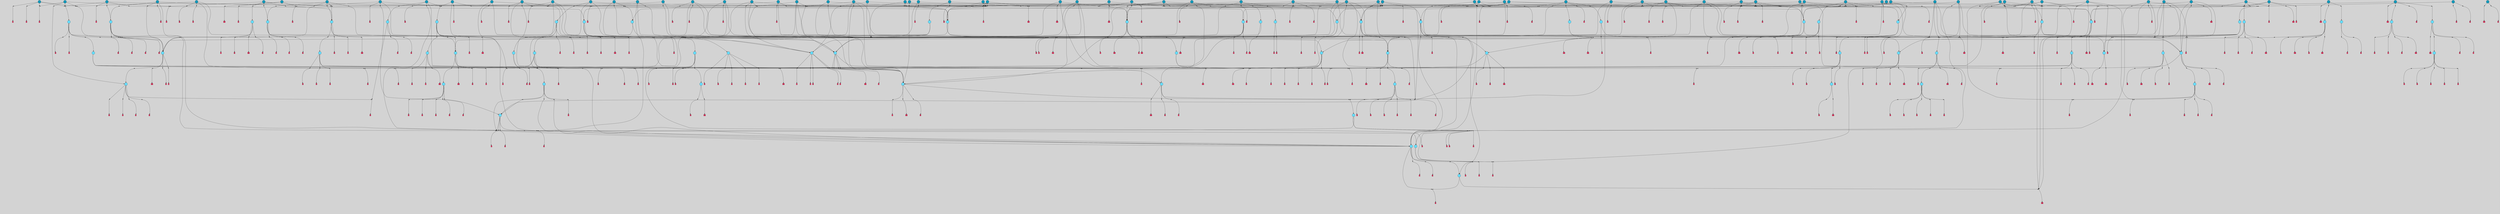 // File exported with GEGELATI v1.3.1
// On the 2024-04-08 17:43:45
// With the File::TPGGraphDotExporter
digraph{
	graph[pad = "0.212, 0.055" bgcolor = lightgray]
	node[shape=circle style = filled label = ""]
		T4 [fillcolor="#66ddff"]
		T7 [fillcolor="#66ddff"]
		T9 [fillcolor="#66ddff"]
		T27 [fillcolor="#66ddff"]
		T54 [fillcolor="#66ddff"]
		T111 [fillcolor="#66ddff"]
		T129 [fillcolor="#66ddff"]
		T195 [fillcolor="#66ddff"]
		T212 [fillcolor="#66ddff"]
		T242 [fillcolor="#66ddff"]
		T318 [fillcolor="#66ddff"]
		T323 [fillcolor="#66ddff"]
		T324 [fillcolor="#66ddff"]
		T325 [fillcolor="#66ddff"]
		T326 [fillcolor="#1199bb"]
		T327 [fillcolor="#66ddff"]
		T328 [fillcolor="#66ddff"]
		T329 [fillcolor="#66ddff"]
		T330 [fillcolor="#1199bb"]
		T404 [fillcolor="#66ddff"]
		T589 [fillcolor="#1199bb"]
		T605 [fillcolor="#66ddff"]
		T650 [fillcolor="#1199bb"]
		T651 [fillcolor="#66ddff"]
		T652 [fillcolor="#66ddff"]
		T653 [fillcolor="#66ddff"]
		T701 [fillcolor="#66ddff"]
		T713 [fillcolor="#66ddff"]
		T724 [fillcolor="#1199bb"]
		T725 [fillcolor="#66ddff"]
		T726 [fillcolor="#66ddff"]
		T727 [fillcolor="#66ddff"]
		T728 [fillcolor="#1199bb"]
		T729 [fillcolor="#66ddff"]
		T730 [fillcolor="#66ddff"]
		T731 [fillcolor="#66ddff"]
		T766 [fillcolor="#1199bb"]
		T785 [fillcolor="#1199bb"]
		T787 [fillcolor="#1199bb"]
		T789 [fillcolor="#1199bb"]
		T790 [fillcolor="#66ddff"]
		T791 [fillcolor="#66ddff"]
		T792 [fillcolor="#66ddff"]
		T793 [fillcolor="#1199bb"]
		T794 [fillcolor="#66ddff"]
		T795 [fillcolor="#66ddff"]
		T796 [fillcolor="#66ddff"]
		T804 [fillcolor="#66ddff"]
		T826 [fillcolor="#1199bb"]
		T829 [fillcolor="#66ddff"]
		T845 [fillcolor="#66ddff"]
		T846 [fillcolor="#66ddff"]
		T847 [fillcolor="#1199bb"]
		T848 [fillcolor="#66ddff"]
		T849 [fillcolor="#66ddff"]
		T850 [fillcolor="#66ddff"]
		T786 [fillcolor="#66ddff"]
		T851 [fillcolor="#66ddff"]
		T852 [fillcolor="#66ddff"]
		T853 [fillcolor="#66ddff"]
		T854 [fillcolor="#66ddff"]
		T855 [fillcolor="#66ddff"]
		T856 [fillcolor="#66ddff"]
		T862 [fillcolor="#1199bb"]
		T867 [fillcolor="#1199bb"]
		T873 [fillcolor="#1199bb"]
		T881 [fillcolor="#1199bb"]
		T889 [fillcolor="#66ddff"]
		T906 [fillcolor="#1199bb"]
		T920 [fillcolor="#66ddff"]
		T921 [fillcolor="#66ddff"]
		T922 [fillcolor="#1199bb"]
		T923 [fillcolor="#66ddff"]
		T924 [fillcolor="#66ddff"]
		T925 [fillcolor="#66ddff"]
		T926 [fillcolor="#66ddff"]
		T927 [fillcolor="#66ddff"]
		T928 [fillcolor="#66ddff"]
		T929 [fillcolor="#66ddff"]
		T930 [fillcolor="#66ddff"]
		T931 [fillcolor="#1199bb"]
		T932 [fillcolor="#66ddff"]
		T933 [fillcolor="#66ddff"]
		T943 [fillcolor="#1199bb"]
		T681 [fillcolor="#1199bb"]
		T952 [fillcolor="#1199bb"]
		T953 [fillcolor="#1199bb"]
		T955 [fillcolor="#1199bb"]
		T969 [fillcolor="#1199bb"]
		T971 [fillcolor="#1199bb"]
		T972 [fillcolor="#1199bb"]
		T781 [fillcolor="#1199bb"]
		T974 [fillcolor="#1199bb"]
		T976 [fillcolor="#1199bb"]
		T977 [fillcolor="#1199bb"]
		T978 [fillcolor="#1199bb"]
		T980 [fillcolor="#66ddff"]
		T981 [fillcolor="#1199bb"]
		T982 [fillcolor="#1199bb"]
		T983 [fillcolor="#1199bb"]
		T985 [fillcolor="#1199bb"]
		T986 [fillcolor="#1199bb"]
		T987 [fillcolor="#1199bb"]
		T988 [fillcolor="#1199bb"]
		T990 [fillcolor="#1199bb"]
		T994 [fillcolor="#1199bb"]
		T1000 [fillcolor="#66ddff"]
		T1001 [fillcolor="#66ddff"]
		T1002 [fillcolor="#66ddff"]
		T1003 [fillcolor="#66ddff"]
		T1004 [fillcolor="#1199bb"]
		T1005 [fillcolor="#66ddff"]
		T1006 [fillcolor="#66ddff"]
		T1007 [fillcolor="#1199bb"]
		T1009 [fillcolor="#1199bb"]
		T1011 [fillcolor="#1199bb"]
		T1012 [fillcolor="#1199bb"]
		T1013 [fillcolor="#1199bb"]
		T1017 [fillcolor="#1199bb"]
		T1018 [fillcolor="#1199bb"]
		T1019 [fillcolor="#1199bb"]
		T1020 [fillcolor="#1199bb"]
		T1021 [fillcolor="#1199bb"]
		T1022 [fillcolor="#1199bb"]
		T1023 [fillcolor="#1199bb"]
		T1025 [fillcolor="#1199bb"]
		T1027 [fillcolor="#1199bb"]
		T1029 [fillcolor="#1199bb"]
		T1030 [fillcolor="#1199bb"]
		T1031 [fillcolor="#1199bb"]
		T1033 [fillcolor="#1199bb"]
		T1034 [fillcolor="#1199bb"]
		T1035 [fillcolor="#1199bb"]
		T1036 [fillcolor="#1199bb"]
		T1037 [fillcolor="#1199bb"]
		T1039 [fillcolor="#1199bb"]
		T1040 [fillcolor="#1199bb"]
		T1041 [fillcolor="#1199bb"]
		T1042 [fillcolor="#1199bb"]
		T1043 [fillcolor="#1199bb"]
		T1044 [fillcolor="#1199bb"]
		T1045 [fillcolor="#1199bb"]
		T1046 [fillcolor="#1199bb"]
		T1047 [fillcolor="#1199bb"]
		T1048 [fillcolor="#1199bb"]
		T1049 [fillcolor="#1199bb"]
		T1050 [fillcolor="#1199bb"]
		P17061 [fillcolor="#cccccc" shape=point] //7|
		I17061 [shape=box style=invis label="0|2&2|4#2|6&#92;n5|3&0|6#0|1&#92;n4|7&2|6#0|5&#92;n7|6&0|7#0|5&#92;n10|7&2|2#1|1&#92;n"]
		P17061 -> I17061[style=invis]
		A12120 [fillcolor="#ff3366" shape=box margin=0.03 width=0 height=0 label="4"]
		T4 -> P17061 -> A12120
		P17062 [fillcolor="#cccccc" shape=point] //0|
		I17062 [shape=box style=invis label="2|5&0|1#0|6&#92;n6|1&2|2#2|7&#92;n8|0&0|3#1|4&#92;n4|3&2|5#2|4&#92;n8|1&2|4#0|0&#92;n6|6&0|1#2|6&#92;n11|7&2|4#2|5&#92;n6|2&2|4#0|2&#92;n8|5&2|4#2|4&#92;n2|1&2|1#2|2&#92;n2|7&2|5#2|6&#92;n9|7&0|5#0|4&#92;n1|2&0|5#2|6&#92;n4|2&2|3#2|7&#92;n3|3&2|1#0|2&#92;n"]
		P17062 -> I17062[style=invis]
		A12121 [fillcolor="#ff3366" shape=box margin=0.03 width=0 height=0 label="5"]
		T4 -> P17062 -> A12121
		P17063 [fillcolor="#cccccc" shape=point] //-3|
		I17063 [shape=box style=invis label="1|6&2|7#0|7&#92;n10|2&0|7#1|3&#92;n9|6&2|7#2|2&#92;n5|3&0|7#0|7&#92;n1|6&2|3#0|0&#92;n2|3&2|3#2|2&#92;n5|1&2|6#0|6&#92;n"]
		P17063 -> I17063[style=invis]
		A12122 [fillcolor="#ff3366" shape=box margin=0.03 width=0 height=0 label="7"]
		T7 -> P17063 -> A12122
		P17064 [fillcolor="#cccccc" shape=point] //5|
		I17064 [shape=box style=invis label="0|5&2|3#0|1&#92;n0|6&2|1#2|4&#92;n6|2&2|6#0|7&#92;n7|4&0|3#0|1&#92;n5|4&0|7#1|6&#92;n9|1&0|5#2|2&#92;n6|3&2|3#1|7&#92;n11|7&2|4#1|6&#92;n2|5&0|1#0|0&#92;n4|7&0|0#0|2&#92;n6|2&0|6#0|0&#92;n2|1&2|6#2|4&#92;n10|0&2|0#1|0&#92;n6|6&2|4#0|6&#92;n"]
		P17064 -> I17064[style=invis]
		A12123 [fillcolor="#ff3366" shape=box margin=0.03 width=0 height=0 label="8"]
		T7 -> P17064 -> A12123
		P17065 [fillcolor="#cccccc" shape=point] //-6|
		I17065 [shape=box style=invis label="11|1&0|7#2|0&#92;n10|4&0|1#1|0&#92;n4|3&2|4#2|1&#92;n0|5&2|0#0|0&#92;n6|1&0|0#0|3&#92;n8|2&2|0#0|4&#92;n11|4&2|0#1|6&#92;n7|0&2|6#2|3&#92;n5|3&2|6#2|0&#92;n2|0&2|0#0|4&#92;n"]
		P17065 -> I17065[style=invis]
		A12124 [fillcolor="#ff3366" shape=box margin=0.03 width=0 height=0 label="9"]
		T9 -> P17065 -> A12124
		P17066 [fillcolor="#cccccc" shape=point] //2|
		I17066 [shape=box style=invis label="6|3&2|7#1|4&#92;n8|6&0|0#2|5&#92;n2|1&0|2#0|3&#92;n8|7&0|6#0|4&#92;n2|1&2|0#0|1&#92;n0|0&2|2#2|3&#92;n6|6&0|7#2|1&#92;n6|1&0|7#2|6&#92;n5|4&2|7#0|4&#92;n0|3&0|4#2|0&#92;n11|0&2|0#2|5&#92;n4|5&2|5#2|4&#92;n5|7&0|6#0|4&#92;n9|7&2|5#0|3&#92;n5|4&2|1#0|3&#92;n5|3&0|1#1|7&#92;n0|4&0|3#2|5&#92;n"]
		P17066 -> I17066[style=invis]
		A12125 [fillcolor="#ff3366" shape=box margin=0.03 width=0 height=0 label="10"]
		T9 -> P17066 -> A12125
		P17067 [fillcolor="#cccccc" shape=point] //-3|
		I17067 [shape=box style=invis label="8|1&2|3#0|5&#92;n0|6&0|5#0|5&#92;n3|7&2|1#0|6&#92;n3|5&0|1#0|0&#92;n9|5&2|0#0|4&#92;n3|5&0|2#0|3&#92;n10|6&2|4#1|0&#92;n9|4&2|7#2|6&#92;n1|7&2|5#2|2&#92;n"]
		P17067 -> I17067[style=invis]
		A12126 [fillcolor="#ff3366" shape=box margin=0.03 width=0 height=0 label="5"]
		T4 -> P17067 -> A12126
		P17068 [fillcolor="#cccccc" shape=point] //2|
		I17068 [shape=box style=invis label="9|1&2|3#0|1&#92;n5|2&2|0#2|4&#92;n3|6&2|5#2|7&#92;n7|0&2|5#0|4&#92;n1|2&0|3#0|5&#92;n7|3&2|7#0|0&#92;n"]
		P17068 -> I17068[style=invis]
		A12127 [fillcolor="#ff3366" shape=box margin=0.03 width=0 height=0 label="2"]
		T27 -> P17068 -> A12127
		P17069 [fillcolor="#cccccc" shape=point] //-6|
		I17069 [shape=box style=invis label="7|5&0|4#0|4&#92;n11|0&2|5#2|1&#92;n"]
		P17069 -> I17069[style=invis]
		A12128 [fillcolor="#ff3366" shape=box margin=0.03 width=0 height=0 label="3"]
		T27 -> P17069 -> A12128
		P17070 [fillcolor="#cccccc" shape=point] //3|
		I17070 [shape=box style=invis label="7|6&2|4#0|2&#92;n10|3&2|7#1|4&#92;n11|6&0|4#0|1&#92;n7|1&0|0#2|6&#92;n7|6&0|3#2|6&#92;n4|0&2|6#0|1&#92;n4|4&2|5#0|2&#92;n4|6&0|4#2|7&#92;n10|0&2|3#1|5&#92;n2|6&0|5#0|2&#92;n1|0&2|3#0|7&#92;n1|6&2|0#0|5&#92;n6|2&0|1#0|7&#92;n9|2&0|3#2|7&#92;n5|3&0|6#0|6&#92;n1|7&2|5#2|3&#92;n8|1&2|7#0|6&#92;n1|0&2|5#2|1&#92;n7|1&2|2#2|5&#92;n7|4&2|6#0|3&#92;n"]
		P17070 -> I17070[style=invis]
		A12129 [fillcolor="#ff3366" shape=box margin=0.03 width=0 height=0 label="4"]
		T27 -> P17070 -> A12129
		T27 -> P17062
		P17071 [fillcolor="#cccccc" shape=point] //0|
		I17071 [shape=box style=invis label="4|0&0|3#2|7&#92;n10|2&0|3#1|7&#92;n3|5&0|2#0|3&#92;n4|5&0|0#2|1&#92;n10|7&2|0#1|2&#92;n5|3&2|3#1|6&#92;n9|5&2|0#0|4&#92;n5|4&2|7#0|2&#92;n10|3&2|7#1|4&#92;n7|2&0|1#2|6&#92;n8|6&0|5#0|5&#92;n8|7&2|3#0|5&#92;n2|6&2|4#0|0&#92;n"]
		P17071 -> I17071[style=invis]
		A12130 [fillcolor="#ff3366" shape=box margin=0.03 width=0 height=0 label="5"]
		T27 -> P17071 -> A12130
		P17072 [fillcolor="#cccccc" shape=point] //8|
		I17072 [shape=box style=invis label="9|0&0|1#2|0&#92;n10|1&2|5#1|4&#92;n8|2&2|6#0|4&#92;n2|4&2|5#2|3&#92;n4|2&2|2#0|2&#92;n7|5&0|2#0|0&#92;n8|2&2|1#1|3&#92;n8|7&0|7#2|1&#92;n1|1&0|0#0|7&#92;n5|6&2|5#1|0&#92;n6|6&2|5#0|0&#92;n11|4&0|3#2|6&#92;n4|2&2|4#0|7&#92;n5|6&0|1#2|0&#92;n11|3&0|2#0|7&#92;n"]
		P17072 -> I17072[style=invis]
		A12131 [fillcolor="#ff3366" shape=box margin=0.03 width=0 height=0 label="6"]
		T54 -> P17072 -> A12131
		P17073 [fillcolor="#cccccc" shape=point] //5|
		I17073 [shape=box style=invis label="3|0&2|0#0|1&#92;n3|0&0|7#0|1&#92;n5|3&0|2#2|6&#92;n4|4&2|4#2|6&#92;n11|2&0|7#1|6&#92;n2|7&2|2#2|5&#92;n9|3&2|6#2|7&#92;n7|7&0|0#0|4&#92;n6|1&2|4#2|3&#92;n5|4&2|0#1|6&#92;n1|3&0|7#0|4&#92;n"]
		P17073 -> I17073[style=invis]
		A12132 [fillcolor="#ff3366" shape=box margin=0.03 width=0 height=0 label="7"]
		T54 -> P17073 -> A12132
		P17074 [fillcolor="#cccccc" shape=point] //-10|
		I17074 [shape=box style=invis label="3|6&0|0#0|4&#92;n4|1&2|4#0|1&#92;n5|1&0|1#0|4&#92;n5|5&2|6#0|5&#92;n6|5&0|6#0|3&#92;n11|1&2|0#0|1&#92;n0|7&2|0#0|3&#92;n1|2&0|6#0|1&#92;n8|0&0|4#2|0&#92;n0|4&0|7#2|7&#92;n7|0&2|7#1|3&#92;n3|1&0|5#2|5&#92;n5|1&0|4#0|3&#92;n2|2&0|2#0|0&#92;n8|3&0|1#0|7&#92;n3|0&0|3#0|5&#92;n7|2&0|5#2|0&#92;n6|3&2|7#1|5&#92;n4|7&2|7#2|1&#92;n"]
		P17074 -> I17074[style=invis]
		A12133 [fillcolor="#ff3366" shape=box margin=0.03 width=0 height=0 label="14"]
		T54 -> P17074 -> A12133
		T54 -> P17064
		P17075 [fillcolor="#cccccc" shape=point] //-5|
		I17075 [shape=box style=invis label="0|0&2|3#0|2&#92;n10|5&0|6#1|3&#92;n7|3&0|6#2|3&#92;n3|4&0|6#0|6&#92;n10|5&0|2#1|1&#92;n5|0&0|1#0|3&#92;n6|6&2|5#1|5&#92;n7|4&0|2#1|7&#92;n5|7&0|1#2|5&#92;n1|5&0|0#0|3&#92;n7|5&2|1#2|6&#92;n9|0&0|2#0|0&#92;n4|0&2|4#0|0&#92;n4|6&0|0#2|3&#92;n3|1&0|6#2|5&#92;n7|7&2|1#2|3&#92;n9|4&2|2#0|6&#92;n"]
		P17075 -> I17075[style=invis]
		T111 -> P17075 -> T9
		P17076 [fillcolor="#cccccc" shape=point] //7|
		I17076 [shape=box style=invis label="7|4&2|1#2|0&#92;n4|1&2|4#2|3&#92;n5|0&2|0#2|2&#92;n6|1&2|4#2|6&#92;n"]
		P17076 -> I17076[style=invis]
		A12134 [fillcolor="#ff3366" shape=box margin=0.03 width=0 height=0 label="9"]
		T111 -> P17076 -> A12134
		P17077 [fillcolor="#cccccc" shape=point] //2|
		I17077 [shape=box style=invis label="3|0&2|0#0|1&#92;n11|2&0|7#1|6&#92;n8|7&2|4#0|5&#92;n5|3&0|2#2|6&#92;n4|4&2|4#2|6&#92;n3|0&0|7#0|1&#92;n2|7&2|2#2|5&#92;n9|3&2|6#2|7&#92;n7|7&0|0#0|4&#92;n6|1&2|4#1|3&#92;n5|4&2|0#1|6&#92;n1|3&0|7#0|4&#92;n"]
		P17077 -> I17077[style=invis]
		A12135 [fillcolor="#ff3366" shape=box margin=0.03 width=0 height=0 label="7"]
		T111 -> P17077 -> A12135
		T111 -> P17065
		T129 -> P17072
		T129 -> P17073
		P17078 [fillcolor="#cccccc" shape=point] //10|
		I17078 [shape=box style=invis label="4|5&2|7#2|1&#92;n1|7&2|3#0|6&#92;n3|5&2|2#0|3&#92;n10|3&0|7#1|4&#92;n7|1&0|4#2|6&#92;n10|2&0|3#1|7&#92;n9|5&2|0#0|4&#92;n4|0&0|3#2|7&#92;n11|4&2|6#1|2&#92;n5|4&2|7#0|2&#92;n2|6&2|4#0|0&#92;n6|5&0|7#2|1&#92;n5|3&2|3#1|6&#92;n10|7&2|0#1|2&#92;n"]
		P17078 -> I17078[style=invis]
		A12136 [fillcolor="#ff3366" shape=box margin=0.03 width=0 height=0 label="5"]
		T129 -> P17078 -> A12136
		P17079 [fillcolor="#cccccc" shape=point] //5|
		I17079 [shape=box style=invis label="9|4&2|3#1|3&#92;n0|4&2|4#0|5&#92;n6|1&2|6#2|5&#92;n4|0&0|5#2|0&#92;n"]
		P17079 -> I17079[style=invis]
		A12137 [fillcolor="#ff3366" shape=box margin=0.03 width=0 height=0 label="7"]
		T129 -> P17079 -> A12137
		P17080 [fillcolor="#cccccc" shape=point] //6|
		I17080 [shape=box style=invis label="9|4&2|7#0|6&#92;n8|4&0|1#1|0&#92;n1|3&0|0#2|1&#92;n2|4&0|6#2|2&#92;n5|1&2|5#0|7&#92;n3|0&0|3#2|6&#92;n2|2&2|6#0|2&#92;n8|4&0|4#2|2&#92;n5|1&2|4#0|3&#92;n9|4&0|6#0|6&#92;n5|0&2|2#1|5&#92;n11|7&0|0#1|1&#92;n0|4&0|3#0|3&#92;n7|7&2|4#2|5&#92;n1|5&0|1#2|1&#92;n"]
		P17080 -> I17080[style=invis]
		A12138 [fillcolor="#ff3366" shape=box margin=0.03 width=0 height=0 label="1"]
		T129 -> P17080 -> A12138
		P17081 [fillcolor="#cccccc" shape=point] //5|
		I17081 [shape=box style=invis label="3|0&2|0#2|1&#92;n3|0&0|7#0|1&#92;n5|3&0|2#2|6&#92;n4|4&2|4#2|6&#92;n5|4&2|0#1|6&#92;n2|7&2|2#2|5&#92;n1|3&0|7#0|4&#92;n11|6&2|2#0|7&#92;n7|7&0|0#0|4&#92;n6|1&2|4#2|3&#92;n11|0&0|7#1|6&#92;n9|3&2|6#2|7&#92;n"]
		P17081 -> I17081[style=invis]
		A12139 [fillcolor="#ff3366" shape=box margin=0.03 width=0 height=0 label="7"]
		T195 -> P17081 -> A12139
		P17082 [fillcolor="#cccccc" shape=point] //4|
		I17082 [shape=box style=invis label="7|1&0|6#0|1&#92;n6|7&2|7#1|7&#92;n10|1&2|1#1|1&#92;n9|6&2|2#1|4&#92;n4|7&0|4#2|2&#92;n9|6&0|5#1|1&#92;n10|0&2|6#1|6&#92;n5|1&0|1#2|3&#92;n10|1&0|5#1|0&#92;n3|4&2|3#0|0&#92;n8|2&0|5#2|4&#92;n1|6&2|0#0|0&#92;n2|3&0|1#2|6&#92;n5|2&2|2#1|6&#92;n2|2&0|1#2|1&#92;n3|1&2|7#0|3&#92;n6|7&2|3#0|4&#92;n"]
		P17082 -> I17082[style=invis]
		A12140 [fillcolor="#ff3366" shape=box margin=0.03 width=0 height=0 label="10"]
		T195 -> P17082 -> A12140
		P17083 [fillcolor="#cccccc" shape=point] //-4|
		I17083 [shape=box style=invis label="0|4&0|0#2|7&#92;n8|5&2|4#2|4&#92;n4|3&2|5#2|4&#92;n11|7&2|2#2|5&#92;n6|5&2|2#2|7&#92;n3|2&0|7#0|7&#92;n3|3&2|1#0|3&#92;n2|6&0|3#2|5&#92;n0|1&2|6#2|2&#92;n8|2&0|0#1|6&#92;n0|7&0|5#0|4&#92;n9|5&0|3#2|7&#92;n2|7&2|5#2|6&#92;n9|0&2|0#0|1&#92;n1|2&2|4#0|2&#92;n"]
		P17083 -> I17083[style=invis]
		T195 -> P17083 -> T27
		P17084 [fillcolor="#cccccc" shape=point] //7|
		I17084 [shape=box style=invis label="7|4&2|7#0|4&#92;n4|6&0|1#2|5&#92;n2|1&2|3#0|0&#92;n4|3&2|0#0|1&#92;n0|0&2|7#2|7&#92;n7|7&0|5#2|3&#92;n5|0&2|1#2|2&#92;n10|0&0|4#1|2&#92;n4|4&0|7#0|0&#92;n6|7&0|2#0|1&#92;n1|4&2|5#0|4&#92;n"]
		P17084 -> I17084[style=invis]
		A12141 [fillcolor="#ff3366" shape=box margin=0.03 width=0 height=0 label="0"]
		T195 -> P17084 -> A12141
		P17085 [fillcolor="#cccccc" shape=point] //6|
		I17085 [shape=box style=invis label="9|4&2|7#0|6&#92;n8|4&0|1#1|0&#92;n1|3&0|0#2|1&#92;n2|4&0|6#2|2&#92;n5|1&2|5#0|7&#92;n3|0&0|3#2|6&#92;n2|2&2|6#0|2&#92;n8|4&0|4#2|2&#92;n5|1&2|4#0|3&#92;n9|4&0|6#0|6&#92;n5|0&2|2#1|5&#92;n11|7&0|0#1|1&#92;n0|4&0|3#0|3&#92;n7|7&2|4#2|5&#92;n1|5&0|1#2|1&#92;n"]
		P17085 -> I17085[style=invis]
		A12142 [fillcolor="#ff3366" shape=box margin=0.03 width=0 height=0 label="1"]
		T212 -> P17085 -> A12142
		P17086 [fillcolor="#cccccc" shape=point] //5|
		I17086 [shape=box style=invis label="9|4&2|3#1|3&#92;n0|4&2|4#0|5&#92;n6|1&2|6#2|5&#92;n4|0&0|5#2|0&#92;n"]
		P17086 -> I17086[style=invis]
		A12143 [fillcolor="#ff3366" shape=box margin=0.03 width=0 height=0 label="7"]
		T212 -> P17086 -> A12143
		P17087 [fillcolor="#cccccc" shape=point] //5|
		I17087 [shape=box style=invis label="3|0&2|0#0|1&#92;n3|0&0|7#0|1&#92;n5|3&0|2#2|6&#92;n4|4&2|4#2|6&#92;n11|2&0|7#1|6&#92;n2|7&2|2#2|5&#92;n9|3&2|6#2|7&#92;n7|7&0|0#0|4&#92;n6|1&2|4#2|3&#92;n5|4&2|0#1|6&#92;n1|3&0|7#0|4&#92;n"]
		P17087 -> I17087[style=invis]
		A12144 [fillcolor="#ff3366" shape=box margin=0.03 width=0 height=0 label="7"]
		T212 -> P17087 -> A12144
		P17088 [fillcolor="#cccccc" shape=point] //8|
		I17088 [shape=box style=invis label="9|0&0|1#2|0&#92;n10|1&2|5#1|4&#92;n8|2&2|6#0|4&#92;n2|4&2|5#2|3&#92;n4|2&2|2#0|2&#92;n7|5&0|2#0|0&#92;n8|2&2|1#1|3&#92;n8|7&0|7#2|1&#92;n1|1&0|0#0|7&#92;n5|6&2|5#1|0&#92;n6|6&2|5#0|0&#92;n11|4&0|3#2|6&#92;n4|2&2|4#0|7&#92;n5|6&0|1#2|0&#92;n11|3&0|2#0|7&#92;n"]
		P17088 -> I17088[style=invis]
		A12145 [fillcolor="#ff3366" shape=box margin=0.03 width=0 height=0 label="6"]
		T212 -> P17088 -> A12145
		P17089 [fillcolor="#cccccc" shape=point] //10|
		I17089 [shape=box style=invis label="4|5&2|7#2|1&#92;n1|7&2|3#0|6&#92;n3|5&2|2#0|3&#92;n10|3&0|7#1|4&#92;n7|1&0|4#2|6&#92;n10|2&0|3#1|7&#92;n9|5&2|0#0|4&#92;n4|0&0|3#2|7&#92;n11|4&2|6#1|2&#92;n5|4&2|7#0|2&#92;n2|6&2|4#0|0&#92;n6|5&0|7#2|1&#92;n5|3&2|3#1|6&#92;n10|7&2|0#1|2&#92;n"]
		P17089 -> I17089[style=invis]
		A12146 [fillcolor="#ff3366" shape=box margin=0.03 width=0 height=0 label="5"]
		T212 -> P17089 -> A12146
		P17090 [fillcolor="#cccccc" shape=point] //5|
		I17090 [shape=box style=invis label="1|6&2|7#0|7&#92;n9|2&2|7#2|2&#92;n10|2&0|7#1|3&#92;n5|3&0|7#0|7&#92;n7|0&2|7#2|2&#92;n1|6&2|3#0|0&#92;n2|3&2|3#2|2&#92;n"]
		P17090 -> I17090[style=invis]
		A12147 [fillcolor="#ff3366" shape=box margin=0.03 width=0 height=0 label="7"]
		T242 -> P17090 -> A12147
		P17091 [fillcolor="#cccccc" shape=point] //-8|
		I17091 [shape=box style=invis label="7|5&0|2#2|1&#92;n1|0&2|6#0|0&#92;n7|1&2|6#1|1&#92;n8|7&0|3#1|6&#92;n3|7&2|3#2|4&#92;n"]
		P17091 -> I17091[style=invis]
		A12148 [fillcolor="#ff3366" shape=box margin=0.03 width=0 height=0 label="2"]
		T242 -> P17091 -> A12148
		P17092 [fillcolor="#cccccc" shape=point] //-3|
		I17092 [shape=box style=invis label="1|1&2|1#0|1&#92;n1|4&0|0#2|4&#92;n11|0&2|3#0|2&#92;n11|6&0|4#0|1&#92;n5|2&0|6#1|5&#92;n3|7&2|6#2|7&#92;n7|7&0|1#2|1&#92;n9|5&2|2#2|0&#92;n6|5&2|6#1|4&#92;n0|7&0|5#2|4&#92;n8|1&0|0#2|3&#92;n0|5&0|3#0|5&#92;n2|0&2|4#0|5&#92;n7|5&2|7#1|3&#92;n8|3&0|0#1|2&#92;n"]
		P17092 -> I17092[style=invis]
		A12149 [fillcolor="#ff3366" shape=box margin=0.03 width=0 height=0 label="1"]
		T242 -> P17092 -> A12149
		P17093 [fillcolor="#cccccc" shape=point] //5|
		I17093 [shape=box style=invis label="11|7&2|0#1|7&#92;n1|5&2|4#2|4&#92;n4|3&0|1#0|5&#92;n1|6&0|0#0|4&#92;n8|6&2|4#0|0&#92;n4|0&2|0#0|5&#92;n10|4&2|0#1|0&#92;n4|4&0|5#0|1&#92;n0|7&2|1#0|5&#92;n0|6&2|3#2|0&#92;n9|6&2|5#1|3&#92;n"]
		P17093 -> I17093[style=invis]
		T318 -> P17093 -> T195
		P17094 [fillcolor="#cccccc" shape=point] //-9|
		I17094 [shape=box style=invis label="4|7&2|6#0|5&#92;n11|3&0|2#2|6&#92;n10|2&2|4#1|6&#92;n3|0&2|6#2|7&#92;n4|3&0|5#0|7&#92;n2|3&0|7#0|7&#92;n10|6&0|7#1|5&#92;n10|1&2|2#1|1&#92;n1|7&0|3#2|6&#92;n"]
		P17094 -> I17094[style=invis]
		A12150 [fillcolor="#ff3366" shape=box margin=0.03 width=0 height=0 label="4"]
		T318 -> P17094 -> A12150
		P17095 [fillcolor="#cccccc" shape=point] //7|
		I17095 [shape=box style=invis label="7|2&0|4#1|3&#92;n7|7&0|0#0|4&#92;n4|4&2|4#2|6&#92;n2|3&2|2#2|5&#92;n8|0&0|2#2|1&#92;n9|3&2|6#2|7&#92;n6|4&2|4#2|3&#92;n3|3&2|0#0|1&#92;n6|4&2|0#1|6&#92;n5|3&0|7#0|4&#92;n"]
		P17095 -> I17095[style=invis]
		A12151 [fillcolor="#ff3366" shape=box margin=0.03 width=0 height=0 label="7"]
		T318 -> P17095 -> A12151
		P17096 [fillcolor="#cccccc" shape=point] //-6|
		I17096 [shape=box style=invis label="9|0&2|0#0|1&#92;n3|2&0|2#0|3&#92;n5|4&0|5#1|7&#92;n2|1&0|4#0|3&#92;n9|2&2|0#2|4&#92;n7|6&0|4#0|2&#92;n2|3&0|6#2|6&#92;n1|2&0|3#2|0&#92;n"]
		P17096 -> I17096[style=invis]
		T318 -> P17096 -> T54
		P17097 [fillcolor="#cccccc" shape=point] //-2|
		I17097 [shape=box style=invis label="1|3&0|2#0|7&#92;n6|1&0|7#0|0&#92;n6|1&2|4#1|7&#92;n3|0&2|3#0|3&#92;n0|2&0|7#2|6&#92;n"]
		P17097 -> I17097[style=invis]
		T318 -> P17097 -> T195
		P17098 [fillcolor="#cccccc" shape=point] //-9|
		I17098 [shape=box style=invis label="2|0&2|0#2|1&#92;n4|4&2|4#2|6&#92;n9|1&0|3#1|7&#92;n5|3&0|2#2|6&#92;n2|7&2|2#2|5&#92;n5|4&2|0#1|6&#92;n3|0&0|7#0|1&#92;n1|3&0|7#0|4&#92;n11|6&2|2#0|7&#92;n7|7&0|0#0|4&#92;n11|0&0|7#1|6&#92;n9|3&2|6#2|7&#92;n"]
		P17098 -> I17098[style=invis]
		A12152 [fillcolor="#ff3366" shape=box margin=0.03 width=0 height=0 label="7"]
		T323 -> P17098 -> A12152
		P17099 [fillcolor="#cccccc" shape=point] //-4|
		I17099 [shape=box style=invis label="4|1&0|4#2|6&#92;n1|2&2|2#2|0&#92;n1|2&2|0#0|6&#92;n8|4&2|3#2|5&#92;n5|5&2|1#1|0&#92;n"]
		P17099 -> I17099[style=invis]
		A12153 [fillcolor="#ff3366" shape=box margin=0.03 width=0 height=0 label="12"]
		T324 -> P17099 -> A12153
		P17100 [fillcolor="#cccccc" shape=point] //8|
		I17100 [shape=box style=invis label="9|7&0|5#2|5&#92;n3|3&2|3#0|2&#92;n9|5&2|2#1|0&#92;n2|3&0|6#0|3&#92;n4|4&2|5#2|7&#92;n11|3&2|0#1|5&#92;n6|6&2|1#2|2&#92;n4|6&0|1#2|2&#92;n2|5&2|7#2|2&#92;n7|7&2|2#2|3&#92;n6|5&0|3#2|6&#92;n6|7&0|6#0|2&#92;n"]
		P17100 -> I17100[style=invis]
		A12154 [fillcolor="#ff3366" shape=box margin=0.03 width=0 height=0 label="14"]
		T323 -> P17100 -> A12154
		P17101 [fillcolor="#cccccc" shape=point] //-8|
		I17101 [shape=box style=invis label="7|5&0|4#2|4&#92;n"]
		P17101 -> I17101[style=invis]
		A12155 [fillcolor="#ff3366" shape=box margin=0.03 width=0 height=0 label="3"]
		T323 -> P17101 -> A12155
		P17102 [fillcolor="#cccccc" shape=point] //4|
		I17102 [shape=box style=invis label="4|3&0|6#0|3&#92;n5|7&2|3#2|2&#92;n5|6&0|7#1|2&#92;n1|4&2|6#0|3&#92;n8|4&2|1#2|5&#92;n9|5&2|4#1|4&#92;n2|4&0|5#0|7&#92;n10|0&0|6#1|3&#92;n3|0&0|6#0|2&#92;n2|7&2|7#2|6&#92;n5|2&0|5#1|5&#92;n10|4&2|5#1|7&#92;n4|0&0|4#2|4&#92;n11|1&0|4#2|6&#92;n10|6&2|0#1|4&#92;n9|7&0|3#1|4&#92;n4|5&2|7#0|6&#92;n11|5&2|6#2|3&#92;n0|3&0|5#0|1&#92;n"]
		P17102 -> I17102[style=invis]
		A12156 [fillcolor="#ff3366" shape=box margin=0.03 width=0 height=0 label="13"]
		T323 -> P17102 -> A12156
		P17103 [fillcolor="#cccccc" shape=point] //-3|
		I17103 [shape=box style=invis label="4|5&0|0#0|0&#92;n4|7&0|0#0|2&#92;n0|6&2|1#2|4&#92;n9|1&0|5#2|2&#92;n10|0&2|0#1|0&#92;n6|6&2|4#0|6&#92;n2|5&0|1#0|0&#92;n6|3&2|3#1|7&#92;n11|7&2|4#1|6&#92;n6|2&2|6#0|1&#92;n6|2&0|0#0|0&#92;n9|1&2|6#2|4&#92;n10|4&0|3#1|1&#92;n5|4&2|7#1|6&#92;n"]
		P17103 -> I17103[style=invis]
		T326 -> P17103 -> T323
		P17104 [fillcolor="#cccccc" shape=point] //2|
		I17104 [shape=box style=invis label="4|1&0|4#2|6&#92;n5|5&2|1#1|0&#92;n1|0&2|0#0|6&#92;n8|4&2|3#2|5&#92;n"]
		P17104 -> I17104[style=invis]
		T323 -> P17104 -> T324
		P17105 [fillcolor="#cccccc" shape=point] //5|
		I17105 [shape=box style=invis label="0|5&2|3#0|1&#92;n0|6&2|1#2|4&#92;n6|2&2|6#0|7&#92;n7|4&0|3#0|1&#92;n5|4&0|7#1|6&#92;n9|1&0|5#2|2&#92;n6|3&2|3#1|7&#92;n11|7&2|4#1|6&#92;n2|5&0|1#0|0&#92;n4|7&0|0#0|2&#92;n6|2&0|6#0|0&#92;n2|1&2|6#2|4&#92;n10|0&2|0#1|0&#92;n6|6&2|4#0|6&#92;n"]
		P17105 -> I17105[style=invis]
		A12157 [fillcolor="#ff3366" shape=box margin=0.03 width=0 height=0 label="8"]
		T325 -> P17105 -> A12157
		P17106 [fillcolor="#cccccc" shape=point] //-3|
		I17106 [shape=box style=invis label="1|6&2|7#0|7&#92;n10|2&0|7#1|3&#92;n9|6&2|7#2|2&#92;n5|3&0|7#0|7&#92;n1|6&2|3#0|0&#92;n2|3&2|3#2|2&#92;n5|1&2|6#0|6&#92;n"]
		P17106 -> I17106[style=invis]
		A12158 [fillcolor="#ff3366" shape=box margin=0.03 width=0 height=0 label="7"]
		T325 -> P17106 -> A12158
		P17107 [fillcolor="#cccccc" shape=point] //1|
		I17107 [shape=box style=invis label="0|4&0|1#0|1&#92;n10|5&2|5#1|6&#92;n7|7&2|5#2|2&#92;n9|5&0|7#2|7&#92;n8|4&0|3#2|7&#92;n11|0&2|3#0|5&#92;n7|0&0|0#0|1&#92;n4|2&0|4#0|5&#92;n5|1&0|6#2|7&#92;n11|3&0|7#1|3&#92;n"]
		P17107 -> I17107[style=invis]
		T326 -> P17107 -> T325
		P17108 [fillcolor="#cccccc" shape=point] //6|
		I17108 [shape=box style=invis label="3|0&2|7#2|2&#92;n3|2&0|4#2|5&#92;n5|1&0|2#1|0&#92;n8|7&0|1#2|0&#92;n8|5&0|3#0|6&#92;n0|2&0|2#2|3&#92;n1|5&2|5#0|5&#92;n5|6&0|6#0|7&#92;n6|7&0|0#2|6&#92;n1|2&2|3#0|0&#92;n7|7&2|3#0|4&#92;n0|7&2|7#0|6&#92;n1|0&2|2#2|7&#92;n4|4&0|1#0|0&#92;n"]
		P17108 -> I17108[style=invis]
		A12159 [fillcolor="#ff3366" shape=box margin=0.03 width=0 height=0 label="11"]
		T324 -> P17108 -> A12159
		P17109 [fillcolor="#cccccc" shape=point] //4|
		I17109 [shape=box style=invis label="4|3&0|6#0|3&#92;n5|7&2|3#2|2&#92;n5|6&0|7#1|2&#92;n1|4&2|6#0|3&#92;n8|4&2|1#2|5&#92;n9|5&2|4#1|4&#92;n2|4&0|5#0|7&#92;n10|0&0|6#1|3&#92;n3|0&0|6#0|2&#92;n2|7&2|7#2|6&#92;n5|2&0|5#1|5&#92;n10|4&2|5#1|7&#92;n4|0&0|4#2|4&#92;n11|1&0|4#2|6&#92;n10|6&2|0#1|4&#92;n9|7&0|3#1|4&#92;n4|5&2|7#0|6&#92;n11|5&2|6#2|3&#92;n0|3&0|5#0|1&#92;n"]
		P17109 -> I17109[style=invis]
		A12160 [fillcolor="#ff3366" shape=box margin=0.03 width=0 height=0 label="13"]
		T326 -> P17109 -> A12160
		P17110 [fillcolor="#cccccc" shape=point] //-4|
		I17110 [shape=box style=invis label="4|1&0|4#2|6&#92;n1|2&2|2#2|0&#92;n1|2&2|0#0|6&#92;n8|4&2|3#2|5&#92;n5|5&2|1#1|0&#92;n"]
		P17110 -> I17110[style=invis]
		A12161 [fillcolor="#ff3366" shape=box margin=0.03 width=0 height=0 label="12"]
		T327 -> P17110 -> A12161
		P17111 [fillcolor="#cccccc" shape=point] //-9|
		I17111 [shape=box style=invis label="2|0&2|0#2|1&#92;n4|4&2|4#2|6&#92;n9|1&0|3#1|7&#92;n5|3&0|2#2|6&#92;n2|7&2|2#2|5&#92;n5|4&2|0#1|6&#92;n3|0&0|7#0|1&#92;n1|3&0|7#0|4&#92;n11|6&2|2#0|7&#92;n7|7&0|0#0|4&#92;n11|0&0|7#1|6&#92;n9|3&2|6#2|7&#92;n"]
		P17111 -> I17111[style=invis]
		A12162 [fillcolor="#ff3366" shape=box margin=0.03 width=0 height=0 label="7"]
		T328 -> P17111 -> A12162
		P17112 [fillcolor="#cccccc" shape=point] //6|
		I17112 [shape=box style=invis label="3|0&2|7#2|2&#92;n3|2&0|4#2|5&#92;n5|1&0|2#1|0&#92;n8|7&0|1#2|0&#92;n8|5&0|3#0|6&#92;n0|2&0|2#2|3&#92;n1|5&2|5#0|5&#92;n5|6&0|6#0|7&#92;n6|7&0|0#2|6&#92;n1|2&2|3#0|0&#92;n7|7&2|3#0|4&#92;n0|7&2|7#0|6&#92;n1|0&2|2#2|7&#92;n4|4&0|1#0|0&#92;n"]
		P17112 -> I17112[style=invis]
		A12163 [fillcolor="#ff3366" shape=box margin=0.03 width=0 height=0 label="11"]
		T327 -> P17112 -> A12163
		P17113 [fillcolor="#cccccc" shape=point] //2|
		I17113 [shape=box style=invis label="4|1&0|4#2|6&#92;n5|5&2|1#1|0&#92;n1|0&2|0#0|6&#92;n8|4&2|3#2|5&#92;n"]
		P17113 -> I17113[style=invis]
		T328 -> P17113 -> T327
		P17114 [fillcolor="#cccccc" shape=point] //-3|
		I17114 [shape=box style=invis label="4|5&0|0#0|0&#92;n4|7&0|0#0|2&#92;n0|6&2|1#2|4&#92;n9|1&0|5#2|2&#92;n10|0&2|0#1|0&#92;n6|6&2|4#0|6&#92;n2|5&0|1#0|0&#92;n6|3&2|3#1|7&#92;n11|7&2|4#1|6&#92;n6|2&2|6#0|1&#92;n6|2&0|0#0|0&#92;n9|1&2|6#2|4&#92;n10|4&0|3#1|1&#92;n5|4&2|7#1|6&#92;n"]
		P17114 -> I17114[style=invis]
		T330 -> P17114 -> T328
		P17115 [fillcolor="#cccccc" shape=point] //5|
		I17115 [shape=box style=invis label="0|5&2|3#0|1&#92;n0|6&2|1#2|4&#92;n6|2&2|6#0|7&#92;n7|4&0|3#0|1&#92;n5|4&0|7#1|6&#92;n9|1&0|5#2|2&#92;n6|3&2|3#1|7&#92;n11|7&2|4#1|6&#92;n2|5&0|1#0|0&#92;n4|7&0|0#0|2&#92;n6|2&0|6#0|0&#92;n2|1&2|6#2|4&#92;n10|0&2|0#1|0&#92;n6|6&2|4#0|6&#92;n"]
		P17115 -> I17115[style=invis]
		A12164 [fillcolor="#ff3366" shape=box margin=0.03 width=0 height=0 label="8"]
		T329 -> P17115 -> A12164
		P17116 [fillcolor="#cccccc" shape=point] //8|
		I17116 [shape=box style=invis label="9|7&0|5#2|5&#92;n3|3&2|3#0|2&#92;n9|5&2|2#1|0&#92;n2|3&0|6#0|3&#92;n4|4&2|5#2|7&#92;n11|3&2|0#1|5&#92;n6|6&2|1#2|2&#92;n4|6&0|1#2|2&#92;n2|5&2|7#2|2&#92;n7|7&2|2#2|3&#92;n6|5&0|3#2|6&#92;n6|7&0|6#0|2&#92;n"]
		P17116 -> I17116[style=invis]
		A12165 [fillcolor="#ff3366" shape=box margin=0.03 width=0 height=0 label="14"]
		T328 -> P17116 -> A12165
		P17117 [fillcolor="#cccccc" shape=point] //-3|
		I17117 [shape=box style=invis label="1|6&2|7#0|7&#92;n10|2&0|7#1|3&#92;n9|6&2|7#2|2&#92;n5|3&0|7#0|7&#92;n1|6&2|3#0|0&#92;n2|3&2|3#2|2&#92;n5|1&2|6#0|6&#92;n"]
		P17117 -> I17117[style=invis]
		A12166 [fillcolor="#ff3366" shape=box margin=0.03 width=0 height=0 label="7"]
		T329 -> P17117 -> A12166
		P17118 [fillcolor="#cccccc" shape=point] //-8|
		I17118 [shape=box style=invis label="7|5&0|4#2|4&#92;n"]
		P17118 -> I17118[style=invis]
		A12167 [fillcolor="#ff3366" shape=box margin=0.03 width=0 height=0 label="3"]
		T328 -> P17118 -> A12167
		P17119 [fillcolor="#cccccc" shape=point] //4|
		I17119 [shape=box style=invis label="4|3&0|6#0|3&#92;n5|7&2|3#2|2&#92;n5|6&0|7#1|2&#92;n1|4&2|6#0|3&#92;n8|4&2|1#2|5&#92;n9|5&2|4#1|4&#92;n2|4&0|5#0|7&#92;n10|0&0|6#1|3&#92;n3|0&0|6#0|2&#92;n2|7&2|7#2|6&#92;n5|2&0|5#1|5&#92;n10|4&2|5#1|7&#92;n4|0&0|4#2|4&#92;n11|1&0|4#2|6&#92;n10|6&2|0#1|4&#92;n9|7&0|3#1|4&#92;n4|5&2|7#0|6&#92;n11|5&2|6#2|3&#92;n0|3&0|5#0|1&#92;n"]
		P17119 -> I17119[style=invis]
		A12168 [fillcolor="#ff3366" shape=box margin=0.03 width=0 height=0 label="13"]
		T328 -> P17119 -> A12168
		P17120 [fillcolor="#cccccc" shape=point] //1|
		I17120 [shape=box style=invis label="0|4&0|1#0|1&#92;n10|5&2|5#1|6&#92;n7|7&2|5#2|2&#92;n9|5&0|7#2|7&#92;n8|4&0|3#2|7&#92;n11|0&2|3#0|5&#92;n7|0&0|0#0|1&#92;n4|2&0|4#0|5&#92;n5|1&0|6#2|7&#92;n11|3&0|7#1|3&#92;n"]
		P17120 -> I17120[style=invis]
		T330 -> P17120 -> T329
		P17121 [fillcolor="#cccccc" shape=point] //4|
		I17121 [shape=box style=invis label="4|3&0|6#0|3&#92;n5|7&2|3#2|2&#92;n5|6&0|7#1|2&#92;n1|4&2|6#0|3&#92;n8|4&2|1#2|5&#92;n9|5&2|4#1|4&#92;n2|4&0|5#0|7&#92;n10|0&0|6#1|3&#92;n3|0&0|6#0|2&#92;n2|7&2|7#2|6&#92;n5|2&0|5#1|5&#92;n10|4&2|5#1|7&#92;n4|0&0|4#2|4&#92;n11|1&0|4#2|6&#92;n10|6&2|0#1|4&#92;n9|7&0|3#1|4&#92;n4|5&2|7#0|6&#92;n11|5&2|6#2|3&#92;n0|3&0|5#0|1&#92;n"]
		P17121 -> I17121[style=invis]
		A12169 [fillcolor="#ff3366" shape=box margin=0.03 width=0 height=0 label="13"]
		T330 -> P17121 -> A12169
		P17122 [fillcolor="#cccccc" shape=point] //-5|
		I17122 [shape=box style=invis label="5|6&2|2#2|3&#92;n10|0&0|3#1|5&#92;n3|0&0|1#0|7&#92;n11|1&2|0#1|1&#92;n2|3&0|7#0|7&#92;n9|6&0|7#1|1&#92;n5|7&0|1#0|7&#92;n10|2&2|4#1|6&#92;n11|2&0|2#2|6&#92;n6|4&2|1#0|0&#92;n"]
		P17122 -> I17122[style=invis]
		A12170 [fillcolor="#ff3366" shape=box margin=0.03 width=0 height=0 label="4"]
		T404 -> P17122 -> A12170
		P17123 [fillcolor="#cccccc" shape=point] //-5|
		I17123 [shape=box style=invis label="3|0&2|3#0|2&#92;n11|1&0|2#0|6&#92;n"]
		P17123 -> I17123[style=invis]
		T404 -> P17123 -> T111
		P17124 [fillcolor="#cccccc" shape=point] //4|
		I17124 [shape=box style=invis label="9|2&0|6#2|1&#92;n11|5&0|1#2|0&#92;n2|4&0|4#2|1&#92;n5|0&2|4#0|2&#92;n"]
		P17124 -> I17124[style=invis]
		A12171 [fillcolor="#ff3366" shape=box margin=0.03 width=0 height=0 label="3"]
		T404 -> P17124 -> A12171
		P17125 [fillcolor="#cccccc" shape=point] //3|
		I17125 [shape=box style=invis label="7|2&0|2#2|4&#92;n10|1&0|2#1|7&#92;n8|6&0|0#1|0&#92;n9|0&0|2#2|2&#92;n"]
		P17125 -> I17125[style=invis]
		A12172 [fillcolor="#ff3366" shape=box margin=0.03 width=0 height=0 label="3"]
		T404 -> P17125 -> A12172
		P17126 [fillcolor="#cccccc" shape=point] //-6|
		I17126 [shape=box style=invis label="11|1&0|7#2|0&#92;n7|0&2|6#2|3&#92;n0|5&2|0#0|0&#92;n6|1&0|0#0|3&#92;n8|2&2|0#0|4&#92;n11|4&2|0#1|6&#92;n10|4&0|1#1|0&#92;n5|3&2|6#2|0&#92;n10|0&2|0#1|4&#92;n"]
		P17126 -> I17126[style=invis]
		A12173 [fillcolor="#ff3366" shape=box margin=0.03 width=0 height=0 label="9"]
		T404 -> P17126 -> A12173
		P17127 [fillcolor="#cccccc" shape=point] //0|
		I17127 [shape=box style=invis label="11|4&0|1#1|3&#92;n7|7&2|4#1|6&#92;n5|4&0|6#2|7&#92;n3|2&0|2#2|0&#92;n7|4&0|3#2|5&#92;n1|7&0|4#2|3&#92;n9|7&0|5#1|1&#92;n2|7&2|4#0|5&#92;n4|3&0|1#2|6&#92;n9|2&2|7#1|5&#92;n0|6&0|0#0|7&#92;n3|0&2|4#0|3&#92;n7|3&0|7#2|2&#92;n"]
		P17127 -> I17127[style=invis]
		A12174 [fillcolor="#ff3366" shape=box margin=0.03 width=0 height=0 label="3"]
		T589 -> P17127 -> A12174
		P17128 [fillcolor="#cccccc" shape=point] //-7|
		I17128 [shape=box style=invis label="3|1&0|7#0|0&#92;n3|0&2|3#0|3&#92;n2|2&2|7#0|0&#92;n1|5&0|2#0|7&#92;n"]
		P17128 -> I17128[style=invis]
		T589 -> P17128 -> T195
		P17129 [fillcolor="#cccccc" shape=point] //-3|
		I17129 [shape=box style=invis label="10|0&2|2#1|3&#92;n11|2&0|6#2|7&#92;n5|1&0|5#2|7&#92;n6|2&2|7#2|4&#92;n"]
		P17129 -> I17129[style=invis]
		A12175 [fillcolor="#ff3366" shape=box margin=0.03 width=0 height=0 label="5"]
		T589 -> P17129 -> A12175
		T589 -> P17078
		P17130 [fillcolor="#cccccc" shape=point] //2|
		I17130 [shape=box style=invis label="10|0&0|4#1|2&#92;n4|6&0|1#2|5&#92;n2|1&2|3#0|0&#92;n4|3&2|0#0|1&#92;n0|0&2|7#2|7&#92;n7|7&0|5#2|3&#92;n5|0&2|1#2|2&#92;n7|4&2|7#0|4&#92;n4|4&0|3#0|0&#92;n6|7&0|2#0|1&#92;n1|4&2|5#0|4&#92;n6|0&2|6#1|3&#92;n"]
		P17130 -> I17130[style=invis]
		A12176 [fillcolor="#ff3366" shape=box margin=0.03 width=0 height=0 label="0"]
		T589 -> P17130 -> A12176
		T605 -> P17123
		P17131 [fillcolor="#cccccc" shape=point] //7|
		I17131 [shape=box style=invis label="10|0&0|4#1|2&#92;n2|1&2|3#0|0&#92;n1|6&2|5#0|4&#92;n2|0&2|1#2|2&#92;n6|7&0|2#0|1&#92;n5|0&2|0#1|6&#92;n4|4&0|7#0|0&#92;n4|6&0|1#2|5&#92;n4|3&2|0#2|1&#92;n"]
		P17131 -> I17131[style=invis]
		T605 -> P17131 -> T242
		P17132 [fillcolor="#cccccc" shape=point] //-9|
		I17132 [shape=box style=invis label="0|0&2|0#2|1&#92;n1|4&0|0#2|4&#92;n6|5&2|1#1|7&#92;n1|2&2|2#2|0&#92;n7|5&2|2#1|3&#92;n1|2&0|6#0|5&#92;n9|3&2|2#2|0&#92;n2|4&2|2#0|0&#92;n9|5&0|6#0|3&#92;n10|5&0|4#1|7&#92;n2|2&2|7#0|5&#92;n6|6&0|6#1|2&#92;n9|7&0|1#0|3&#92;n1|1&2|0#0|1&#92;n10|7&2|5#1|7&#92;n3|3&2|1#2|6&#92;n11|5&2|7#2|4&#92;n"]
		P17132 -> I17132[style=invis]
		A12177 [fillcolor="#ff3366" shape=box margin=0.03 width=0 height=0 label="1"]
		T605 -> P17132 -> A12177
		P17133 [fillcolor="#cccccc" shape=point] //-5|
		I17133 [shape=box style=invis label="11|4&2|0#1|6&#92;n10|6&0|3#1|1&#92;n7|0&2|6#2|3&#92;n3|4&0|1#0|3&#92;n0|5&2|0#0|0&#92;n6|1&0|0#0|3&#92;n8|2&2|0#0|4&#92;n11|1&0|7#2|0&#92;n10|4&0|1#1|0&#92;n5|3&2|6#2|0&#92;n10|0&2|0#1|6&#92;n"]
		P17133 -> I17133[style=invis]
		A12178 [fillcolor="#ff3366" shape=box margin=0.03 width=0 height=0 label="9"]
		T605 -> P17133 -> A12178
		P17134 [fillcolor="#cccccc" shape=point] //-4|
		I17134 [shape=box style=invis label="4|1&0|4#2|6&#92;n1|2&2|2#2|0&#92;n1|2&2|0#0|6&#92;n8|4&2|3#2|5&#92;n5|5&2|1#1|0&#92;n"]
		P17134 -> I17134[style=invis]
		A12179 [fillcolor="#ff3366" shape=box margin=0.03 width=0 height=0 label="12"]
		T650 -> P17134 -> A12179
		P17135 [fillcolor="#cccccc" shape=point] //7|
		I17135 [shape=box style=invis label="7|4&2|7#0|4&#92;n4|6&0|1#2|5&#92;n2|1&2|3#0|0&#92;n4|3&2|0#0|1&#92;n0|0&2|7#2|7&#92;n7|7&0|5#2|3&#92;n5|0&2|1#2|2&#92;n10|0&0|4#1|2&#92;n4|4&0|7#0|0&#92;n6|7&0|2#0|1&#92;n1|4&2|5#0|4&#92;n"]
		P17135 -> I17135[style=invis]
		A12180 [fillcolor="#ff3366" shape=box margin=0.03 width=0 height=0 label="0"]
		T651 -> P17135 -> A12180
		P17136 [fillcolor="#cccccc" shape=point] //0|
		I17136 [shape=box style=invis label="4|0&0|3#2|7&#92;n10|2&0|3#1|7&#92;n3|5&0|2#0|3&#92;n4|5&0|0#2|1&#92;n10|7&2|0#1|2&#92;n5|3&2|3#1|6&#92;n9|5&2|0#0|4&#92;n5|4&2|7#0|2&#92;n10|3&2|7#1|4&#92;n7|2&0|1#2|6&#92;n8|6&0|5#0|5&#92;n8|7&2|3#0|5&#92;n2|6&2|4#0|0&#92;n"]
		P17136 -> I17136[style=invis]
		A12181 [fillcolor="#ff3366" shape=box margin=0.03 width=0 height=0 label="5"]
		T653 -> P17136 -> A12181
		P17137 [fillcolor="#cccccc" shape=point] //0|
		I17137 [shape=box style=invis label="2|5&0|1#0|6&#92;n6|1&2|2#2|7&#92;n8|0&0|3#1|4&#92;n4|3&2|5#2|4&#92;n8|1&2|4#0|0&#92;n6|6&0|1#2|6&#92;n11|7&2|4#2|5&#92;n6|2&2|4#0|2&#92;n8|5&2|4#2|4&#92;n2|1&2|1#2|2&#92;n2|7&2|5#2|6&#92;n9|7&0|5#0|4&#92;n1|2&0|5#2|6&#92;n4|2&2|3#2|7&#92;n3|3&2|1#0|2&#92;n"]
		P17137 -> I17137[style=invis]
		A12182 [fillcolor="#ff3366" shape=box margin=0.03 width=0 height=0 label="5"]
		T653 -> P17137 -> A12182
		P17138 [fillcolor="#cccccc" shape=point] //3|
		I17138 [shape=box style=invis label="7|6&2|4#0|2&#92;n10|3&2|7#1|4&#92;n11|6&0|4#0|1&#92;n7|1&0|0#2|6&#92;n7|6&0|3#2|6&#92;n4|0&2|6#0|1&#92;n4|4&2|5#0|2&#92;n4|6&0|4#2|7&#92;n10|0&2|3#1|5&#92;n2|6&0|5#0|2&#92;n1|0&2|3#0|7&#92;n1|6&2|0#0|5&#92;n6|2&0|1#0|7&#92;n9|2&0|3#2|7&#92;n5|3&0|6#0|6&#92;n1|7&2|5#2|3&#92;n8|1&2|7#0|6&#92;n1|0&2|5#2|1&#92;n7|1&2|2#2|5&#92;n7|4&2|6#0|3&#92;n"]
		P17138 -> I17138[style=invis]
		A12183 [fillcolor="#ff3366" shape=box margin=0.03 width=0 height=0 label="4"]
		T653 -> P17138 -> A12183
		P17139 [fillcolor="#cccccc" shape=point] //-9|
		I17139 [shape=box style=invis label="4|7&2|6#0|5&#92;n11|3&0|2#2|6&#92;n10|2&2|4#1|6&#92;n3|0&2|6#2|7&#92;n4|3&0|5#0|7&#92;n2|3&0|7#0|7&#92;n10|6&0|7#1|5&#92;n10|1&2|2#1|1&#92;n1|7&0|3#2|6&#92;n"]
		P17139 -> I17139[style=invis]
		A12184 [fillcolor="#ff3366" shape=box margin=0.03 width=0 height=0 label="4"]
		T650 -> P17139 -> A12184
		P17140 [fillcolor="#cccccc" shape=point] //8|
		I17140 [shape=box style=invis label="9|0&0|1#2|0&#92;n10|1&2|5#1|4&#92;n8|2&2|6#0|4&#92;n2|4&2|5#2|3&#92;n4|2&2|2#0|2&#92;n7|5&0|2#0|0&#92;n8|2&2|1#1|3&#92;n8|7&0|7#2|1&#92;n1|1&0|0#0|7&#92;n5|6&2|5#1|0&#92;n6|6&2|5#0|0&#92;n11|4&0|3#2|6&#92;n4|2&2|4#0|7&#92;n5|6&0|1#2|0&#92;n11|3&0|2#0|7&#92;n"]
		P17140 -> I17140[style=invis]
		A12185 [fillcolor="#ff3366" shape=box margin=0.03 width=0 height=0 label="6"]
		T652 -> P17140 -> A12185
		P17141 [fillcolor="#cccccc" shape=point] //-6|
		I17141 [shape=box style=invis label="9|0&2|0#0|1&#92;n3|2&0|2#0|3&#92;n5|4&0|5#1|7&#92;n2|1&0|4#0|3&#92;n9|2&2|0#2|4&#92;n7|6&0|4#0|2&#92;n2|3&0|6#2|6&#92;n1|2&0|3#2|0&#92;n"]
		P17141 -> I17141[style=invis]
		T650 -> P17141 -> T652
		P17142 [fillcolor="#cccccc" shape=point] //5|
		I17142 [shape=box style=invis label="3|0&2|0#0|1&#92;n3|0&0|7#0|1&#92;n5|3&0|2#2|6&#92;n4|4&2|4#2|6&#92;n11|2&0|7#1|6&#92;n2|7&2|2#2|5&#92;n9|3&2|6#2|7&#92;n7|7&0|0#0|4&#92;n6|1&2|4#2|3&#92;n5|4&2|0#1|6&#92;n1|3&0|7#0|4&#92;n"]
		P17142 -> I17142[style=invis]
		A12186 [fillcolor="#ff3366" shape=box margin=0.03 width=0 height=0 label="7"]
		T652 -> P17142 -> A12186
		P17143 [fillcolor="#cccccc" shape=point] //-10|
		I17143 [shape=box style=invis label="3|6&0|0#0|4&#92;n4|1&2|4#0|1&#92;n5|1&0|1#0|4&#92;n5|5&2|6#0|5&#92;n6|5&0|6#0|3&#92;n11|1&2|0#0|1&#92;n0|7&2|0#0|3&#92;n1|2&0|6#0|1&#92;n8|0&0|4#2|0&#92;n0|4&0|7#2|7&#92;n7|0&2|7#1|3&#92;n3|1&0|5#2|5&#92;n5|1&0|4#0|3&#92;n2|2&0|2#0|0&#92;n8|3&0|1#0|7&#92;n3|0&0|3#0|5&#92;n7|2&0|5#2|0&#92;n6|3&2|7#1|5&#92;n4|7&2|7#2|1&#92;n"]
		P17143 -> I17143[style=invis]
		A12187 [fillcolor="#ff3366" shape=box margin=0.03 width=0 height=0 label="14"]
		T652 -> P17143 -> A12187
		P17144 [fillcolor="#cccccc" shape=point] //5|
		I17144 [shape=box style=invis label="0|5&2|3#0|1&#92;n0|6&2|1#2|4&#92;n6|2&2|6#0|7&#92;n7|4&0|3#0|1&#92;n5|4&0|7#1|6&#92;n9|1&0|5#2|2&#92;n6|3&2|3#1|7&#92;n11|7&2|4#1|6&#92;n2|5&0|1#0|0&#92;n4|7&0|0#0|2&#92;n6|2&0|6#0|0&#92;n2|1&2|6#2|4&#92;n10|0&2|0#1|0&#92;n6|6&2|4#0|6&#92;n"]
		P17144 -> I17144[style=invis]
		A12188 [fillcolor="#ff3366" shape=box margin=0.03 width=0 height=0 label="8"]
		T652 -> P17144 -> A12188
		P17145 [fillcolor="#cccccc" shape=point] //-2|
		I17145 [shape=box style=invis label="1|3&0|2#0|7&#92;n6|1&0|7#0|0&#92;n6|1&2|4#1|7&#92;n3|0&2|3#0|3&#92;n0|2&0|7#2|6&#92;n"]
		P17145 -> I17145[style=invis]
		T650 -> P17145 -> T651
		P17146 [fillcolor="#cccccc" shape=point] //5|
		I17146 [shape=box style=invis label="3|0&2|0#2|1&#92;n3|0&0|7#0|1&#92;n5|3&0|2#2|6&#92;n4|4&2|4#2|6&#92;n5|4&2|0#1|6&#92;n2|7&2|2#2|5&#92;n1|3&0|7#0|4&#92;n11|6&2|2#0|7&#92;n7|7&0|0#0|4&#92;n6|1&2|4#2|3&#92;n11|0&0|7#1|6&#92;n9|3&2|6#2|7&#92;n"]
		P17146 -> I17146[style=invis]
		A12189 [fillcolor="#ff3366" shape=box margin=0.03 width=0 height=0 label="7"]
		T651 -> P17146 -> A12189
		P17147 [fillcolor="#cccccc" shape=point] //4|
		I17147 [shape=box style=invis label="7|1&0|6#0|1&#92;n6|7&2|7#1|7&#92;n10|1&2|1#1|1&#92;n9|6&2|2#1|4&#92;n4|7&0|4#2|2&#92;n9|6&0|5#1|1&#92;n10|0&2|6#1|6&#92;n5|1&0|1#2|3&#92;n10|1&0|5#1|0&#92;n3|4&2|3#0|0&#92;n8|2&0|5#2|4&#92;n1|6&2|0#0|0&#92;n2|3&0|1#2|6&#92;n5|2&2|2#1|6&#92;n2|2&0|1#2|1&#92;n3|1&2|7#0|3&#92;n6|7&2|3#0|4&#92;n"]
		P17147 -> I17147[style=invis]
		A12190 [fillcolor="#ff3366" shape=box margin=0.03 width=0 height=0 label="10"]
		T651 -> P17147 -> A12190
		P17148 [fillcolor="#cccccc" shape=point] //-1|
		I17148 [shape=box style=invis label="5|7&2|4#0|7&#92;n6|4&2|4#2|6&#92;n3|0&0|5#0|0&#92;n9|5&0|7#1|4&#92;n8|0&0|2#2|1&#92;n3|0&2|6#0|7&#92;n1|7&2|5#2|5&#92;n9|4&0|2#0|6&#92;n4|4&2|5#0|6&#92;n"]
		P17148 -> I17148[style=invis]
		A12191 [fillcolor="#ff3366" shape=box margin=0.03 width=0 height=0 label="7"]
		T650 -> P17148 -> A12191
		P17149 [fillcolor="#cccccc" shape=point] //-4|
		I17149 [shape=box style=invis label="0|4&0|0#2|7&#92;n8|5&2|4#2|4&#92;n4|3&2|5#2|4&#92;n11|7&2|2#2|5&#92;n6|5&2|2#2|7&#92;n3|2&0|7#0|7&#92;n3|3&2|1#0|3&#92;n2|6&0|3#2|5&#92;n0|1&2|6#2|2&#92;n8|2&0|0#1|6&#92;n0|7&0|5#0|4&#92;n9|5&0|3#2|7&#92;n2|7&2|5#2|6&#92;n9|0&2|0#0|1&#92;n1|2&2|4#0|2&#92;n"]
		P17149 -> I17149[style=invis]
		T651 -> P17149 -> T653
		P17150 [fillcolor="#cccccc" shape=point] //2|
		I17150 [shape=box style=invis label="9|1&2|3#0|1&#92;n5|2&2|0#2|4&#92;n3|6&2|5#2|7&#92;n7|0&2|5#0|4&#92;n1|2&0|3#0|5&#92;n7|3&2|7#0|0&#92;n"]
		P17150 -> I17150[style=invis]
		A12192 [fillcolor="#ff3366" shape=box margin=0.03 width=0 height=0 label="2"]
		T653 -> P17150 -> A12192
		P17151 [fillcolor="#cccccc" shape=point] //-6|
		I17151 [shape=box style=invis label="7|5&0|4#0|4&#92;n11|0&2|5#2|1&#92;n"]
		P17151 -> I17151[style=invis]
		A12193 [fillcolor="#ff3366" shape=box margin=0.03 width=0 height=0 label="3"]
		T653 -> P17151 -> A12193
		P17152 [fillcolor="#cccccc" shape=point] //1|
		I17152 [shape=box style=invis label="3|3&0|3#2|4&#92;n7|0&0|3#1|1&#92;n4|7&0|2#0|5&#92;n10|5&0|4#1|3&#92;n"]
		P17152 -> I17152[style=invis]
		T701 -> P17152 -> T111
		P17153 [fillcolor="#cccccc" shape=point] //-2|
		I17153 [shape=box style=invis label="4|4&2|5#0|0&#92;n5|0&0|6#0|0&#92;n9|3&0|6#0|5&#92;n2|6&2|4#2|7&#92;n"]
		P17153 -> I17153[style=invis]
		T701 -> P17153 -> T605
		P17154 [fillcolor="#cccccc" shape=point] //-4|
		I17154 [shape=box style=invis label="2|5&2|1#0|3&#92;n6|4&2|6#1|5&#92;n10|2&0|6#1|3&#92;n3|3&2|4#0|4&#92;n5|3&2|5#2|4&#92;n7|7&2|4#1|3&#92;n8|5&2|4#0|0&#92;n6|4&0|4#1|1&#92;n1|5&2|1#0|7&#92;n10|7&2|7#1|0&#92;n0|3&0|6#0|1&#92;n1|6&2|7#0|4&#92;n4|0&2|6#0|5&#92;n"]
		P17154 -> I17154[style=invis]
		A12194 [fillcolor="#ff3366" shape=box margin=0.03 width=0 height=0 label="1"]
		T701 -> P17154 -> A12194
		P17155 [fillcolor="#cccccc" shape=point] //5|
		I17155 [shape=box style=invis label="11|1&0|2#0|6&#92;n3|0&2|3#0|0&#92;n"]
		P17155 -> I17155[style=invis]
		T701 -> P17155 -> T111
		T701 -> P17123
		P17156 [fillcolor="#cccccc" shape=point] //-4|
		I17156 [shape=box style=invis label="11|1&0|2#0|6&#92;n3|0&2|3#0|5&#92;n"]
		P17156 -> I17156[style=invis]
		T713 -> P17156 -> T111
		P17157 [fillcolor="#cccccc" shape=point] //-3|
		I17157 [shape=box style=invis label="11|1&0|2#0|6&#92;n3|0&0|3#0|2&#92;n7|5&2|3#0|2&#92;n"]
		P17157 -> I17157[style=invis]
		T713 -> P17157 -> T111
		P17158 [fillcolor="#cccccc" shape=point] //-1|
		I17158 [shape=box style=invis label="5|6&2|7#2|1&#92;n2|0&0|6#2|3&#92;n1|7&0|6#0|4&#92;n10|0&0|7#1|5&#92;n7|1&2|0#1|7&#92;n2|5&2|3#0|5&#92;n3|1&0|0#0|3&#92;n9|3&0|6#1|7&#92;n1|7&0|6#2|6&#92;n"]
		P17158 -> I17158[style=invis]
		T713 -> P17158 -> T9
		P17159 [fillcolor="#cccccc" shape=point] //-6|
		I17159 [shape=box style=invis label="0|3&0|5#0|4&#92;n6|4&0|3#1|0&#92;n1|2&2|2#2|2&#92;n1|1&0|6#0|4&#92;n4|7&2|6#2|6&#92;n5|2&2|2#1|3&#92;n4|1&0|6#2|4&#92;n6|7&0|2#2|0&#92;n3|0&0|4#2|5&#92;n5|4&0|4#1|3&#92;n"]
		P17159 -> I17159[style=invis]
		A12195 [fillcolor="#ff3366" shape=box margin=0.03 width=0 height=0 label="2"]
		T713 -> P17159 -> A12195
		P17160 [fillcolor="#cccccc" shape=point] //-6|
		I17160 [shape=box style=invis label="11|0&2|0#1|1&#92;n3|6&0|6#0|0&#92;n1|4&0|0#2|4&#92;n1|3&0|0#2|1&#92;n7|5&2|2#1|3&#92;n11|7&2|6#1|7&#92;n5|2&0|6#1|5&#92;n9|5&0|6#0|3&#92;n2|2&2|7#0|5&#92;n9|3&2|2#2|0&#92;n11|0&2|7#0|1&#92;n1|1&2|0#0|1&#92;n6|6&0|6#1|2&#92;n11|5&2|7#2|4&#92;n2|0&2|7#2|5&#92;n2|4&2|2#0|0&#92;n6|1&2|1#1|7&#92;n10|7&2|5#1|6&#92;n9|7&0|1#0|3&#92;n"]
		P17160 -> I17160[style=invis]
		A12196 [fillcolor="#ff3366" shape=box margin=0.03 width=0 height=0 label="1"]
		T713 -> P17160 -> A12196
		P17161 [fillcolor="#cccccc" shape=point] //-1|
		I17161 [shape=box style=invis label="5|7&2|4#0|7&#92;n6|4&2|4#2|6&#92;n3|0&0|5#0|0&#92;n9|5&0|7#1|4&#92;n8|0&0|2#2|1&#92;n3|0&2|6#0|7&#92;n1|7&2|5#2|5&#92;n9|4&0|2#0|6&#92;n4|4&2|5#0|6&#92;n"]
		P17161 -> I17161[style=invis]
		A12197 [fillcolor="#ff3366" shape=box margin=0.03 width=0 height=0 label="7"]
		T724 -> P17161 -> A12197
		P17162 [fillcolor="#cccccc" shape=point] //-6|
		I17162 [shape=box style=invis label="7|5&0|4#0|4&#92;n11|0&2|5#2|1&#92;n"]
		P17162 -> I17162[style=invis]
		A12198 [fillcolor="#ff3366" shape=box margin=0.03 width=0 height=0 label="3"]
		T727 -> P17162 -> A12198
		P17163 [fillcolor="#cccccc" shape=point] //2|
		I17163 [shape=box style=invis label="9|1&2|3#0|1&#92;n5|2&2|0#2|4&#92;n3|6&2|5#2|7&#92;n7|0&2|5#0|4&#92;n1|2&0|3#0|5&#92;n7|3&2|7#0|0&#92;n"]
		P17163 -> I17163[style=invis]
		A12199 [fillcolor="#ff3366" shape=box margin=0.03 width=0 height=0 label="2"]
		T727 -> P17163 -> A12199
		P17164 [fillcolor="#cccccc" shape=point] //0|
		I17164 [shape=box style=invis label="2|5&0|1#0|6&#92;n6|1&2|2#2|7&#92;n8|0&0|3#1|4&#92;n4|3&2|5#2|4&#92;n8|1&2|4#0|0&#92;n6|6&0|1#2|6&#92;n11|7&2|4#2|5&#92;n6|2&2|4#0|2&#92;n8|5&2|4#2|4&#92;n2|1&2|1#2|2&#92;n2|7&2|5#2|6&#92;n9|7&0|5#0|4&#92;n1|2&0|5#2|6&#92;n4|2&2|3#2|7&#92;n3|3&2|1#0|2&#92;n"]
		P17164 -> I17164[style=invis]
		A12200 [fillcolor="#ff3366" shape=box margin=0.03 width=0 height=0 label="5"]
		T727 -> P17164 -> A12200
		P17165 [fillcolor="#cccccc" shape=point] //-4|
		I17165 [shape=box style=invis label="4|1&0|4#2|6&#92;n1|2&2|2#2|0&#92;n1|2&2|0#0|6&#92;n8|4&2|3#2|5&#92;n5|5&2|1#1|0&#92;n"]
		P17165 -> I17165[style=invis]
		A12201 [fillcolor="#ff3366" shape=box margin=0.03 width=0 height=0 label="12"]
		T724 -> P17165 -> A12201
		P17166 [fillcolor="#cccccc" shape=point] //-4|
		I17166 [shape=box style=invis label="0|4&0|0#2|7&#92;n8|5&2|4#2|4&#92;n4|3&2|5#2|4&#92;n11|7&2|2#2|5&#92;n6|5&2|2#2|7&#92;n3|2&0|7#0|7&#92;n3|3&2|1#0|3&#92;n2|6&0|3#2|5&#92;n0|1&2|6#2|2&#92;n8|2&0|0#1|6&#92;n0|7&0|5#0|4&#92;n9|5&0|3#2|7&#92;n2|7&2|5#2|6&#92;n9|0&2|0#0|1&#92;n1|2&2|4#0|2&#92;n"]
		P17166 -> I17166[style=invis]
		T726 -> P17166 -> T727
		P17167 [fillcolor="#cccccc" shape=point] //-6|
		I17167 [shape=box style=invis label="9|0&2|0#0|1&#92;n3|2&0|2#0|3&#92;n5|4&0|5#1|7&#92;n2|1&0|4#0|3&#92;n9|2&2|0#2|4&#92;n7|6&0|4#0|2&#92;n2|3&0|6#2|6&#92;n1|2&0|3#2|0&#92;n"]
		P17167 -> I17167[style=invis]
		T724 -> P17167 -> T725
		P17168 [fillcolor="#cccccc" shape=point] //5|
		I17168 [shape=box style=invis label="3|0&2|0#0|1&#92;n3|0&0|7#0|1&#92;n5|3&0|2#2|6&#92;n4|4&2|4#2|6&#92;n11|2&0|7#1|6&#92;n2|7&2|2#2|5&#92;n9|3&2|6#2|7&#92;n7|7&0|0#0|4&#92;n6|1&2|4#2|3&#92;n5|4&2|0#1|6&#92;n1|3&0|7#0|4&#92;n"]
		P17168 -> I17168[style=invis]
		A12202 [fillcolor="#ff3366" shape=box margin=0.03 width=0 height=0 label="7"]
		T725 -> P17168 -> A12202
		P17169 [fillcolor="#cccccc" shape=point] //8|
		I17169 [shape=box style=invis label="9|0&0|1#2|0&#92;n10|1&2|5#1|4&#92;n8|2&2|6#0|4&#92;n2|4&2|5#2|3&#92;n4|2&2|2#0|2&#92;n7|5&0|2#0|0&#92;n8|2&2|1#1|3&#92;n8|7&0|7#2|1&#92;n1|1&0|0#0|7&#92;n5|6&2|5#1|0&#92;n6|6&2|5#0|0&#92;n11|4&0|3#2|6&#92;n4|2&2|4#0|7&#92;n5|6&0|1#2|0&#92;n11|3&0|2#0|7&#92;n"]
		P17169 -> I17169[style=invis]
		A12203 [fillcolor="#ff3366" shape=box margin=0.03 width=0 height=0 label="6"]
		T725 -> P17169 -> A12203
		P17170 [fillcolor="#cccccc" shape=point] //3|
		I17170 [shape=box style=invis label="7|6&2|4#0|2&#92;n10|3&2|7#1|4&#92;n11|6&0|4#0|1&#92;n7|1&0|0#2|6&#92;n7|6&0|3#2|6&#92;n4|0&2|6#0|1&#92;n4|4&2|5#0|2&#92;n4|6&0|4#2|7&#92;n10|0&2|3#1|5&#92;n2|6&0|5#0|2&#92;n1|0&2|3#0|7&#92;n1|6&2|0#0|5&#92;n6|2&0|1#0|7&#92;n9|2&0|3#2|7&#92;n5|3&0|6#0|6&#92;n1|7&2|5#2|3&#92;n8|1&2|7#0|6&#92;n1|0&2|5#2|1&#92;n7|1&2|2#2|5&#92;n7|4&2|6#0|3&#92;n"]
		P17170 -> I17170[style=invis]
		A12204 [fillcolor="#ff3366" shape=box margin=0.03 width=0 height=0 label="4"]
		T727 -> P17170 -> A12204
		P17171 [fillcolor="#cccccc" shape=point] //-10|
		I17171 [shape=box style=invis label="3|6&0|0#0|4&#92;n4|1&2|4#0|1&#92;n5|1&0|1#0|4&#92;n5|5&2|6#0|5&#92;n6|5&0|6#0|3&#92;n11|1&2|0#0|1&#92;n0|7&2|0#0|3&#92;n1|2&0|6#0|1&#92;n8|0&0|4#2|0&#92;n0|4&0|7#2|7&#92;n7|0&2|7#1|3&#92;n3|1&0|5#2|5&#92;n5|1&0|4#0|3&#92;n2|2&0|2#0|0&#92;n8|3&0|1#0|7&#92;n3|0&0|3#0|5&#92;n7|2&0|5#2|0&#92;n6|3&2|7#1|5&#92;n4|7&2|7#2|1&#92;n"]
		P17171 -> I17171[style=invis]
		A12205 [fillcolor="#ff3366" shape=box margin=0.03 width=0 height=0 label="14"]
		T725 -> P17171 -> A12205
		P17172 [fillcolor="#cccccc" shape=point] //5|
		I17172 [shape=box style=invis label="0|5&2|3#0|1&#92;n0|6&2|1#2|4&#92;n6|2&2|6#0|7&#92;n7|4&0|3#0|1&#92;n5|4&0|7#1|6&#92;n9|1&0|5#2|2&#92;n6|3&2|3#1|7&#92;n11|7&2|4#1|6&#92;n2|5&0|1#0|0&#92;n4|7&0|0#0|2&#92;n6|2&0|6#0|0&#92;n2|1&2|6#2|4&#92;n10|0&2|0#1|0&#92;n6|6&2|4#0|6&#92;n"]
		P17172 -> I17172[style=invis]
		A12206 [fillcolor="#ff3366" shape=box margin=0.03 width=0 height=0 label="8"]
		T725 -> P17172 -> A12206
		P17173 [fillcolor="#cccccc" shape=point] //7|
		I17173 [shape=box style=invis label="7|4&2|7#0|4&#92;n4|6&0|1#2|5&#92;n2|1&2|3#0|0&#92;n4|3&2|0#0|1&#92;n0|0&2|7#2|7&#92;n7|7&0|5#2|3&#92;n5|0&2|1#2|2&#92;n10|0&0|4#1|2&#92;n4|4&0|7#0|0&#92;n6|7&0|2#0|1&#92;n1|4&2|5#0|4&#92;n"]
		P17173 -> I17173[style=invis]
		A12207 [fillcolor="#ff3366" shape=box margin=0.03 width=0 height=0 label="0"]
		T726 -> P17173 -> A12207
		P17174 [fillcolor="#cccccc" shape=point] //-9|
		I17174 [shape=box style=invis label="4|7&2|6#0|5&#92;n11|3&0|2#2|6&#92;n10|2&2|4#1|6&#92;n3|0&2|6#2|7&#92;n4|3&0|5#0|7&#92;n2|3&0|7#0|7&#92;n10|6&0|7#1|5&#92;n10|1&2|2#1|1&#92;n1|7&0|3#2|6&#92;n"]
		P17174 -> I17174[style=invis]
		A12208 [fillcolor="#ff3366" shape=box margin=0.03 width=0 height=0 label="4"]
		T724 -> P17174 -> A12208
		P17175 [fillcolor="#cccccc" shape=point] //5|
		I17175 [shape=box style=invis label="3|0&2|0#2|1&#92;n3|0&0|7#0|1&#92;n5|3&0|2#2|6&#92;n4|4&2|4#2|6&#92;n5|4&2|0#1|6&#92;n2|7&2|2#2|5&#92;n1|3&0|7#0|4&#92;n11|6&2|2#0|7&#92;n7|7&0|0#0|4&#92;n6|1&2|4#2|3&#92;n11|0&0|7#1|6&#92;n9|3&2|6#2|7&#92;n"]
		P17175 -> I17175[style=invis]
		A12209 [fillcolor="#ff3366" shape=box margin=0.03 width=0 height=0 label="7"]
		T726 -> P17175 -> A12209
		P17176 [fillcolor="#cccccc" shape=point] //0|
		I17176 [shape=box style=invis label="4|0&0|3#2|7&#92;n10|2&0|3#1|7&#92;n3|5&0|2#0|3&#92;n4|5&0|0#2|1&#92;n10|7&2|0#1|2&#92;n5|3&2|3#1|6&#92;n9|5&2|0#0|4&#92;n5|4&2|7#0|2&#92;n10|3&2|7#1|4&#92;n7|2&0|1#2|6&#92;n8|6&0|5#0|5&#92;n8|7&2|3#0|5&#92;n2|6&2|4#0|0&#92;n"]
		P17176 -> I17176[style=invis]
		A12210 [fillcolor="#ff3366" shape=box margin=0.03 width=0 height=0 label="5"]
		T727 -> P17176 -> A12210
		P17177 [fillcolor="#cccccc" shape=point] //-2|
		I17177 [shape=box style=invis label="1|3&0|2#0|7&#92;n6|1&0|7#0|0&#92;n6|1&2|4#1|7&#92;n3|0&2|3#0|3&#92;n0|2&0|7#2|6&#92;n"]
		P17177 -> I17177[style=invis]
		T724 -> P17177 -> T726
		P17178 [fillcolor="#cccccc" shape=point] //4|
		I17178 [shape=box style=invis label="7|1&0|6#0|1&#92;n6|7&2|7#1|7&#92;n10|1&2|1#1|1&#92;n9|6&2|2#1|4&#92;n4|7&0|4#2|2&#92;n9|6&0|5#1|1&#92;n10|0&2|6#1|6&#92;n5|1&0|1#2|3&#92;n10|1&0|5#1|0&#92;n3|4&2|3#0|0&#92;n8|2&0|5#2|4&#92;n1|6&2|0#0|0&#92;n2|3&0|1#2|6&#92;n5|2&2|2#1|6&#92;n2|2&0|1#2|1&#92;n3|1&2|7#0|3&#92;n6|7&2|3#0|4&#92;n"]
		P17178 -> I17178[style=invis]
		A12211 [fillcolor="#ff3366" shape=box margin=0.03 width=0 height=0 label="10"]
		T726 -> P17178 -> A12211
		P17179 [fillcolor="#cccccc" shape=point] //5|
		I17179 [shape=box style=invis label="0|5&2|3#0|1&#92;n0|6&2|1#2|4&#92;n6|2&2|6#0|7&#92;n7|4&0|3#0|1&#92;n5|4&0|7#1|6&#92;n9|1&0|5#2|2&#92;n6|3&2|3#1|7&#92;n11|7&2|4#1|6&#92;n2|5&0|1#0|0&#92;n4|7&0|0#0|2&#92;n6|2&0|6#0|0&#92;n2|1&2|6#2|4&#92;n10|0&2|0#1|0&#92;n6|6&2|4#0|6&#92;n"]
		P17179 -> I17179[style=invis]
		A12212 [fillcolor="#ff3366" shape=box margin=0.03 width=0 height=0 label="8"]
		T730 -> P17179 -> A12212
		P17180 [fillcolor="#cccccc" shape=point] //-10|
		I17180 [shape=box style=invis label="3|6&0|0#0|4&#92;n4|1&2|4#0|1&#92;n5|1&0|1#0|4&#92;n5|5&2|6#0|5&#92;n6|5&0|6#0|3&#92;n11|1&2|0#0|1&#92;n0|7&2|0#0|3&#92;n1|2&0|6#0|1&#92;n8|0&0|4#2|0&#92;n0|4&0|7#2|7&#92;n7|0&2|7#1|3&#92;n3|1&0|5#2|5&#92;n5|1&0|4#0|3&#92;n2|2&0|2#0|0&#92;n8|3&0|1#0|7&#92;n3|0&0|3#0|5&#92;n7|2&0|5#2|0&#92;n6|3&2|7#1|5&#92;n4|7&2|7#2|1&#92;n"]
		P17180 -> I17180[style=invis]
		A12213 [fillcolor="#ff3366" shape=box margin=0.03 width=0 height=0 label="14"]
		T730 -> P17180 -> A12213
		P17181 [fillcolor="#cccccc" shape=point] //5|
		I17181 [shape=box style=invis label="3|0&2|0#0|1&#92;n3|0&0|7#0|1&#92;n5|3&0|2#2|6&#92;n4|4&2|4#2|6&#92;n11|2&0|7#1|6&#92;n2|7&2|2#2|5&#92;n9|3&2|6#2|7&#92;n7|7&0|0#0|4&#92;n6|1&2|4#2|3&#92;n5|4&2|0#1|6&#92;n1|3&0|7#0|4&#92;n"]
		P17181 -> I17181[style=invis]
		A12214 [fillcolor="#ff3366" shape=box margin=0.03 width=0 height=0 label="7"]
		T730 -> P17181 -> A12214
		P17182 [fillcolor="#cccccc" shape=point] //-1|
		I17182 [shape=box style=invis label="5|7&2|4#0|7&#92;n6|4&2|4#2|6&#92;n3|0&0|5#0|0&#92;n9|5&0|7#1|4&#92;n8|0&0|2#2|1&#92;n3|0&2|6#0|7&#92;n1|7&2|5#2|5&#92;n9|4&0|2#0|6&#92;n4|4&2|5#0|6&#92;n"]
		P17182 -> I17182[style=invis]
		A12215 [fillcolor="#ff3366" shape=box margin=0.03 width=0 height=0 label="7"]
		T728 -> P17182 -> A12215
		P17183 [fillcolor="#cccccc" shape=point] //-2|
		I17183 [shape=box style=invis label="0|2&0|7#2|6&#92;n6|1&0|4#1|7&#92;n3|0&2|3#0|3&#92;n1|3&0|2#0|7&#92;n"]
		P17183 -> I17183[style=invis]
		T728 -> P17183 -> T729
		P17184 [fillcolor="#cccccc" shape=point] //5|
		I17184 [shape=box style=invis label="3|0&2|0#2|1&#92;n3|0&0|7#0|1&#92;n5|3&0|2#2|6&#92;n4|4&2|4#2|6&#92;n5|4&2|0#1|6&#92;n2|7&2|2#2|5&#92;n1|3&0|7#0|4&#92;n11|6&2|2#0|7&#92;n7|7&0|0#0|4&#92;n6|1&2|4#2|3&#92;n11|0&0|7#1|6&#92;n9|3&2|6#2|7&#92;n"]
		P17184 -> I17184[style=invis]
		A12216 [fillcolor="#ff3366" shape=box margin=0.03 width=0 height=0 label="7"]
		T729 -> P17184 -> A12216
		P17185 [fillcolor="#cccccc" shape=point] //4|
		I17185 [shape=box style=invis label="7|1&0|6#0|1&#92;n6|7&2|7#1|7&#92;n10|1&2|1#1|1&#92;n9|6&2|2#1|4&#92;n4|7&0|4#2|2&#92;n9|6&0|5#1|1&#92;n10|0&2|6#1|6&#92;n5|1&0|1#2|3&#92;n10|1&0|5#1|0&#92;n3|4&2|3#0|0&#92;n8|2&0|5#2|4&#92;n1|6&2|0#0|0&#92;n2|3&0|1#2|6&#92;n5|2&2|2#1|6&#92;n2|2&0|1#2|1&#92;n3|1&2|7#0|3&#92;n6|7&2|3#0|4&#92;n"]
		P17185 -> I17185[style=invis]
		A12217 [fillcolor="#ff3366" shape=box margin=0.03 width=0 height=0 label="10"]
		T729 -> P17185 -> A12217
		P17186 [fillcolor="#cccccc" shape=point] //-4|
		I17186 [shape=box style=invis label="0|4&0|0#2|7&#92;n8|5&2|4#2|4&#92;n4|3&2|5#2|4&#92;n11|7&2|2#2|5&#92;n6|5&2|2#2|7&#92;n3|2&0|7#0|7&#92;n3|3&2|1#0|3&#92;n2|6&0|3#2|5&#92;n0|1&2|6#2|2&#92;n8|2&0|0#1|6&#92;n0|7&0|5#0|4&#92;n9|5&0|3#2|7&#92;n2|7&2|5#2|6&#92;n9|0&2|0#0|1&#92;n1|2&2|4#0|2&#92;n"]
		P17186 -> I17186[style=invis]
		T729 -> P17186 -> T731
		P17187 [fillcolor="#cccccc" shape=point] //4|
		I17187 [shape=box style=invis label="9|6&0|4#2|0&#92;n6|1&0|7#0|0&#92;n3|0&2|3#0|3&#92;n1|3&0|2#0|7&#92;n6|1&2|4#1|7&#92;n6|3&0|7#2|6&#92;n"]
		P17187 -> I17187[style=invis]
		T728 -> P17187 -> T729
		P17188 [fillcolor="#cccccc" shape=point] //7|
		I17188 [shape=box style=invis label="7|4&2|7#0|4&#92;n4|6&0|1#2|5&#92;n2|1&2|3#0|0&#92;n4|3&2|0#0|1&#92;n0|0&2|7#2|7&#92;n7|7&0|5#2|3&#92;n5|0&2|1#2|2&#92;n10|0&0|4#1|2&#92;n4|4&0|7#0|0&#92;n6|7&0|2#0|1&#92;n1|4&2|5#0|4&#92;n"]
		P17188 -> I17188[style=invis]
		A12218 [fillcolor="#ff3366" shape=box margin=0.03 width=0 height=0 label="0"]
		T729 -> P17188 -> A12218
		P17189 [fillcolor="#cccccc" shape=point] //8|
		I17189 [shape=box style=invis label="9|0&0|1#2|0&#92;n10|1&2|5#1|4&#92;n8|2&2|6#0|4&#92;n2|4&2|5#2|3&#92;n4|2&2|2#0|2&#92;n7|5&0|2#0|0&#92;n8|2&2|1#1|3&#92;n8|7&0|7#2|1&#92;n1|1&0|0#0|7&#92;n5|6&2|5#1|0&#92;n6|6&2|5#0|0&#92;n11|4&0|3#2|6&#92;n4|2&2|4#0|7&#92;n5|6&0|1#2|0&#92;n11|3&0|2#0|7&#92;n"]
		P17189 -> I17189[style=invis]
		A12219 [fillcolor="#ff3366" shape=box margin=0.03 width=0 height=0 label="6"]
		T730 -> P17189 -> A12219
		P17190 [fillcolor="#cccccc" shape=point] //-6|
		I17190 [shape=box style=invis label="9|0&2|0#0|1&#92;n3|2&0|2#0|3&#92;n5|4&0|5#1|7&#92;n2|1&0|4#0|3&#92;n9|2&2|0#2|4&#92;n7|6&0|4#0|2&#92;n2|3&0|6#2|6&#92;n1|2&0|3#2|0&#92;n"]
		P17190 -> I17190[style=invis]
		T728 -> P17190 -> T730
		P17191 [fillcolor="#cccccc" shape=point] //2|
		I17191 [shape=box style=invis label="9|1&2|3#0|1&#92;n5|2&2|0#2|4&#92;n3|6&2|5#2|7&#92;n7|0&2|5#0|4&#92;n1|2&0|3#0|5&#92;n7|3&2|7#0|0&#92;n"]
		P17191 -> I17191[style=invis]
		A12220 [fillcolor="#ff3366" shape=box margin=0.03 width=0 height=0 label="2"]
		T731 -> P17191 -> A12220
		P17192 [fillcolor="#cccccc" shape=point] //-1|
		I17192 [shape=box style=invis label="6|6&0|0#1|5&#92;n3|0&0|2#2|3&#92;n1|0&0|5#0|3&#92;n10|4&0|0#1|0&#92;n1|7&2|5#2|5&#92;n9|4&0|0#1|5&#92;n11|3&2|1#1|6&#92;n6|3&2|6#2|0&#92;n6|1&0|2#0|6&#92;n8|0&0|6#2|4&#92;n"]
		P17192 -> I17192[style=invis]
		A12221 [fillcolor="#ff3366" shape=box margin=0.03 width=0 height=0 label="12"]
		T728 -> P17192 -> A12221
		P17193 [fillcolor="#cccccc" shape=point] //-6|
		I17193 [shape=box style=invis label="7|5&0|4#0|4&#92;n11|0&2|5#2|1&#92;n"]
		P17193 -> I17193[style=invis]
		A12222 [fillcolor="#ff3366" shape=box margin=0.03 width=0 height=0 label="3"]
		T731 -> P17193 -> A12222
		P17194 [fillcolor="#cccccc" shape=point] //0|
		I17194 [shape=box style=invis label="4|0&0|3#2|7&#92;n10|2&0|3#1|7&#92;n3|5&0|2#0|3&#92;n4|5&0|0#2|1&#92;n10|7&2|0#1|2&#92;n5|3&2|3#1|6&#92;n9|5&2|0#0|4&#92;n5|4&2|7#0|2&#92;n10|3&2|7#1|4&#92;n7|2&0|1#2|6&#92;n8|6&0|5#0|5&#92;n8|7&2|3#0|5&#92;n2|6&2|4#0|0&#92;n"]
		P17194 -> I17194[style=invis]
		A12223 [fillcolor="#ff3366" shape=box margin=0.03 width=0 height=0 label="5"]
		T731 -> P17194 -> A12223
		P17195 [fillcolor="#cccccc" shape=point] //3|
		I17195 [shape=box style=invis label="7|6&2|4#0|2&#92;n10|3&2|7#1|4&#92;n11|6&0|4#0|1&#92;n7|1&0|0#2|6&#92;n7|6&0|3#2|6&#92;n4|0&2|6#0|1&#92;n4|4&2|5#0|2&#92;n4|6&0|4#2|7&#92;n10|0&2|3#1|5&#92;n2|6&0|5#0|2&#92;n1|0&2|3#0|7&#92;n1|6&2|0#0|5&#92;n6|2&0|1#0|7&#92;n9|2&0|3#2|7&#92;n5|3&0|6#0|6&#92;n1|7&2|5#2|3&#92;n8|1&2|7#0|6&#92;n1|0&2|5#2|1&#92;n7|1&2|2#2|5&#92;n7|4&2|6#0|3&#92;n"]
		P17195 -> I17195[style=invis]
		A12224 [fillcolor="#ff3366" shape=box margin=0.03 width=0 height=0 label="4"]
		T731 -> P17195 -> A12224
		P17196 [fillcolor="#cccccc" shape=point] //0|
		I17196 [shape=box style=invis label="2|5&0|1#0|6&#92;n6|1&2|2#2|7&#92;n8|0&0|3#1|4&#92;n4|3&2|5#2|4&#92;n8|1&2|4#0|0&#92;n6|6&0|1#2|6&#92;n11|7&2|4#2|5&#92;n6|2&2|4#0|2&#92;n8|5&2|4#2|4&#92;n2|1&2|1#2|2&#92;n2|7&2|5#2|6&#92;n9|7&0|5#0|4&#92;n1|2&0|5#2|6&#92;n4|2&2|3#2|7&#92;n3|3&2|1#0|2&#92;n"]
		P17196 -> I17196[style=invis]
		A12225 [fillcolor="#ff3366" shape=box margin=0.03 width=0 height=0 label="5"]
		T731 -> P17196 -> A12225
		T766 -> P17182
		T766 -> P17187
		T766 -> P17190
		P17197 [fillcolor="#cccccc" shape=point] //1|
		I17197 [shape=box style=invis label="2|5&0|1#0|0&#92;n0|7&2|7#2|2&#92;n6|7&2|3#0|1&#92;n9|2&2|6#0|7&#92;n4|7&2|4#2|6&#92;n9|1&2|4#1|3&#92;n0|6&2|1#2|4&#92;n9|0&2|7#1|1&#92;n4|7&0|0#0|2&#92;n9|7&0|3#1|6&#92;n6|4&2|4#0|6&#92;n1|1&0|1#2|4&#92;n7|3&2|7#0|1&#92;n2|2&2|2#2|1&#92;n10|0&0|0#1|2&#92;n3|7&0|0#0|5&#92;n6|4&2|7#0|6&#92;n10|2&2|7#1|3&#92;n"]
		P17197 -> I17197[style=invis]
		T766 -> P17197 -> T129
		P17198 [fillcolor="#cccccc" shape=point] //4|
		I17198 [shape=box style=invis label="4|3&0|6#0|3&#92;n5|7&2|3#2|2&#92;n5|6&0|7#1|2&#92;n1|4&2|6#0|3&#92;n8|4&2|1#2|5&#92;n9|5&2|4#1|4&#92;n2|4&0|5#0|7&#92;n10|0&0|6#1|3&#92;n3|0&0|6#0|2&#92;n2|7&2|7#2|6&#92;n5|2&0|5#1|5&#92;n10|4&2|5#1|7&#92;n4|0&0|4#2|4&#92;n11|1&0|4#2|6&#92;n10|6&2|0#1|4&#92;n9|7&0|3#1|4&#92;n4|5&2|7#0|6&#92;n11|5&2|6#2|3&#92;n0|3&0|5#0|1&#92;n"]
		P17198 -> I17198[style=invis]
		A12226 [fillcolor="#ff3366" shape=box margin=0.03 width=0 height=0 label="13"]
		T785 -> P17198 -> A12226
		P17199 [fillcolor="#cccccc" shape=point] //1|
		I17199 [shape=box style=invis label="0|4&0|1#0|1&#92;n10|5&2|5#1|6&#92;n7|7&2|5#2|2&#92;n9|5&0|7#2|7&#92;n8|4&0|3#2|7&#92;n11|0&2|3#0|5&#92;n7|0&0|0#0|1&#92;n4|2&0|4#0|5&#92;n5|1&0|6#2|7&#92;n11|3&0|7#1|3&#92;n"]
		P17199 -> I17199[style=invis]
		T785 -> P17199 -> T7
		P17200 [fillcolor="#cccccc" shape=point] //0|
		I17200 [shape=box style=invis label="4|0&0|3#2|7&#92;n10|2&0|3#1|7&#92;n3|5&0|2#0|3&#92;n0|0&0|1#2|6&#92;n8|7&2|3#0|5&#92;n5|3&2|3#1|6&#92;n9|5&2|0#0|4&#92;n4|5&0|0#2|1&#92;n9|6&0|6#2|3&#92;n8|6&0|5#0|5&#92;n10|7&2|0#1|2&#92;n2|6&2|4#0|0&#92;n11|2&2|4#2|4&#92;n"]
		P17200 -> I17200[style=invis]
		A12227 [fillcolor="#ff3366" shape=box margin=0.03 width=0 height=0 label="5"]
		T785 -> P17200 -> A12227
		P17201 [fillcolor="#cccccc" shape=point] //1|
		I17201 [shape=box style=invis label="9|2&2|1#1|0&#92;n5|1&2|5#2|7&#92;n10|0&0|2#1|3&#92;n5|5&2|4#1|5&#92;n2|7&0|5#0|5&#92;n7|5&0|2#0|6&#92;n"]
		P17201 -> I17201[style=invis]
		A12228 [fillcolor="#ff3366" shape=box margin=0.03 width=0 height=0 label="5"]
		T785 -> P17201 -> A12228
		P17202 [fillcolor="#cccccc" shape=point] //-10|
		I17202 [shape=box style=invis label="4|5&0|0#0|0&#92;n4|7&0|0#0|2&#92;n0|6&0|1#2|4&#92;n4|6&2|1#2|4&#92;n9|1&0|5#2|2&#92;n10|0&2|0#1|0&#92;n6|6&2|4#0|6&#92;n5|4&2|7#1|6&#92;n2|5&0|1#0|0&#92;n11|7&2|4#1|6&#92;n6|2&2|6#0|1&#92;n9|1&2|6#2|4&#92;n8|4&0|3#1|1&#92;n5|6&0|5#2|3&#92;n6|3&2|3#1|7&#92;n"]
		P17202 -> I17202[style=invis]
		T787 -> P17202 -> T323
		T787 -> P17109
		P17203 [fillcolor="#cccccc" shape=point] //7|
		I17203 [shape=box style=invis label="3|0&0|1#0|7&#92;n5|7&0|2#0|5&#92;n6|4&0|1#0|0&#92;n3|0&0|0#2|7&#92;n3|4&0|6#2|2&#92;n11|1&2|0#1|1&#92;n4|1&2|3#0|0&#92;n9|6&0|7#1|1&#92;n5|7&2|2#2|3&#92;n"]
		P17203 -> I17203[style=invis]
		A12229 [fillcolor="#ff3366" shape=box margin=0.03 width=0 height=0 label="4"]
		T787 -> P17203 -> A12229
		P17204 [fillcolor="#cccccc" shape=point] //-1|
		I17204 [shape=box style=invis label="5|7&2|4#0|7&#92;n6|4&2|4#2|6&#92;n3|0&0|5#0|0&#92;n9|5&0|7#1|4&#92;n8|0&0|2#2|1&#92;n3|0&2|6#0|7&#92;n1|7&2|5#2|5&#92;n9|4&0|2#0|6&#92;n4|4&2|5#0|6&#92;n"]
		P17204 -> I17204[style=invis]
		A12230 [fillcolor="#ff3366" shape=box margin=0.03 width=0 height=0 label="7"]
		T789 -> P17204 -> A12230
		P17205 [fillcolor="#cccccc" shape=point] //-6|
		I17205 [shape=box style=invis label="7|5&0|4#0|4&#92;n11|0&2|5#2|1&#92;n"]
		P17205 -> I17205[style=invis]
		A12231 [fillcolor="#ff3366" shape=box margin=0.03 width=0 height=0 label="3"]
		T792 -> P17205 -> A12231
		P17206 [fillcolor="#cccccc" shape=point] //2|
		I17206 [shape=box style=invis label="9|1&2|3#0|1&#92;n5|2&2|0#2|4&#92;n3|6&2|5#2|7&#92;n7|0&2|5#0|4&#92;n1|2&0|3#0|5&#92;n7|3&2|7#0|0&#92;n"]
		P17206 -> I17206[style=invis]
		A12232 [fillcolor="#ff3366" shape=box margin=0.03 width=0 height=0 label="2"]
		T792 -> P17206 -> A12232
		P17207 [fillcolor="#cccccc" shape=point] //0|
		I17207 [shape=box style=invis label="2|5&0|1#0|6&#92;n6|1&2|2#2|7&#92;n8|0&0|3#1|4&#92;n4|3&2|5#2|4&#92;n8|1&2|4#0|0&#92;n6|6&0|1#2|6&#92;n11|7&2|4#2|5&#92;n6|2&2|4#0|2&#92;n8|5&2|4#2|4&#92;n2|1&2|1#2|2&#92;n2|7&2|5#2|6&#92;n9|7&0|5#0|4&#92;n1|2&0|5#2|6&#92;n4|2&2|3#2|7&#92;n3|3&2|1#0|2&#92;n"]
		P17207 -> I17207[style=invis]
		A12233 [fillcolor="#ff3366" shape=box margin=0.03 width=0 height=0 label="5"]
		T792 -> P17207 -> A12233
		P17208 [fillcolor="#cccccc" shape=point] //-4|
		I17208 [shape=box style=invis label="4|1&0|4#2|6&#92;n1|2&2|2#2|0&#92;n1|2&2|0#0|6&#92;n8|4&2|3#2|5&#92;n5|5&2|1#1|0&#92;n"]
		P17208 -> I17208[style=invis]
		A12234 [fillcolor="#ff3366" shape=box margin=0.03 width=0 height=0 label="12"]
		T789 -> P17208 -> A12234
		P17209 [fillcolor="#cccccc" shape=point] //-4|
		I17209 [shape=box style=invis label="0|4&0|0#2|7&#92;n8|5&2|4#2|4&#92;n4|3&2|5#2|4&#92;n11|7&2|2#2|5&#92;n6|5&2|2#2|7&#92;n3|2&0|7#0|7&#92;n3|3&2|1#0|3&#92;n2|6&0|3#2|5&#92;n0|1&2|6#2|2&#92;n8|2&0|0#1|6&#92;n0|7&0|5#0|4&#92;n9|5&0|3#2|7&#92;n2|7&2|5#2|6&#92;n9|0&2|0#0|1&#92;n1|2&2|4#0|2&#92;n"]
		P17209 -> I17209[style=invis]
		T791 -> P17209 -> T792
		P17210 [fillcolor="#cccccc" shape=point] //-6|
		I17210 [shape=box style=invis label="9|0&2|0#0|1&#92;n3|2&0|2#0|3&#92;n5|4&0|5#1|7&#92;n2|1&0|4#0|3&#92;n9|2&2|0#2|4&#92;n7|6&0|4#0|2&#92;n2|3&0|6#2|6&#92;n1|2&0|3#2|0&#92;n"]
		P17210 -> I17210[style=invis]
		T789 -> P17210 -> T790
		P17211 [fillcolor="#cccccc" shape=point] //5|
		I17211 [shape=box style=invis label="3|0&2|0#0|1&#92;n3|0&0|7#0|1&#92;n5|3&0|2#2|6&#92;n4|4&2|4#2|6&#92;n11|2&0|7#1|6&#92;n2|7&2|2#2|5&#92;n9|3&2|6#2|7&#92;n7|7&0|0#0|4&#92;n6|1&2|4#2|3&#92;n5|4&2|0#1|6&#92;n1|3&0|7#0|4&#92;n"]
		P17211 -> I17211[style=invis]
		A12235 [fillcolor="#ff3366" shape=box margin=0.03 width=0 height=0 label="7"]
		T790 -> P17211 -> A12235
		P17212 [fillcolor="#cccccc" shape=point] //8|
		I17212 [shape=box style=invis label="9|0&0|1#2|0&#92;n10|1&2|5#1|4&#92;n8|2&2|6#0|4&#92;n2|4&2|5#2|3&#92;n4|2&2|2#0|2&#92;n7|5&0|2#0|0&#92;n8|2&2|1#1|3&#92;n8|7&0|7#2|1&#92;n1|1&0|0#0|7&#92;n5|6&2|5#1|0&#92;n6|6&2|5#0|0&#92;n11|4&0|3#2|6&#92;n4|2&2|4#0|7&#92;n5|6&0|1#2|0&#92;n11|3&0|2#0|7&#92;n"]
		P17212 -> I17212[style=invis]
		A12236 [fillcolor="#ff3366" shape=box margin=0.03 width=0 height=0 label="6"]
		T790 -> P17212 -> A12236
		P17213 [fillcolor="#cccccc" shape=point] //3|
		I17213 [shape=box style=invis label="7|6&2|4#0|2&#92;n10|3&2|7#1|4&#92;n11|6&0|4#0|1&#92;n7|1&0|0#2|6&#92;n7|6&0|3#2|6&#92;n4|0&2|6#0|1&#92;n4|4&2|5#0|2&#92;n4|6&0|4#2|7&#92;n10|0&2|3#1|5&#92;n2|6&0|5#0|2&#92;n1|0&2|3#0|7&#92;n1|6&2|0#0|5&#92;n6|2&0|1#0|7&#92;n9|2&0|3#2|7&#92;n5|3&0|6#0|6&#92;n1|7&2|5#2|3&#92;n8|1&2|7#0|6&#92;n1|0&2|5#2|1&#92;n7|1&2|2#2|5&#92;n7|4&2|6#0|3&#92;n"]
		P17213 -> I17213[style=invis]
		A12237 [fillcolor="#ff3366" shape=box margin=0.03 width=0 height=0 label="4"]
		T792 -> P17213 -> A12237
		P17214 [fillcolor="#cccccc" shape=point] //-10|
		I17214 [shape=box style=invis label="3|6&0|0#0|4&#92;n4|1&2|4#0|1&#92;n5|1&0|1#0|4&#92;n5|5&2|6#0|5&#92;n6|5&0|6#0|3&#92;n11|1&2|0#0|1&#92;n0|7&2|0#0|3&#92;n1|2&0|6#0|1&#92;n8|0&0|4#2|0&#92;n0|4&0|7#2|7&#92;n7|0&2|7#1|3&#92;n3|1&0|5#2|5&#92;n5|1&0|4#0|3&#92;n2|2&0|2#0|0&#92;n8|3&0|1#0|7&#92;n3|0&0|3#0|5&#92;n7|2&0|5#2|0&#92;n6|3&2|7#1|5&#92;n4|7&2|7#2|1&#92;n"]
		P17214 -> I17214[style=invis]
		A12238 [fillcolor="#ff3366" shape=box margin=0.03 width=0 height=0 label="14"]
		T790 -> P17214 -> A12238
		P17215 [fillcolor="#cccccc" shape=point] //5|
		I17215 [shape=box style=invis label="0|5&2|3#0|1&#92;n0|6&2|1#2|4&#92;n6|2&2|6#0|7&#92;n7|4&0|3#0|1&#92;n5|4&0|7#1|6&#92;n9|1&0|5#2|2&#92;n6|3&2|3#1|7&#92;n11|7&2|4#1|6&#92;n2|5&0|1#0|0&#92;n4|7&0|0#0|2&#92;n6|2&0|6#0|0&#92;n2|1&2|6#2|4&#92;n10|0&2|0#1|0&#92;n6|6&2|4#0|6&#92;n"]
		P17215 -> I17215[style=invis]
		A12239 [fillcolor="#ff3366" shape=box margin=0.03 width=0 height=0 label="8"]
		T790 -> P17215 -> A12239
		P17216 [fillcolor="#cccccc" shape=point] //7|
		I17216 [shape=box style=invis label="7|4&2|7#0|4&#92;n4|6&0|1#2|5&#92;n2|1&2|3#0|0&#92;n4|3&2|0#0|1&#92;n0|0&2|7#2|7&#92;n7|7&0|5#2|3&#92;n5|0&2|1#2|2&#92;n10|0&0|4#1|2&#92;n4|4&0|7#0|0&#92;n6|7&0|2#0|1&#92;n1|4&2|5#0|4&#92;n"]
		P17216 -> I17216[style=invis]
		A12240 [fillcolor="#ff3366" shape=box margin=0.03 width=0 height=0 label="0"]
		T791 -> P17216 -> A12240
		P17217 [fillcolor="#cccccc" shape=point] //-9|
		I17217 [shape=box style=invis label="4|7&2|6#0|5&#92;n11|3&0|2#2|6&#92;n10|2&2|4#1|6&#92;n3|0&2|6#2|7&#92;n4|3&0|5#0|7&#92;n2|3&0|7#0|7&#92;n10|6&0|7#1|5&#92;n10|1&2|2#1|1&#92;n1|7&0|3#2|6&#92;n"]
		P17217 -> I17217[style=invis]
		A12241 [fillcolor="#ff3366" shape=box margin=0.03 width=0 height=0 label="4"]
		T789 -> P17217 -> A12241
		P17218 [fillcolor="#cccccc" shape=point] //5|
		I17218 [shape=box style=invis label="3|0&2|0#2|1&#92;n3|0&0|7#0|1&#92;n5|3&0|2#2|6&#92;n4|4&2|4#2|6&#92;n5|4&2|0#1|6&#92;n2|7&2|2#2|5&#92;n1|3&0|7#0|4&#92;n11|6&2|2#0|7&#92;n7|7&0|0#0|4&#92;n6|1&2|4#2|3&#92;n11|0&0|7#1|6&#92;n9|3&2|6#2|7&#92;n"]
		P17218 -> I17218[style=invis]
		A12242 [fillcolor="#ff3366" shape=box margin=0.03 width=0 height=0 label="7"]
		T791 -> P17218 -> A12242
		P17219 [fillcolor="#cccccc" shape=point] //0|
		I17219 [shape=box style=invis label="4|0&0|3#2|7&#92;n10|2&0|3#1|7&#92;n3|5&0|2#0|3&#92;n4|5&0|0#2|1&#92;n10|7&2|0#1|2&#92;n5|3&2|3#1|6&#92;n9|5&2|0#0|4&#92;n5|4&2|7#0|2&#92;n10|3&2|7#1|4&#92;n7|2&0|1#2|6&#92;n8|6&0|5#0|5&#92;n8|7&2|3#0|5&#92;n2|6&2|4#0|0&#92;n"]
		P17219 -> I17219[style=invis]
		A12243 [fillcolor="#ff3366" shape=box margin=0.03 width=0 height=0 label="5"]
		T792 -> P17219 -> A12243
		P17220 [fillcolor="#cccccc" shape=point] //-2|
		I17220 [shape=box style=invis label="1|3&0|2#0|7&#92;n6|1&0|7#0|0&#92;n6|1&2|4#1|7&#92;n3|0&2|3#0|3&#92;n0|2&0|7#2|6&#92;n"]
		P17220 -> I17220[style=invis]
		T789 -> P17220 -> T791
		P17221 [fillcolor="#cccccc" shape=point] //4|
		I17221 [shape=box style=invis label="7|1&0|6#0|1&#92;n6|7&2|7#1|7&#92;n10|1&2|1#1|1&#92;n9|6&2|2#1|4&#92;n4|7&0|4#2|2&#92;n9|6&0|5#1|1&#92;n10|0&2|6#1|6&#92;n5|1&0|1#2|3&#92;n10|1&0|5#1|0&#92;n3|4&2|3#0|0&#92;n8|2&0|5#2|4&#92;n1|6&2|0#0|0&#92;n2|3&0|1#2|6&#92;n5|2&2|2#1|6&#92;n2|2&0|1#2|1&#92;n3|1&2|7#0|3&#92;n6|7&2|3#0|4&#92;n"]
		P17221 -> I17221[style=invis]
		A12244 [fillcolor="#ff3366" shape=box margin=0.03 width=0 height=0 label="10"]
		T791 -> P17221 -> A12244
		P17222 [fillcolor="#cccccc" shape=point] //5|
		I17222 [shape=box style=invis label="0|5&2|3#0|1&#92;n0|6&2|1#2|4&#92;n6|2&2|6#0|7&#92;n7|4&0|3#0|1&#92;n5|4&0|7#1|6&#92;n9|1&0|5#2|2&#92;n6|3&2|3#1|7&#92;n11|7&2|4#1|6&#92;n2|5&0|1#0|0&#92;n4|7&0|0#0|2&#92;n6|2&0|6#0|0&#92;n2|1&2|6#2|4&#92;n10|0&2|0#1|0&#92;n6|6&2|4#0|6&#92;n"]
		P17222 -> I17222[style=invis]
		A12245 [fillcolor="#ff3366" shape=box margin=0.03 width=0 height=0 label="8"]
		T795 -> P17222 -> A12245
		P17223 [fillcolor="#cccccc" shape=point] //-10|
		I17223 [shape=box style=invis label="3|6&0|0#0|4&#92;n4|1&2|4#0|1&#92;n5|1&0|1#0|4&#92;n5|5&2|6#0|5&#92;n6|5&0|6#0|3&#92;n11|1&2|0#0|1&#92;n0|7&2|0#0|3&#92;n1|2&0|6#0|1&#92;n8|0&0|4#2|0&#92;n0|4&0|7#2|7&#92;n7|0&2|7#1|3&#92;n3|1&0|5#2|5&#92;n5|1&0|4#0|3&#92;n2|2&0|2#0|0&#92;n8|3&0|1#0|7&#92;n3|0&0|3#0|5&#92;n7|2&0|5#2|0&#92;n6|3&2|7#1|5&#92;n4|7&2|7#2|1&#92;n"]
		P17223 -> I17223[style=invis]
		A12246 [fillcolor="#ff3366" shape=box margin=0.03 width=0 height=0 label="14"]
		T795 -> P17223 -> A12246
		P17224 [fillcolor="#cccccc" shape=point] //5|
		I17224 [shape=box style=invis label="3|0&2|0#0|1&#92;n3|0&0|7#0|1&#92;n5|3&0|2#2|6&#92;n4|4&2|4#2|6&#92;n11|2&0|7#1|6&#92;n2|7&2|2#2|5&#92;n9|3&2|6#2|7&#92;n7|7&0|0#0|4&#92;n6|1&2|4#2|3&#92;n5|4&2|0#1|6&#92;n1|3&0|7#0|4&#92;n"]
		P17224 -> I17224[style=invis]
		A12247 [fillcolor="#ff3366" shape=box margin=0.03 width=0 height=0 label="7"]
		T795 -> P17224 -> A12247
		P17225 [fillcolor="#cccccc" shape=point] //-1|
		I17225 [shape=box style=invis label="5|7&2|4#0|7&#92;n6|4&2|4#2|6&#92;n3|0&0|5#0|0&#92;n9|5&0|7#1|4&#92;n8|0&0|2#2|1&#92;n3|0&2|6#0|7&#92;n1|7&2|5#2|5&#92;n9|4&0|2#0|6&#92;n4|4&2|5#0|6&#92;n"]
		P17225 -> I17225[style=invis]
		A12248 [fillcolor="#ff3366" shape=box margin=0.03 width=0 height=0 label="7"]
		T793 -> P17225 -> A12248
		P17226 [fillcolor="#cccccc" shape=point] //-2|
		I17226 [shape=box style=invis label="0|2&0|7#2|6&#92;n6|1&0|4#1|7&#92;n3|0&2|3#0|3&#92;n1|3&0|2#0|7&#92;n"]
		P17226 -> I17226[style=invis]
		T793 -> P17226 -> T794
		P17227 [fillcolor="#cccccc" shape=point] //5|
		I17227 [shape=box style=invis label="3|0&2|0#2|1&#92;n3|0&0|7#0|1&#92;n5|3&0|2#2|6&#92;n4|4&2|4#2|6&#92;n5|4&2|0#1|6&#92;n2|7&2|2#2|5&#92;n1|3&0|7#0|4&#92;n11|6&2|2#0|7&#92;n7|7&0|0#0|4&#92;n6|1&2|4#2|3&#92;n11|0&0|7#1|6&#92;n9|3&2|6#2|7&#92;n"]
		P17227 -> I17227[style=invis]
		A12249 [fillcolor="#ff3366" shape=box margin=0.03 width=0 height=0 label="7"]
		T794 -> P17227 -> A12249
		P17228 [fillcolor="#cccccc" shape=point] //4|
		I17228 [shape=box style=invis label="7|1&0|6#0|1&#92;n6|7&2|7#1|7&#92;n10|1&2|1#1|1&#92;n9|6&2|2#1|4&#92;n4|7&0|4#2|2&#92;n9|6&0|5#1|1&#92;n10|0&2|6#1|6&#92;n5|1&0|1#2|3&#92;n10|1&0|5#1|0&#92;n3|4&2|3#0|0&#92;n8|2&0|5#2|4&#92;n1|6&2|0#0|0&#92;n2|3&0|1#2|6&#92;n5|2&2|2#1|6&#92;n2|2&0|1#2|1&#92;n3|1&2|7#0|3&#92;n6|7&2|3#0|4&#92;n"]
		P17228 -> I17228[style=invis]
		A12250 [fillcolor="#ff3366" shape=box margin=0.03 width=0 height=0 label="10"]
		T794 -> P17228 -> A12250
		P17229 [fillcolor="#cccccc" shape=point] //-4|
		I17229 [shape=box style=invis label="0|4&0|0#2|7&#92;n8|5&2|4#2|4&#92;n4|3&2|5#2|4&#92;n11|7&2|2#2|5&#92;n6|5&2|2#2|7&#92;n3|2&0|7#0|7&#92;n3|3&2|1#0|3&#92;n2|6&0|3#2|5&#92;n0|1&2|6#2|2&#92;n8|2&0|0#1|6&#92;n0|7&0|5#0|4&#92;n9|5&0|3#2|7&#92;n2|7&2|5#2|6&#92;n9|0&2|0#0|1&#92;n1|2&2|4#0|2&#92;n"]
		P17229 -> I17229[style=invis]
		T794 -> P17229 -> T796
		P17230 [fillcolor="#cccccc" shape=point] //4|
		I17230 [shape=box style=invis label="9|6&0|4#2|0&#92;n6|1&0|7#0|0&#92;n3|0&2|3#0|3&#92;n1|3&0|2#0|7&#92;n6|1&2|4#1|7&#92;n6|3&0|7#2|6&#92;n"]
		P17230 -> I17230[style=invis]
		T793 -> P17230 -> T794
		P17231 [fillcolor="#cccccc" shape=point] //7|
		I17231 [shape=box style=invis label="7|4&2|7#0|4&#92;n4|6&0|1#2|5&#92;n2|1&2|3#0|0&#92;n4|3&2|0#0|1&#92;n0|0&2|7#2|7&#92;n7|7&0|5#2|3&#92;n5|0&2|1#2|2&#92;n10|0&0|4#1|2&#92;n4|4&0|7#0|0&#92;n6|7&0|2#0|1&#92;n1|4&2|5#0|4&#92;n"]
		P17231 -> I17231[style=invis]
		A12251 [fillcolor="#ff3366" shape=box margin=0.03 width=0 height=0 label="0"]
		T794 -> P17231 -> A12251
		P17232 [fillcolor="#cccccc" shape=point] //8|
		I17232 [shape=box style=invis label="9|0&0|1#2|0&#92;n10|1&2|5#1|4&#92;n8|2&2|6#0|4&#92;n2|4&2|5#2|3&#92;n4|2&2|2#0|2&#92;n7|5&0|2#0|0&#92;n8|2&2|1#1|3&#92;n8|7&0|7#2|1&#92;n1|1&0|0#0|7&#92;n5|6&2|5#1|0&#92;n6|6&2|5#0|0&#92;n11|4&0|3#2|6&#92;n4|2&2|4#0|7&#92;n5|6&0|1#2|0&#92;n11|3&0|2#0|7&#92;n"]
		P17232 -> I17232[style=invis]
		A12252 [fillcolor="#ff3366" shape=box margin=0.03 width=0 height=0 label="6"]
		T795 -> P17232 -> A12252
		P17233 [fillcolor="#cccccc" shape=point] //-6|
		I17233 [shape=box style=invis label="9|0&2|0#0|1&#92;n3|2&0|2#0|3&#92;n5|4&0|5#1|7&#92;n2|1&0|4#0|3&#92;n9|2&2|0#2|4&#92;n7|6&0|4#0|2&#92;n2|3&0|6#2|6&#92;n1|2&0|3#2|0&#92;n"]
		P17233 -> I17233[style=invis]
		T793 -> P17233 -> T795
		P17234 [fillcolor="#cccccc" shape=point] //2|
		I17234 [shape=box style=invis label="9|1&2|3#0|1&#92;n5|2&2|0#2|4&#92;n3|6&2|5#2|7&#92;n7|0&2|5#0|4&#92;n1|2&0|3#0|5&#92;n7|3&2|7#0|0&#92;n"]
		P17234 -> I17234[style=invis]
		A12253 [fillcolor="#ff3366" shape=box margin=0.03 width=0 height=0 label="2"]
		T796 -> P17234 -> A12253
		P17235 [fillcolor="#cccccc" shape=point] //-1|
		I17235 [shape=box style=invis label="6|6&0|0#1|5&#92;n3|0&0|2#2|3&#92;n1|0&0|5#0|3&#92;n10|4&0|0#1|0&#92;n1|7&2|5#2|5&#92;n9|4&0|0#1|5&#92;n11|3&2|1#1|6&#92;n6|3&2|6#2|0&#92;n6|1&0|2#0|6&#92;n8|0&0|6#2|4&#92;n"]
		P17235 -> I17235[style=invis]
		A12254 [fillcolor="#ff3366" shape=box margin=0.03 width=0 height=0 label="12"]
		T793 -> P17235 -> A12254
		P17236 [fillcolor="#cccccc" shape=point] //-6|
		I17236 [shape=box style=invis label="7|5&0|4#0|4&#92;n11|0&2|5#2|1&#92;n"]
		P17236 -> I17236[style=invis]
		A12255 [fillcolor="#ff3366" shape=box margin=0.03 width=0 height=0 label="3"]
		T796 -> P17236 -> A12255
		P17237 [fillcolor="#cccccc" shape=point] //0|
		I17237 [shape=box style=invis label="4|0&0|3#2|7&#92;n10|2&0|3#1|7&#92;n3|5&0|2#0|3&#92;n4|5&0|0#2|1&#92;n10|7&2|0#1|2&#92;n5|3&2|3#1|6&#92;n9|5&2|0#0|4&#92;n5|4&2|7#0|2&#92;n10|3&2|7#1|4&#92;n7|2&0|1#2|6&#92;n8|6&0|5#0|5&#92;n8|7&2|3#0|5&#92;n2|6&2|4#0|0&#92;n"]
		P17237 -> I17237[style=invis]
		A12256 [fillcolor="#ff3366" shape=box margin=0.03 width=0 height=0 label="5"]
		T796 -> P17237 -> A12256
		P17238 [fillcolor="#cccccc" shape=point] //3|
		I17238 [shape=box style=invis label="7|6&2|4#0|2&#92;n10|3&2|7#1|4&#92;n11|6&0|4#0|1&#92;n7|1&0|0#2|6&#92;n7|6&0|3#2|6&#92;n4|0&2|6#0|1&#92;n4|4&2|5#0|2&#92;n4|6&0|4#2|7&#92;n10|0&2|3#1|5&#92;n2|6&0|5#0|2&#92;n1|0&2|3#0|7&#92;n1|6&2|0#0|5&#92;n6|2&0|1#0|7&#92;n9|2&0|3#2|7&#92;n5|3&0|6#0|6&#92;n1|7&2|5#2|3&#92;n8|1&2|7#0|6&#92;n1|0&2|5#2|1&#92;n7|1&2|2#2|5&#92;n7|4&2|6#0|3&#92;n"]
		P17238 -> I17238[style=invis]
		A12257 [fillcolor="#ff3366" shape=box margin=0.03 width=0 height=0 label="4"]
		T796 -> P17238 -> A12257
		P17239 [fillcolor="#cccccc" shape=point] //0|
		I17239 [shape=box style=invis label="2|5&0|1#0|6&#92;n6|1&2|2#2|7&#92;n8|0&0|3#1|4&#92;n4|3&2|5#2|4&#92;n8|1&2|4#0|0&#92;n6|6&0|1#2|6&#92;n11|7&2|4#2|5&#92;n6|2&2|4#0|2&#92;n8|5&2|4#2|4&#92;n2|1&2|1#2|2&#92;n2|7&2|5#2|6&#92;n9|7&0|5#0|4&#92;n1|2&0|5#2|6&#92;n4|2&2|3#2|7&#92;n3|3&2|1#0|2&#92;n"]
		P17239 -> I17239[style=invis]
		A12258 [fillcolor="#ff3366" shape=box margin=0.03 width=0 height=0 label="5"]
		T796 -> P17239 -> A12258
		T804 -> P17225
		T804 -> P17230
		T804 -> P17233
		T804 -> P17235
		P17240 [fillcolor="#cccccc" shape=point] //7|
		I17240 [shape=box style=invis label="0|5&0|6#2|0&#92;n0|5&2|0#0|0&#92;n10|6&0|3#1|1&#92;n11|4&2|0#1|6&#92;n10|4&0|1#1|0&#92;n7|2&0|4#2|1&#92;n6|1&0|0#2|3&#92;n8|2&2|0#0|4&#92;n3|7&2|2#0|0&#92;n0|4&0|1#0|3&#92;n5|3&2|6#2|0&#92;n"]
		P17240 -> I17240[style=invis]
		A12259 [fillcolor="#ff3366" shape=box margin=0.03 width=0 height=0 label="9"]
		T804 -> P17240 -> A12259
		P17241 [fillcolor="#cccccc" shape=point] //3|
		I17241 [shape=box style=invis label="10|0&0|2#1|7&#92;n9|1&0|6#2|2&#92;n8|1&2|1#1|1&#92;n8|0&2|4#0|2&#92;n7|4&2|0#0|1&#92;n6|2&0|4#0|6&#92;n10|4&2|6#1|6&#92;n"]
		P17241 -> I17241[style=invis]
		A12260 [fillcolor="#ff3366" shape=box margin=0.03 width=0 height=0 label="2"]
		T826 -> P17241 -> A12260
		P17242 [fillcolor="#cccccc" shape=point] //-3|
		I17242 [shape=box style=invis label="0|5&2|3#0|7&#92;n5|6&2|1#0|2&#92;n5|0&2|7#2|3&#92;n"]
		P17242 -> I17242[style=invis]
		T826 -> P17242 -> T111
		P17243 [fillcolor="#cccccc" shape=point] //7|
		I17243 [shape=box style=invis label="11|4&2|0#1|6&#92;n7|0&2|6#2|3&#92;n0|5&2|0#0|0&#92;n3|4&0|1#0|3&#92;n6|1&0|0#0|3&#92;n8|2&2|0#0|4&#92;n11|1&0|7#2|0&#92;n10|4&0|1#1|0&#92;n5|3&2|6#2|0&#92;n10|0&2|0#1|2&#92;n"]
		P17243 -> I17243[style=invis]
		A12261 [fillcolor="#ff3366" shape=box margin=0.03 width=0 height=0 label="9"]
		T826 -> P17243 -> A12261
		P17244 [fillcolor="#cccccc" shape=point] //2|
		I17244 [shape=box style=invis label="8|5&0|0#0|3&#92;n1|2&0|5#2|1&#92;n9|1&0|5#2|7&#92;n9|0&0|7#1|4&#92;n10|5&0|7#1|5&#92;n2|0&0|2#2|7&#92;n6|2&0|4#2|4&#92;n1|7&0|3#2|5&#92;n9|3&0|3#2|4&#92;n4|1&2|7#2|3&#92;n7|5&0|4#2|0&#92;n"]
		P17244 -> I17244[style=invis]
		T826 -> P17244 -> T713
		P17245 [fillcolor="#cccccc" shape=point] //-1|
		I17245 [shape=box style=invis label="6|6&0|0#1|5&#92;n3|0&0|2#2|3&#92;n9|4&0|0#1|5&#92;n10|4&0|0#1|0&#92;n1|0&0|5#0|3&#92;n11|3&2|1#1|6&#92;n6|3&2|6#2|2&#92;n6|1&0|2#0|6&#92;n1|6&2|0#0|5&#92;n8|0&0|6#2|4&#92;n"]
		P17245 -> I17245[style=invis]
		T826 -> P17245 -> T129
		T829 -> P17208
		T829 -> P17210
		T829 -> P17217
		T829 -> P17220
		P17246 [fillcolor="#cccccc" shape=point] //5|
		I17246 [shape=box style=invis label="5|7&2|4#0|7&#92;n4|4&2|5#0|6&#92;n3|0&0|5#0|0&#92;n9|5&0|7#2|4&#92;n4|4&0|6#2|5&#92;n8|6&2|0#0|7&#92;n3|0&2|0#0|7&#92;n11|7&2|5#2|5&#92;n9|4&0|2#0|6&#92;n6|4&2|4#2|6&#92;n4|3&2|6#0|6&#92;n"]
		P17246 -> I17246[style=invis]
		A12262 [fillcolor="#ff3366" shape=box margin=0.03 width=0 height=0 label="7"]
		T829 -> P17246 -> A12262
		P17247 [fillcolor="#cccccc" shape=point] //-5|
		I17247 [shape=box style=invis label="7|2&0|3#2|2&#92;n3|2&0|2#2|0&#92;n1|5&2|7#0|4&#92;n5|3&0|3#0|7&#92;n11|4&0|1#0|0&#92;n8|7&2|7#2|7&#92;n4|0&0|3#2|7&#92;n"]
		P17247 -> I17247[style=invis]
		A12263 [fillcolor="#ff3366" shape=box margin=0.03 width=0 height=0 label="7"]
		T846 -> P17247 -> A12263
		P17248 [fillcolor="#cccccc" shape=point] //-6|
		I17248 [shape=box style=invis label="11|1&0|7#2|0&#92;n10|4&0|1#1|0&#92;n4|3&2|4#2|1&#92;n0|5&2|0#0|0&#92;n6|1&0|0#0|3&#92;n8|2&2|0#0|4&#92;n11|4&2|0#1|6&#92;n7|0&2|6#2|3&#92;n5|3&2|6#2|0&#92;n2|0&2|0#0|4&#92;n"]
		P17248 -> I17248[style=invis]
		A12264 [fillcolor="#ff3366" shape=box margin=0.03 width=0 height=0 label="9"]
		T849 -> P17248 -> A12264
		P17249 [fillcolor="#cccccc" shape=point] //2|
		I17249 [shape=box style=invis label="3|0&2|0#0|1&#92;n11|2&0|7#1|6&#92;n8|7&2|4#0|5&#92;n5|3&0|2#2|6&#92;n4|4&2|4#2|6&#92;n3|0&0|7#0|1&#92;n2|7&2|2#2|5&#92;n9|3&2|6#2|7&#92;n7|7&0|0#0|4&#92;n6|1&2|4#1|3&#92;n5|4&2|0#1|6&#92;n1|3&0|7#0|4&#92;n"]
		P17249 -> I17249[style=invis]
		A12265 [fillcolor="#ff3366" shape=box margin=0.03 width=0 height=0 label="7"]
		T849 -> P17249 -> A12265
		P17250 [fillcolor="#cccccc" shape=point] //7|
		I17250 [shape=box style=invis label="7|4&2|1#2|0&#92;n4|1&2|4#2|3&#92;n5|0&2|0#2|2&#92;n6|1&2|4#2|6&#92;n"]
		P17250 -> I17250[style=invis]
		A12266 [fillcolor="#ff3366" shape=box margin=0.03 width=0 height=0 label="9"]
		T849 -> P17250 -> A12266
		P17251 [fillcolor="#cccccc" shape=point] //2|
		I17251 [shape=box style=invis label="6|3&2|7#1|4&#92;n8|6&0|0#2|5&#92;n2|1&0|2#0|3&#92;n8|7&0|6#0|4&#92;n2|1&2|0#0|1&#92;n0|0&2|2#2|3&#92;n6|6&0|7#2|1&#92;n6|1&0|7#2|6&#92;n5|4&2|7#0|4&#92;n0|3&0|4#2|0&#92;n11|0&2|0#2|5&#92;n4|5&2|5#2|4&#92;n5|7&0|6#0|4&#92;n9|7&2|5#0|3&#92;n5|4&2|1#0|3&#92;n5|3&0|1#1|7&#92;n0|4&0|3#2|5&#92;n"]
		P17251 -> I17251[style=invis]
		A12267 [fillcolor="#ff3366" shape=box margin=0.03 width=0 height=0 label="10"]
		T845 -> P17251 -> A12267
		P17252 [fillcolor="#cccccc" shape=point] //-6|
		I17252 [shape=box style=invis label="11|1&0|7#2|0&#92;n10|4&0|1#1|0&#92;n4|3&2|4#2|1&#92;n0|5&2|0#0|0&#92;n6|1&0|0#0|3&#92;n8|2&2|0#0|4&#92;n11|4&2|0#1|6&#92;n7|0&2|6#2|3&#92;n5|3&2|6#2|0&#92;n2|0&2|0#0|4&#92;n"]
		P17252 -> I17252[style=invis]
		A12268 [fillcolor="#ff3366" shape=box margin=0.03 width=0 height=0 label="9"]
		T845 -> P17252 -> A12268
		P17253 [fillcolor="#cccccc" shape=point] //-5|
		I17253 [shape=box style=invis label="0|0&2|3#0|2&#92;n10|5&0|6#1|3&#92;n7|3&0|6#2|3&#92;n3|4&0|6#0|6&#92;n10|5&0|2#1|1&#92;n5|0&0|1#0|3&#92;n6|6&2|5#1|5&#92;n7|4&0|2#1|7&#92;n5|7&0|1#2|5&#92;n1|5&0|0#0|3&#92;n7|5&2|1#2|6&#92;n9|0&0|2#0|0&#92;n4|0&2|4#0|0&#92;n4|6&0|0#2|3&#92;n3|1&0|6#2|5&#92;n7|7&2|1#2|3&#92;n9|4&2|2#0|6&#92;n"]
		P17253 -> I17253[style=invis]
		T849 -> P17253 -> T845
		P17254 [fillcolor="#cccccc" shape=point] //-5|
		I17254 [shape=box style=invis label="0|5&2|3#0|1&#92;n6|2&2|6#0|6&#92;n9|1&0|5#2|2&#92;n2|2&0|1#0|0&#92;n7|2&0|3#0|5&#92;n10|0&2|0#1|0&#92;n5|4&0|7#1|6&#92;n4|7&0|0#0|7&#92;n3|5&2|0#2|7&#92;n6|2&0|6#0|0&#92;n6|6&2|4#0|6&#92;n11|7&2|4#1|6&#92;n9|1&2|6#2|4&#92;n"]
		P17254 -> I17254[style=invis]
		T847 -> P17254 -> T846
		P17255 [fillcolor="#cccccc" shape=point] //7|
		I17255 [shape=box style=invis label="2|0&2|1#2|0&#92;n9|1&0|6#0|3&#92;n11|7&0|4#1|0&#92;n"]
		P17255 -> I17255[style=invis]
		T846 -> P17255 -> T849
		P17256 [fillcolor="#cccccc" shape=point] //8|
		I17256 [shape=box style=invis label="9|0&0|1#2|0&#92;n10|1&2|5#1|4&#92;n8|2&2|6#0|4&#92;n2|4&2|5#2|3&#92;n4|2&2|2#0|2&#92;n7|5&0|2#0|0&#92;n8|2&2|1#1|3&#92;n8|7&0|7#2|1&#92;n1|1&0|0#0|7&#92;n5|6&2|5#1|0&#92;n6|6&2|5#0|0&#92;n11|4&0|3#2|6&#92;n4|2&2|4#0|7&#92;n5|6&0|1#2|0&#92;n11|3&0|2#0|7&#92;n"]
		P17256 -> I17256[style=invis]
		A12269 [fillcolor="#ff3366" shape=box margin=0.03 width=0 height=0 label="6"]
		T786 -> P17256 -> A12269
		P17257 [fillcolor="#cccccc" shape=point] //5|
		I17257 [shape=box style=invis label="3|0&2|0#0|1&#92;n3|0&0|7#0|1&#92;n5|3&0|2#2|6&#92;n4|4&2|4#2|6&#92;n11|2&0|7#1|6&#92;n2|7&2|2#2|5&#92;n9|3&2|6#2|7&#92;n7|7&0|0#0|4&#92;n6|1&2|4#2|3&#92;n5|4&2|0#1|6&#92;n1|3&0|7#0|4&#92;n"]
		P17257 -> I17257[style=invis]
		A12270 [fillcolor="#ff3366" shape=box margin=0.03 width=0 height=0 label="7"]
		T786 -> P17257 -> A12270
		P17258 [fillcolor="#cccccc" shape=point] //5|
		I17258 [shape=box style=invis label="0|5&2|3#0|1&#92;n0|6&2|1#2|4&#92;n6|2&2|6#0|7&#92;n7|4&0|3#0|1&#92;n5|4&0|7#1|6&#92;n9|1&0|5#2|2&#92;n6|3&2|3#1|7&#92;n11|7&2|4#1|6&#92;n2|5&0|1#0|0&#92;n4|7&0|0#0|2&#92;n6|2&0|6#0|0&#92;n2|1&2|6#2|4&#92;n10|0&2|0#1|0&#92;n6|6&2|4#0|6&#92;n"]
		P17258 -> I17258[style=invis]
		A12271 [fillcolor="#ff3366" shape=box margin=0.03 width=0 height=0 label="8"]
		T786 -> P17258 -> A12271
		P17259 [fillcolor="#cccccc" shape=point] //-1|
		I17259 [shape=box style=invis label="5|7&2|4#0|7&#92;n6|4&2|4#2|6&#92;n3|0&0|5#0|0&#92;n9|5&0|7#1|4&#92;n8|0&0|2#2|1&#92;n3|0&2|6#0|7&#92;n1|7&2|5#2|5&#92;n9|4&0|2#0|6&#92;n4|4&2|5#0|6&#92;n"]
		P17259 -> I17259[style=invis]
		A12272 [fillcolor="#ff3366" shape=box margin=0.03 width=0 height=0 label="7"]
		T847 -> P17259 -> A12272
		P17260 [fillcolor="#cccccc" shape=point] //-2|
		I17260 [shape=box style=invis label="0|2&0|7#2|6&#92;n6|1&0|4#1|7&#92;n3|0&2|3#0|3&#92;n1|3&0|2#0|7&#92;n"]
		P17260 -> I17260[style=invis]
		T847 -> P17260 -> T848
		P17261 [fillcolor="#cccccc" shape=point] //-10|
		I17261 [shape=box style=invis label="3|6&0|0#0|4&#92;n4|1&2|4#0|1&#92;n5|1&0|1#0|4&#92;n5|5&2|6#0|5&#92;n6|5&0|6#0|3&#92;n11|1&2|0#0|1&#92;n0|7&2|0#0|3&#92;n1|2&0|6#0|1&#92;n8|0&0|4#2|0&#92;n0|4&0|7#2|7&#92;n7|0&2|7#1|3&#92;n3|1&0|5#2|5&#92;n5|1&0|4#0|3&#92;n2|2&0|2#0|0&#92;n8|3&0|1#0|7&#92;n3|0&0|3#0|5&#92;n7|2&0|5#2|0&#92;n6|3&2|7#1|5&#92;n4|7&2|7#2|1&#92;n"]
		P17261 -> I17261[style=invis]
		A12273 [fillcolor="#ff3366" shape=box margin=0.03 width=0 height=0 label="14"]
		T786 -> P17261 -> A12273
		P17262 [fillcolor="#cccccc" shape=point] //-6|
		I17262 [shape=box style=invis label="7|5&0|4#0|4&#92;n11|0&2|5#2|1&#92;n"]
		P17262 -> I17262[style=invis]
		A12274 [fillcolor="#ff3366" shape=box margin=0.03 width=0 height=0 label="3"]
		T850 -> P17262 -> A12274
		P17263 [fillcolor="#cccccc" shape=point] //-8|
		I17263 [shape=box style=invis label="9|6&0|4#2|0&#92;n3|0&2|3#0|0&#92;n6|3&0|7#2|6&#92;n8|2&2|7#2|4&#92;n6|1&2|4#1|7&#92;n"]
		P17263 -> I17263[style=invis]
		T847 -> P17263 -> T848
		P17264 [fillcolor="#cccccc" shape=point] //5|
		I17264 [shape=box style=invis label="3|0&2|0#2|1&#92;n3|0&0|7#0|1&#92;n5|3&0|2#2|6&#92;n4|4&2|4#2|6&#92;n5|4&2|0#1|6&#92;n2|7&2|2#2|5&#92;n1|3&0|7#0|4&#92;n11|6&2|2#0|7&#92;n7|7&0|0#0|4&#92;n6|1&2|4#2|3&#92;n11|0&0|7#1|6&#92;n9|3&2|6#2|7&#92;n"]
		P17264 -> I17264[style=invis]
		A12275 [fillcolor="#ff3366" shape=box margin=0.03 width=0 height=0 label="7"]
		T848 -> P17264 -> A12275
		P17265 [fillcolor="#cccccc" shape=point] //-4|
		I17265 [shape=box style=invis label="6|3&2|6#1|2&#92;n2|5&2|2#2|5&#92;n2|6&0|4#0|5&#92;n6|0&0|2#1|2&#92;n"]
		P17265 -> I17265[style=invis]
		A12276 [fillcolor="#ff3366" shape=box margin=0.03 width=0 height=0 label="7"]
		T846 -> P17265 -> A12276
		P17266 [fillcolor="#cccccc" shape=point] //4|
		I17266 [shape=box style=invis label="7|1&0|6#0|1&#92;n6|7&2|7#1|7&#92;n10|1&2|1#1|1&#92;n9|6&2|2#1|4&#92;n4|7&0|4#2|2&#92;n9|6&0|5#1|1&#92;n10|0&2|6#1|6&#92;n5|1&0|1#2|3&#92;n10|1&0|5#1|0&#92;n3|4&2|3#0|0&#92;n8|2&0|5#2|4&#92;n1|6&2|0#0|0&#92;n2|3&0|1#2|6&#92;n5|2&2|2#1|6&#92;n2|2&0|1#2|1&#92;n3|1&2|7#0|3&#92;n6|7&2|3#0|4&#92;n"]
		P17266 -> I17266[style=invis]
		A12277 [fillcolor="#ff3366" shape=box margin=0.03 width=0 height=0 label="10"]
		T848 -> P17266 -> A12277
		P17267 [fillcolor="#cccccc" shape=point] //-4|
		I17267 [shape=box style=invis label="0|4&0|0#2|7&#92;n8|5&2|4#2|4&#92;n4|3&2|5#2|4&#92;n11|7&2|2#2|5&#92;n6|5&2|2#2|7&#92;n3|2&0|7#0|7&#92;n3|3&2|1#0|3&#92;n2|6&0|3#2|5&#92;n0|1&2|6#2|2&#92;n8|2&0|0#1|6&#92;n0|7&0|5#0|4&#92;n9|5&0|3#2|7&#92;n2|7&2|5#2|6&#92;n9|0&2|0#0|1&#92;n1|2&2|4#0|2&#92;n"]
		P17267 -> I17267[style=invis]
		T848 -> P17267 -> T850
		P17268 [fillcolor="#cccccc" shape=point] //2|
		I17268 [shape=box style=invis label="9|1&2|3#0|1&#92;n5|2&2|0#2|4&#92;n3|6&2|5#2|7&#92;n7|0&2|5#0|4&#92;n1|2&0|3#0|5&#92;n7|3&2|7#0|0&#92;n"]
		P17268 -> I17268[style=invis]
		A12278 [fillcolor="#ff3366" shape=box margin=0.03 width=0 height=0 label="2"]
		T850 -> P17268 -> A12278
		P17269 [fillcolor="#cccccc" shape=point] //-6|
		I17269 [shape=box style=invis label="9|0&2|0#0|1&#92;n3|2&0|2#0|3&#92;n5|4&0|5#1|7&#92;n2|1&0|4#0|3&#92;n9|2&2|0#2|4&#92;n7|6&0|4#0|2&#92;n2|3&0|6#2|6&#92;n1|2&0|3#2|0&#92;n"]
		P17269 -> I17269[style=invis]
		T847 -> P17269 -> T786
		P17270 [fillcolor="#cccccc" shape=point] //0|
		I17270 [shape=box style=invis label="4|0&0|3#2|7&#92;n10|2&0|3#1|7&#92;n3|5&0|2#0|3&#92;n4|5&0|0#2|1&#92;n10|7&2|0#1|2&#92;n5|3&2|3#1|6&#92;n9|5&2|0#0|4&#92;n5|4&2|7#0|2&#92;n10|3&2|7#1|4&#92;n7|2&0|1#2|6&#92;n8|6&0|5#0|5&#92;n8|7&2|3#0|5&#92;n2|6&2|4#0|0&#92;n"]
		P17270 -> I17270[style=invis]
		A12279 [fillcolor="#ff3366" shape=box margin=0.03 width=0 height=0 label="5"]
		T850 -> P17270 -> A12279
		P17271 [fillcolor="#cccccc" shape=point] //7|
		I17271 [shape=box style=invis label="7|4&2|7#0|4&#92;n4|6&0|1#2|5&#92;n2|1&2|3#0|0&#92;n4|3&2|0#0|1&#92;n0|0&2|7#2|7&#92;n7|7&0|5#2|3&#92;n5|0&2|1#2|2&#92;n10|0&0|4#1|2&#92;n4|4&0|7#0|0&#92;n6|7&0|2#0|1&#92;n1|4&2|5#0|4&#92;n"]
		P17271 -> I17271[style=invis]
		A12280 [fillcolor="#ff3366" shape=box margin=0.03 width=0 height=0 label="0"]
		T848 -> P17271 -> A12280
		P17272 [fillcolor="#cccccc" shape=point] //6|
		I17272 [shape=box style=invis label="0|5&2|3#0|1&#92;n0|6&2|1#2|4&#92;n9|1&0|5#2|2&#92;n7|4&0|3#0|1&#92;n5|4&0|7#1|6&#92;n2|5&0|1#0|0&#92;n6|3&2|3#1|7&#92;n11|7&2|4#1|6&#92;n6|2&2|6#0|1&#92;n4|7&0|0#0|2&#92;n6|2&0|6#0|0&#92;n9|1&2|6#2|4&#92;n10|0&2|0#1|0&#92;n6|6&2|4#0|6&#92;n"]
		P17272 -> I17272[style=invis]
		A12281 [fillcolor="#ff3366" shape=box margin=0.03 width=0 height=0 label="8"]
		T846 -> P17272 -> A12281
		P17273 [fillcolor="#cccccc" shape=point] //3|
		I17273 [shape=box style=invis label="7|6&2|4#0|2&#92;n10|3&2|7#1|4&#92;n11|6&0|4#0|1&#92;n7|1&0|0#2|6&#92;n7|6&0|3#2|6&#92;n4|0&2|6#0|1&#92;n4|4&2|5#0|2&#92;n4|6&0|4#2|7&#92;n10|0&2|3#1|5&#92;n2|6&0|5#0|2&#92;n1|0&2|3#0|7&#92;n1|6&2|0#0|5&#92;n6|2&0|1#0|7&#92;n9|2&0|3#2|7&#92;n5|3&0|6#0|6&#92;n1|7&2|5#2|3&#92;n8|1&2|7#0|6&#92;n1|0&2|5#2|1&#92;n7|1&2|2#2|5&#92;n7|4&2|6#0|3&#92;n"]
		P17273 -> I17273[style=invis]
		A12282 [fillcolor="#ff3366" shape=box margin=0.03 width=0 height=0 label="4"]
		T850 -> P17273 -> A12282
		P17274 [fillcolor="#cccccc" shape=point] //0|
		I17274 [shape=box style=invis label="2|5&0|1#0|6&#92;n6|1&2|2#2|7&#92;n8|0&0|3#1|4&#92;n4|3&2|5#2|4&#92;n8|1&2|4#0|0&#92;n6|6&0|1#2|6&#92;n11|7&2|4#2|5&#92;n6|2&2|4#0|2&#92;n8|5&2|4#2|4&#92;n2|1&2|1#2|2&#92;n2|7&2|5#2|6&#92;n9|7&0|5#0|4&#92;n1|2&0|5#2|6&#92;n4|2&2|3#2|7&#92;n3|3&2|1#0|2&#92;n"]
		P17274 -> I17274[style=invis]
		A12283 [fillcolor="#ff3366" shape=box margin=0.03 width=0 height=0 label="5"]
		T850 -> P17274 -> A12283
		P17275 [fillcolor="#cccccc" shape=point] //4|
		I17275 [shape=box style=invis label="7|7&0|7#2|6&#92;n6|3&0|7#2|6&#92;n4|1&0|7#0|0&#92;n3|0&2|3#0|3&#92;n1|3&0|2#0|7&#92;n9|6&0|4#2|0&#92;n"]
		P17275 -> I17275[style=invis]
		T852 -> P17275 -> T855
		P17276 [fillcolor="#cccccc" shape=point] //5|
		I17276 [shape=box style=invis label="3|0&2|0#0|1&#92;n3|0&0|7#0|1&#92;n5|3&0|2#2|6&#92;n4|4&2|4#2|6&#92;n11|2&0|7#1|6&#92;n2|7&2|2#2|5&#92;n9|3&2|6#2|7&#92;n7|7&0|0#0|4&#92;n6|1&2|4#2|3&#92;n5|4&2|0#1|6&#92;n1|3&0|7#0|4&#92;n"]
		P17276 -> I17276[style=invis]
		A12284 [fillcolor="#ff3366" shape=box margin=0.03 width=0 height=0 label="7"]
		T851 -> P17276 -> A12284
		P17277 [fillcolor="#cccccc" shape=point] //-1|
		I17277 [shape=box style=invis label="6|6&0|0#1|5&#92;n3|0&0|2#2|3&#92;n1|0&0|5#0|3&#92;n10|4&0|0#1|0&#92;n1|7&2|5#2|5&#92;n9|4&0|0#1|5&#92;n11|3&2|1#1|6&#92;n6|3&2|6#2|0&#92;n6|1&0|2#0|6&#92;n8|0&0|6#2|4&#92;n"]
		P17277 -> I17277[style=invis]
		A12285 [fillcolor="#ff3366" shape=box margin=0.03 width=0 height=0 label="12"]
		T854 -> P17277 -> A12285
		P17278 [fillcolor="#cccccc" shape=point] //4|
		I17278 [shape=box style=invis label="9|6&0|4#2|0&#92;n6|1&0|7#0|0&#92;n3|0&2|3#0|3&#92;n1|3&0|2#0|7&#92;n6|1&2|4#1|7&#92;n6|3&0|7#2|6&#92;n"]
		P17278 -> I17278[style=invis]
		T854 -> P17278 -> T855
		P17279 [fillcolor="#cccccc" shape=point] //7|
		I17279 [shape=box style=invis label="7|4&2|7#0|4&#92;n4|6&0|1#2|5&#92;n2|1&2|3#0|0&#92;n4|3&2|0#0|1&#92;n0|0&2|7#2|7&#92;n7|7&0|5#2|3&#92;n5|0&2|1#2|2&#92;n10|0&0|4#1|2&#92;n4|4&0|7#0|0&#92;n6|7&0|2#0|1&#92;n1|4&2|5#0|4&#92;n"]
		P17279 -> I17279[style=invis]
		A12286 [fillcolor="#ff3366" shape=box margin=0.03 width=0 height=0 label="0"]
		T855 -> P17279 -> A12286
		P17280 [fillcolor="#cccccc" shape=point] //0|
		I17280 [shape=box style=invis label="4|0&0|3#2|7&#92;n10|2&0|3#1|7&#92;n3|5&0|2#0|3&#92;n4|5&0|0#2|1&#92;n10|7&2|0#1|2&#92;n5|3&2|3#1|6&#92;n9|5&2|0#0|4&#92;n5|4&2|7#0|2&#92;n10|3&2|7#1|4&#92;n7|2&0|1#2|6&#92;n8|6&0|5#0|5&#92;n8|7&2|3#0|5&#92;n2|6&2|4#0|0&#92;n"]
		P17280 -> I17280[style=invis]
		A12287 [fillcolor="#ff3366" shape=box margin=0.03 width=0 height=0 label="5"]
		T856 -> P17280 -> A12287
		P17281 [fillcolor="#cccccc" shape=point] //-10|
		I17281 [shape=box style=invis label="3|6&0|0#0|4&#92;n4|1&2|4#0|1&#92;n5|1&0|1#0|4&#92;n5|5&2|6#0|5&#92;n6|5&0|6#0|3&#92;n11|1&2|0#0|1&#92;n0|7&2|0#0|3&#92;n1|2&0|6#0|1&#92;n8|0&0|4#2|0&#92;n0|4&0|7#2|7&#92;n7|0&2|7#1|3&#92;n3|1&0|5#2|5&#92;n5|1&0|4#0|3&#92;n2|2&0|2#0|0&#92;n8|3&0|1#0|7&#92;n3|0&0|3#0|5&#92;n7|2&0|5#2|0&#92;n6|3&2|7#1|5&#92;n4|7&2|7#2|1&#92;n"]
		P17281 -> I17281[style=invis]
		A12288 [fillcolor="#ff3366" shape=box margin=0.03 width=0 height=0 label="14"]
		T851 -> P17281 -> A12288
		P17282 [fillcolor="#cccccc" shape=point] //9|
		I17282 [shape=box style=invis label="3|0&2|6#2|6&#92;n7|1&0|2#2|4&#92;n"]
		P17282 -> I17282[style=invis]
		T852 -> P17282 -> T853
		P17283 [fillcolor="#cccccc" shape=point] //8|
		I17283 [shape=box style=invis label="9|0&0|1#2|0&#92;n10|1&2|5#1|4&#92;n8|2&2|6#0|4&#92;n2|4&2|5#2|3&#92;n4|2&2|2#0|2&#92;n7|5&0|2#0|0&#92;n8|2&2|1#1|3&#92;n8|7&0|7#2|1&#92;n1|1&0|0#0|7&#92;n5|6&2|5#1|0&#92;n6|6&2|5#0|0&#92;n11|4&0|3#2|6&#92;n4|2&2|4#0|7&#92;n5|6&0|1#2|0&#92;n11|3&0|2#0|7&#92;n"]
		P17283 -> I17283[style=invis]
		A12289 [fillcolor="#ff3366" shape=box margin=0.03 width=0 height=0 label="6"]
		T851 -> P17283 -> A12289
		P17284 [fillcolor="#cccccc" shape=point] //-6|
		I17284 [shape=box style=invis label="9|0&2|0#0|1&#92;n3|2&0|2#0|3&#92;n5|4&0|5#1|7&#92;n2|1&0|4#0|3&#92;n9|2&2|0#2|4&#92;n7|6&0|4#0|2&#92;n2|3&0|6#2|6&#92;n1|2&0|3#2|0&#92;n"]
		P17284 -> I17284[style=invis]
		T854 -> P17284 -> T851
		P17285 [fillcolor="#cccccc" shape=point] //6|
		I17285 [shape=box style=invis label="6|1&2|6#1|7&#92;n10|7&2|0#1|5&#92;n9|4&0|1#2|2&#92;n8|6&0|0#1|0&#92;n"]
		P17285 -> I17285[style=invis]
		A12290 [fillcolor="#ff3366" shape=box margin=0.03 width=0 height=0 label="3"]
		T853 -> P17285 -> A12290
		P17286 [fillcolor="#cccccc" shape=point] //-1|
		I17286 [shape=box style=invis label="5|7&2|4#0|7&#92;n6|4&2|4#2|6&#92;n3|0&0|5#0|0&#92;n9|5&0|7#1|4&#92;n8|0&0|2#2|1&#92;n3|0&2|6#0|7&#92;n1|7&2|5#2|5&#92;n9|4&0|2#0|6&#92;n4|4&2|5#0|6&#92;n"]
		P17286 -> I17286[style=invis]
		A12291 [fillcolor="#ff3366" shape=box margin=0.03 width=0 height=0 label="7"]
		T854 -> P17286 -> A12291
		P17287 [fillcolor="#cccccc" shape=point] //5|
		I17287 [shape=box style=invis label="0|5&2|3#0|1&#92;n0|6&2|1#2|4&#92;n6|2&2|6#0|7&#92;n7|4&0|3#0|1&#92;n5|4&0|7#1|6&#92;n9|1&0|5#2|2&#92;n6|3&2|3#1|7&#92;n11|7&2|4#1|6&#92;n2|5&0|1#0|0&#92;n4|7&0|0#0|2&#92;n6|2&0|6#0|0&#92;n2|1&2|6#2|4&#92;n10|0&2|0#1|0&#92;n6|6&2|4#0|6&#92;n"]
		P17287 -> I17287[style=invis]
		A12292 [fillcolor="#ff3366" shape=box margin=0.03 width=0 height=0 label="8"]
		T851 -> P17287 -> A12292
		P17288 [fillcolor="#cccccc" shape=point] //3|
		I17288 [shape=box style=invis label="7|6&2|4#0|2&#92;n10|3&2|7#1|4&#92;n11|6&0|4#0|1&#92;n7|1&0|0#2|6&#92;n7|6&0|3#2|6&#92;n4|0&2|6#0|1&#92;n4|4&2|5#0|2&#92;n4|6&0|4#2|7&#92;n10|0&2|3#1|5&#92;n2|6&0|5#0|2&#92;n1|0&2|3#0|7&#92;n1|6&2|0#0|5&#92;n6|2&0|1#0|7&#92;n9|2&0|3#2|7&#92;n5|3&0|6#0|6&#92;n1|7&2|5#2|3&#92;n8|1&2|7#0|6&#92;n1|0&2|5#2|1&#92;n7|1&2|2#2|5&#92;n7|4&2|6#0|3&#92;n"]
		P17288 -> I17288[style=invis]
		A12293 [fillcolor="#ff3366" shape=box margin=0.03 width=0 height=0 label="4"]
		T853 -> P17288 -> A12293
		P17289 [fillcolor="#cccccc" shape=point] //2|
		I17289 [shape=box style=invis label="9|5&0|7#1|4&#92;n6|0&2|4#2|6&#92;n8|0&0|2#2|1&#92;n3|0&2|6#0|7&#92;n5|7&2|4#0|7&#92;n1|7&2|5#2|5&#92;n2|4&0|0#0|2&#92;n9|4&0|2#0|7&#92;n"]
		P17289 -> I17289[style=invis]
		T852 -> P17289 -> T854
		P17290 [fillcolor="#cccccc" shape=point] //-2|
		I17290 [shape=box style=invis label="0|2&0|7#2|6&#92;n6|1&0|4#1|7&#92;n3|0&2|3#0|3&#92;n1|3&0|2#0|7&#92;n"]
		P17290 -> I17290[style=invis]
		T854 -> P17290 -> T855
		P17291 [fillcolor="#cccccc" shape=point] //5|
		I17291 [shape=box style=invis label="3|0&2|0#2|1&#92;n3|0&0|7#0|1&#92;n5|3&0|2#2|6&#92;n4|4&2|4#2|6&#92;n5|4&2|0#1|6&#92;n2|7&2|2#2|5&#92;n1|3&0|7#0|4&#92;n11|6&2|2#0|7&#92;n7|7&0|0#0|4&#92;n6|1&2|4#2|3&#92;n11|0&0|7#1|6&#92;n9|3&2|6#2|7&#92;n"]
		P17291 -> I17291[style=invis]
		A12294 [fillcolor="#ff3366" shape=box margin=0.03 width=0 height=0 label="7"]
		T855 -> P17291 -> A12294
		P17292 [fillcolor="#cccccc" shape=point] //-3|
		I17292 [shape=box style=invis label="8|7&0|7#1|4&#92;n4|7&2|0#0|1&#92;n0|1&0|1#0|6&#92;n7|6&2|0#0|4&#92;n10|0&0|6#1|1&#92;n1|5&2|4#2|4&#92;n3|2&0|7#0|1&#92;n10|4&2|4#1|3&#92;n0|7&0|1#0|5&#92;n"]
		P17292 -> I17292[style=invis]
		T852 -> P17292 -> T855
		P17293 [fillcolor="#cccccc" shape=point] //4|
		I17293 [shape=box style=invis label="7|1&0|6#0|1&#92;n6|7&2|7#1|7&#92;n10|1&2|1#1|1&#92;n9|6&2|2#1|4&#92;n4|7&0|4#2|2&#92;n9|6&0|5#1|1&#92;n10|0&2|6#1|6&#92;n5|1&0|1#2|3&#92;n10|1&0|5#1|0&#92;n3|4&2|3#0|0&#92;n8|2&0|5#2|4&#92;n1|6&2|0#0|0&#92;n2|3&0|1#2|6&#92;n5|2&2|2#1|6&#92;n2|2&0|1#2|1&#92;n3|1&2|7#0|3&#92;n6|7&2|3#0|4&#92;n"]
		P17293 -> I17293[style=invis]
		A12295 [fillcolor="#ff3366" shape=box margin=0.03 width=0 height=0 label="10"]
		T855 -> P17293 -> A12295
		P17294 [fillcolor="#cccccc" shape=point] //-4|
		I17294 [shape=box style=invis label="0|4&0|0#2|7&#92;n8|5&2|4#2|4&#92;n4|3&2|5#2|4&#92;n11|7&2|2#2|5&#92;n6|5&2|2#2|7&#92;n3|2&0|7#0|7&#92;n3|3&2|1#0|3&#92;n2|6&0|3#2|5&#92;n0|1&2|6#2|2&#92;n8|2&0|0#1|6&#92;n0|7&0|5#0|4&#92;n9|5&0|3#2|7&#92;n2|7&2|5#2|6&#92;n9|0&2|0#0|1&#92;n1|2&2|4#0|2&#92;n"]
		P17294 -> I17294[style=invis]
		T855 -> P17294 -> T856
		P17295 [fillcolor="#cccccc" shape=point] //2|
		I17295 [shape=box style=invis label="9|1&2|3#0|1&#92;n5|2&2|0#2|4&#92;n3|6&2|5#2|7&#92;n7|0&2|5#0|4&#92;n1|2&0|3#0|5&#92;n7|3&2|7#0|0&#92;n"]
		P17295 -> I17295[style=invis]
		A12296 [fillcolor="#ff3366" shape=box margin=0.03 width=0 height=0 label="2"]
		T856 -> P17295 -> A12296
		P17296 [fillcolor="#cccccc" shape=point] //-6|
		I17296 [shape=box style=invis label="7|5&0|4#0|4&#92;n11|0&2|5#2|1&#92;n"]
		P17296 -> I17296[style=invis]
		A12297 [fillcolor="#ff3366" shape=box margin=0.03 width=0 height=0 label="3"]
		T856 -> P17296 -> A12297
		P17297 [fillcolor="#cccccc" shape=point] //3|
		I17297 [shape=box style=invis label="7|6&2|4#0|2&#92;n10|3&2|7#1|4&#92;n11|6&0|4#0|1&#92;n7|1&0|0#2|6&#92;n7|6&0|3#2|6&#92;n4|0&2|6#0|1&#92;n4|4&2|5#0|2&#92;n4|6&0|4#2|7&#92;n10|0&2|3#1|5&#92;n2|6&0|5#0|2&#92;n1|0&2|3#0|7&#92;n1|6&2|0#0|5&#92;n6|2&0|1#0|7&#92;n9|2&0|3#2|7&#92;n5|3&0|6#0|6&#92;n1|7&2|5#2|3&#92;n8|1&2|7#0|6&#92;n1|0&2|5#2|1&#92;n7|1&2|2#2|5&#92;n7|4&2|6#0|3&#92;n"]
		P17297 -> I17297[style=invis]
		A12298 [fillcolor="#ff3366" shape=box margin=0.03 width=0 height=0 label="4"]
		T856 -> P17297 -> A12298
		P17298 [fillcolor="#cccccc" shape=point] //0|
		I17298 [shape=box style=invis label="2|5&0|1#0|6&#92;n6|1&2|2#2|7&#92;n8|0&0|3#1|4&#92;n4|3&2|5#2|4&#92;n8|1&2|4#0|0&#92;n6|6&0|1#2|6&#92;n11|7&2|4#2|5&#92;n6|2&2|4#0|2&#92;n8|5&2|4#2|4&#92;n2|1&2|1#2|2&#92;n2|7&2|5#2|6&#92;n9|7&0|5#0|4&#92;n1|2&0|5#2|6&#92;n4|2&2|3#2|7&#92;n3|3&2|1#0|2&#92;n"]
		P17298 -> I17298[style=invis]
		A12299 [fillcolor="#ff3366" shape=box margin=0.03 width=0 height=0 label="5"]
		T856 -> P17298 -> A12299
		T862 -> P17225
		P17299 [fillcolor="#cccccc" shape=point] //-1|
		I17299 [shape=box style=invis label="9|6&0|4#2|0&#92;n3|4&0|7#0|4&#92;n1|3&0|2#0|7&#92;n3|0&2|3#0|3&#92;n6|1&0|7#0|0&#92;n6|1&2|4#1|7&#92;n6|3&0|7#2|6&#92;n"]
		P17299 -> I17299[style=invis]
		T862 -> P17299 -> T794
		T862 -> P17233
		P17300 [fillcolor="#cccccc" shape=point] //8|
		I17300 [shape=box style=invis label="9|7&0|5#2|5&#92;n3|3&2|3#0|2&#92;n9|5&2|2#1|0&#92;n2|3&0|6#0|3&#92;n4|4&2|5#2|7&#92;n11|3&2|0#1|5&#92;n6|6&2|1#2|2&#92;n4|6&0|1#2|2&#92;n2|5&2|7#2|2&#92;n7|7&2|2#2|3&#92;n6|5&0|3#2|6&#92;n6|7&0|6#0|2&#92;n"]
		P17300 -> I17300[style=invis]
		A12300 [fillcolor="#ff3366" shape=box margin=0.03 width=0 height=0 label="14"]
		T862 -> P17300 -> A12300
		P17301 [fillcolor="#cccccc" shape=point] //-9|
		I17301 [shape=box style=invis label="11|3&2|2#1|4&#92;n2|5&0|1#0|0&#92;n6|5&0|6#0|0&#92;n2|1&0|6#2|4&#92;n3|7&0|1#0|2&#92;n2|7&0|0#0|2&#92;n2|0&2|6#0|3&#92;n11|1&0|4#0|3&#92;n0|6&0|1#2|4&#92;n6|5&2|4#1|6&#92;n10|0&2|0#1|0&#92;n11|7&2|4#1|6&#92;n6|2&2|6#0|7&#92;n10|3&0|5#1|3&#92;n7|4&0|3#0|1&#92;n"]
		P17301 -> I17301[style=invis]
		T862 -> P17301 -> T212
		P17302 [fillcolor="#cccccc" shape=point] //4|
		I17302 [shape=box style=invis label="6|3&0|7#2|6&#92;n4|1&0|7#0|0&#92;n0|0&2|2#0|1&#92;n1|3&2|0#0|7&#92;n3|0&2|3#0|3&#92;n9|6&0|4#2|0&#92;n"]
		P17302 -> I17302[style=invis]
		T867 -> P17302 -> T855
		P17303 [fillcolor="#cccccc" shape=point] //3|
		I17303 [shape=box style=invis label="5|7&2|4#0|7&#92;n8|0&0|2#2|7&#92;n8|6&0|3#0|0&#92;n1|6&2|4#2|5&#92;n4|2&0|3#0|6&#92;n7|2&2|3#2|7&#92;n2|4&0|2#0|2&#92;n6|0&2|4#2|6&#92;n"]
		P17303 -> I17303[style=invis]
		T867 -> P17303 -> T854
		T867 -> P17199
		P17304 [fillcolor="#cccccc" shape=point] //-7|
		I17304 [shape=box style=invis label="3|0&2|6#0|7&#92;n8|0&0|2#2|1&#92;n6|0&2|4#2|6&#92;n5|7&2|4#0|7&#92;n1|7&2|5#2|5&#92;n2|5&0|0#0|2&#92;n9|4&0|2#0|7&#92;n"]
		P17304 -> I17304[style=invis]
		T873 -> P17304 -> T854
		T873 -> P17292
		T873 -> P17199
		P17305 [fillcolor="#cccccc" shape=point] //-5|
		I17305 [shape=box style=invis label="2|5&2|5#2|5&#92;n7|0&0|5#2|0&#92;n10|5&0|2#1|6&#92;n8|0&2|7#2|4&#92;n7|6&2|3#2|3&#92;n3|4&0|4#2|6&#92;n6|4&0|6#0|5&#92;n9|6&0|1#2|4&#92;n1|1&0|2#0|0&#92;n2|6&2|7#0|5&#92;n"]
		P17305 -> I17305[style=invis]
		T881 -> P17305 -> T212
		P17306 [fillcolor="#cccccc" shape=point] //3|
		I17306 [shape=box style=invis label="7|6&0|0#1|7&#92;n1|3&0|6#0|3&#92;n6|0&0|1#2|7&#92;n"]
		P17306 -> I17306[style=invis]
		A12301 [fillcolor="#ff3366" shape=box margin=0.03 width=0 height=0 label="1"]
		T881 -> P17306 -> A12301
		T881 -> P17289
		P17307 [fillcolor="#cccccc" shape=point] //8|
		I17307 [shape=box style=invis label="5|2&2|3#2|5&#92;n3|0&2|3#0|5&#92;n10|3&2|3#1|7&#92;n"]
		P17307 -> I17307[style=invis]
		T889 -> P17307 -> T111
		P17308 [fillcolor="#cccccc" shape=point] //-8|
		I17308 [shape=box style=invis label="1|4&2|2#2|1&#92;n4|3&2|4#2|1&#92;n0|5&2|1#2|4&#92;n9|0&2|1#2|5&#92;n2|1&2|4#0|0&#92;n"]
		P17308 -> I17308[style=invis]
		A12302 [fillcolor="#ff3366" shape=box margin=0.03 width=0 height=0 label="1"]
		T889 -> P17308 -> A12302
		P17309 [fillcolor="#cccccc" shape=point] //-7|
		I17309 [shape=box style=invis label="11|0&2|1#0|3&#92;n3|4&2|6#0|6&#92;n2|3&2|1#0|5&#92;n0|6&2|1#0|4&#92;n9|3&0|2#1|7&#92;n9|7&0|0#0|2&#92;n3|2&2|0#0|1&#92;n1|0&0|0#0|6&#92;n"]
		P17309 -> I17309[style=invis]
		T889 -> P17309 -> T701
		P17310 [fillcolor="#cccccc" shape=point] //5|
		I17310 [shape=box style=invis label="0|5&2|3#0|1&#92;n0|6&2|1#2|4&#92;n6|2&2|6#0|7&#92;n7|4&0|3#0|1&#92;n5|4&0|7#1|6&#92;n9|1&0|5#2|2&#92;n6|3&2|3#1|7&#92;n11|7&2|4#1|6&#92;n2|5&0|1#0|0&#92;n4|7&0|0#0|2&#92;n6|2&0|6#0|0&#92;n2|1&2|6#2|4&#92;n10|0&2|0#1|0&#92;n6|6&2|4#0|6&#92;n"]
		P17310 -> I17310[style=invis]
		A12303 [fillcolor="#ff3366" shape=box margin=0.03 width=0 height=0 label="8"]
		T889 -> P17310 -> A12303
		T889 -> P17129
		T906 -> P17208
		T906 -> P17220
		T906 -> P17246
		T906 -> P17190
		P17311 [fillcolor="#cccccc" shape=point] //7|
		I17311 [shape=box style=invis label="10|0&0|4#1|2&#92;n2|1&2|3#0|0&#92;n1|6&2|5#0|4&#92;n5|0&2|3#1|6&#92;n6|7&0|2#0|1&#92;n2|0&2|1#2|2&#92;n4|4&0|7#0|0&#92;n4|6&0|1#2|5&#92;n6|7&0|6#2|1&#92;n"]
		P17311 -> I17311[style=invis]
		T906 -> P17311 -> T242
		P17312 [fillcolor="#cccccc" shape=point] //-5|
		I17312 [shape=box style=invis label="7|2&0|3#2|2&#92;n3|2&0|2#2|0&#92;n1|5&2|7#0|4&#92;n5|3&0|3#0|7&#92;n11|4&0|1#0|0&#92;n8|7&2|7#2|7&#92;n4|0&0|3#2|7&#92;n"]
		P17312 -> I17312[style=invis]
		A12304 [fillcolor="#ff3366" shape=box margin=0.03 width=0 height=0 label="7"]
		T921 -> P17312 -> A12304
		P17313 [fillcolor="#cccccc" shape=point] //-6|
		I17313 [shape=box style=invis label="11|1&0|7#2|0&#92;n10|4&0|1#1|0&#92;n4|3&2|4#2|1&#92;n0|5&2|0#0|0&#92;n6|1&0|0#0|3&#92;n8|2&2|0#0|4&#92;n11|4&2|0#1|6&#92;n7|0&2|6#2|3&#92;n5|3&2|6#2|0&#92;n2|0&2|0#0|4&#92;n"]
		P17313 -> I17313[style=invis]
		A12305 [fillcolor="#ff3366" shape=box margin=0.03 width=0 height=0 label="9"]
		T924 -> P17313 -> A12305
		P17314 [fillcolor="#cccccc" shape=point] //2|
		I17314 [shape=box style=invis label="3|0&2|0#0|1&#92;n11|2&0|7#1|6&#92;n8|7&2|4#0|5&#92;n5|3&0|2#2|6&#92;n4|4&2|4#2|6&#92;n3|0&0|7#0|1&#92;n2|7&2|2#2|5&#92;n9|3&2|6#2|7&#92;n7|7&0|0#0|4&#92;n6|1&2|4#1|3&#92;n5|4&2|0#1|6&#92;n1|3&0|7#0|4&#92;n"]
		P17314 -> I17314[style=invis]
		A12306 [fillcolor="#ff3366" shape=box margin=0.03 width=0 height=0 label="7"]
		T924 -> P17314 -> A12306
		P17315 [fillcolor="#cccccc" shape=point] //7|
		I17315 [shape=box style=invis label="7|4&2|1#2|0&#92;n4|1&2|4#2|3&#92;n5|0&2|0#2|2&#92;n6|1&2|4#2|6&#92;n"]
		P17315 -> I17315[style=invis]
		A12307 [fillcolor="#ff3366" shape=box margin=0.03 width=0 height=0 label="9"]
		T924 -> P17315 -> A12307
		P17316 [fillcolor="#cccccc" shape=point] //2|
		I17316 [shape=box style=invis label="6|3&2|7#1|4&#92;n8|6&0|0#2|5&#92;n2|1&0|2#0|3&#92;n8|7&0|6#0|4&#92;n2|1&2|0#0|1&#92;n0|0&2|2#2|3&#92;n6|6&0|7#2|1&#92;n6|1&0|7#2|6&#92;n5|4&2|7#0|4&#92;n0|3&0|4#2|0&#92;n11|0&2|0#2|5&#92;n4|5&2|5#2|4&#92;n5|7&0|6#0|4&#92;n9|7&2|5#0|3&#92;n5|4&2|1#0|3&#92;n5|3&0|1#1|7&#92;n0|4&0|3#2|5&#92;n"]
		P17316 -> I17316[style=invis]
		A12308 [fillcolor="#ff3366" shape=box margin=0.03 width=0 height=0 label="10"]
		T920 -> P17316 -> A12308
		P17317 [fillcolor="#cccccc" shape=point] //-6|
		I17317 [shape=box style=invis label="11|1&0|7#2|0&#92;n10|4&0|1#1|0&#92;n4|3&2|4#2|1&#92;n0|5&2|0#0|0&#92;n6|1&0|0#0|3&#92;n8|2&2|0#0|4&#92;n11|4&2|0#1|6&#92;n7|0&2|6#2|3&#92;n5|3&2|6#2|0&#92;n2|0&2|0#0|4&#92;n"]
		P17317 -> I17317[style=invis]
		A12309 [fillcolor="#ff3366" shape=box margin=0.03 width=0 height=0 label="9"]
		T920 -> P17317 -> A12309
		P17318 [fillcolor="#cccccc" shape=point] //-5|
		I17318 [shape=box style=invis label="0|0&2|3#0|2&#92;n10|5&0|6#1|3&#92;n7|3&0|6#2|3&#92;n3|4&0|6#0|6&#92;n10|5&0|2#1|1&#92;n5|0&0|1#0|3&#92;n6|6&2|5#1|5&#92;n7|4&0|2#1|7&#92;n5|7&0|1#2|5&#92;n1|5&0|0#0|3&#92;n7|5&2|1#2|6&#92;n9|0&0|2#0|0&#92;n4|0&2|4#0|0&#92;n4|6&0|0#2|3&#92;n3|1&0|6#2|5&#92;n7|7&2|1#2|3&#92;n9|4&2|2#0|6&#92;n"]
		P17318 -> I17318[style=invis]
		T924 -> P17318 -> T920
		P17319 [fillcolor="#cccccc" shape=point] //-5|
		I17319 [shape=box style=invis label="0|5&2|3#0|1&#92;n6|2&2|6#0|6&#92;n9|1&0|5#2|2&#92;n2|2&0|1#0|0&#92;n7|2&0|3#0|5&#92;n10|0&2|0#1|0&#92;n5|4&0|7#1|6&#92;n4|7&0|0#0|7&#92;n3|5&2|0#2|7&#92;n6|2&0|6#0|0&#92;n6|6&2|4#0|6&#92;n11|7&2|4#1|6&#92;n9|1&2|6#2|4&#92;n"]
		P17319 -> I17319[style=invis]
		T922 -> P17319 -> T921
		P17320 [fillcolor="#cccccc" shape=point] //7|
		I17320 [shape=box style=invis label="2|0&2|1#2|0&#92;n9|1&0|6#0|3&#92;n11|7&0|4#1|0&#92;n"]
		P17320 -> I17320[style=invis]
		T921 -> P17320 -> T924
		P17321 [fillcolor="#cccccc" shape=point] //8|
		I17321 [shape=box style=invis label="9|0&0|1#2|0&#92;n10|1&2|5#1|4&#92;n8|2&2|6#0|4&#92;n2|4&2|5#2|3&#92;n4|2&2|2#0|2&#92;n7|5&0|2#0|0&#92;n8|2&2|1#1|3&#92;n8|7&0|7#2|1&#92;n1|1&0|0#0|7&#92;n5|6&2|5#1|0&#92;n6|6&2|5#0|0&#92;n11|4&0|3#2|6&#92;n4|2&2|4#0|7&#92;n5|6&0|1#2|0&#92;n11|3&0|2#0|7&#92;n"]
		P17321 -> I17321[style=invis]
		A12310 [fillcolor="#ff3366" shape=box margin=0.03 width=0 height=0 label="6"]
		T926 -> P17321 -> A12310
		P17322 [fillcolor="#cccccc" shape=point] //5|
		I17322 [shape=box style=invis label="3|0&2|0#0|1&#92;n3|0&0|7#0|1&#92;n5|3&0|2#2|6&#92;n4|4&2|4#2|6&#92;n11|2&0|7#1|6&#92;n2|7&2|2#2|5&#92;n9|3&2|6#2|7&#92;n7|7&0|0#0|4&#92;n6|1&2|4#2|3&#92;n5|4&2|0#1|6&#92;n1|3&0|7#0|4&#92;n"]
		P17322 -> I17322[style=invis]
		A12311 [fillcolor="#ff3366" shape=box margin=0.03 width=0 height=0 label="7"]
		T926 -> P17322 -> A12311
		P17323 [fillcolor="#cccccc" shape=point] //5|
		I17323 [shape=box style=invis label="0|5&2|3#0|1&#92;n0|6&2|1#2|4&#92;n6|2&2|6#0|7&#92;n7|4&0|3#0|1&#92;n5|4&0|7#1|6&#92;n9|1&0|5#2|2&#92;n6|3&2|3#1|7&#92;n11|7&2|4#1|6&#92;n2|5&0|1#0|0&#92;n4|7&0|0#0|2&#92;n6|2&0|6#0|0&#92;n2|1&2|6#2|4&#92;n10|0&2|0#1|0&#92;n6|6&2|4#0|6&#92;n"]
		P17323 -> I17323[style=invis]
		A12312 [fillcolor="#ff3366" shape=box margin=0.03 width=0 height=0 label="8"]
		T926 -> P17323 -> A12312
		P17324 [fillcolor="#cccccc" shape=point] //-1|
		I17324 [shape=box style=invis label="5|7&2|4#0|7&#92;n6|4&2|4#2|6&#92;n3|0&0|5#0|0&#92;n9|5&0|7#1|4&#92;n8|0&0|2#2|1&#92;n3|0&2|6#0|7&#92;n1|7&2|5#2|5&#92;n9|4&0|2#0|6&#92;n4|4&2|5#0|6&#92;n"]
		P17324 -> I17324[style=invis]
		A12313 [fillcolor="#ff3366" shape=box margin=0.03 width=0 height=0 label="7"]
		T922 -> P17324 -> A12313
		P17325 [fillcolor="#cccccc" shape=point] //-2|
		I17325 [shape=box style=invis label="0|2&0|7#2|6&#92;n6|1&0|4#1|7&#92;n3|0&2|3#0|3&#92;n1|3&0|2#0|7&#92;n"]
		P17325 -> I17325[style=invis]
		T922 -> P17325 -> T923
		P17326 [fillcolor="#cccccc" shape=point] //-10|
		I17326 [shape=box style=invis label="3|6&0|0#0|4&#92;n4|1&2|4#0|1&#92;n5|1&0|1#0|4&#92;n5|5&2|6#0|5&#92;n6|5&0|6#0|3&#92;n11|1&2|0#0|1&#92;n0|7&2|0#0|3&#92;n1|2&0|6#0|1&#92;n8|0&0|4#2|0&#92;n0|4&0|7#2|7&#92;n7|0&2|7#1|3&#92;n3|1&0|5#2|5&#92;n5|1&0|4#0|3&#92;n2|2&0|2#0|0&#92;n8|3&0|1#0|7&#92;n3|0&0|3#0|5&#92;n7|2&0|5#2|0&#92;n6|3&2|7#1|5&#92;n4|7&2|7#2|1&#92;n"]
		P17326 -> I17326[style=invis]
		A12314 [fillcolor="#ff3366" shape=box margin=0.03 width=0 height=0 label="14"]
		T926 -> P17326 -> A12314
		P17327 [fillcolor="#cccccc" shape=point] //-6|
		I17327 [shape=box style=invis label="7|5&0|4#0|4&#92;n11|0&2|5#2|1&#92;n"]
		P17327 -> I17327[style=invis]
		A12315 [fillcolor="#ff3366" shape=box margin=0.03 width=0 height=0 label="3"]
		T925 -> P17327 -> A12315
		P17328 [fillcolor="#cccccc" shape=point] //-8|
		I17328 [shape=box style=invis label="9|6&0|4#2|0&#92;n3|0&2|3#0|0&#92;n6|3&0|7#2|6&#92;n8|2&2|7#2|4&#92;n6|1&2|4#1|7&#92;n"]
		P17328 -> I17328[style=invis]
		T922 -> P17328 -> T923
		P17329 [fillcolor="#cccccc" shape=point] //5|
		I17329 [shape=box style=invis label="3|0&2|0#2|1&#92;n3|0&0|7#0|1&#92;n5|3&0|2#2|6&#92;n4|4&2|4#2|6&#92;n5|4&2|0#1|6&#92;n2|7&2|2#2|5&#92;n1|3&0|7#0|4&#92;n11|6&2|2#0|7&#92;n7|7&0|0#0|4&#92;n6|1&2|4#2|3&#92;n11|0&0|7#1|6&#92;n9|3&2|6#2|7&#92;n"]
		P17329 -> I17329[style=invis]
		A12316 [fillcolor="#ff3366" shape=box margin=0.03 width=0 height=0 label="7"]
		T923 -> P17329 -> A12316
		P17330 [fillcolor="#cccccc" shape=point] //-4|
		I17330 [shape=box style=invis label="6|3&2|6#1|2&#92;n2|5&2|2#2|5&#92;n2|6&0|4#0|5&#92;n6|0&0|2#1|2&#92;n"]
		P17330 -> I17330[style=invis]
		A12317 [fillcolor="#ff3366" shape=box margin=0.03 width=0 height=0 label="7"]
		T921 -> P17330 -> A12317
		P17331 [fillcolor="#cccccc" shape=point] //4|
		I17331 [shape=box style=invis label="7|1&0|6#0|1&#92;n6|7&2|7#1|7&#92;n10|1&2|1#1|1&#92;n9|6&2|2#1|4&#92;n4|7&0|4#2|2&#92;n9|6&0|5#1|1&#92;n10|0&2|6#1|6&#92;n5|1&0|1#2|3&#92;n10|1&0|5#1|0&#92;n3|4&2|3#0|0&#92;n8|2&0|5#2|4&#92;n1|6&2|0#0|0&#92;n2|3&0|1#2|6&#92;n5|2&2|2#1|6&#92;n2|2&0|1#2|1&#92;n3|1&2|7#0|3&#92;n6|7&2|3#0|4&#92;n"]
		P17331 -> I17331[style=invis]
		A12318 [fillcolor="#ff3366" shape=box margin=0.03 width=0 height=0 label="10"]
		T923 -> P17331 -> A12318
		P17332 [fillcolor="#cccccc" shape=point] //-4|
		I17332 [shape=box style=invis label="0|4&0|0#2|7&#92;n8|5&2|4#2|4&#92;n4|3&2|5#2|4&#92;n11|7&2|2#2|5&#92;n6|5&2|2#2|7&#92;n3|2&0|7#0|7&#92;n3|3&2|1#0|3&#92;n2|6&0|3#2|5&#92;n0|1&2|6#2|2&#92;n8|2&0|0#1|6&#92;n0|7&0|5#0|4&#92;n9|5&0|3#2|7&#92;n2|7&2|5#2|6&#92;n9|0&2|0#0|1&#92;n1|2&2|4#0|2&#92;n"]
		P17332 -> I17332[style=invis]
		T923 -> P17332 -> T925
		P17333 [fillcolor="#cccccc" shape=point] //2|
		I17333 [shape=box style=invis label="9|1&2|3#0|1&#92;n5|2&2|0#2|4&#92;n3|6&2|5#2|7&#92;n7|0&2|5#0|4&#92;n1|2&0|3#0|5&#92;n7|3&2|7#0|0&#92;n"]
		P17333 -> I17333[style=invis]
		A12319 [fillcolor="#ff3366" shape=box margin=0.03 width=0 height=0 label="2"]
		T925 -> P17333 -> A12319
		P17334 [fillcolor="#cccccc" shape=point] //-6|
		I17334 [shape=box style=invis label="9|0&2|0#0|1&#92;n3|2&0|2#0|3&#92;n5|4&0|5#1|7&#92;n2|1&0|4#0|3&#92;n9|2&2|0#2|4&#92;n7|6&0|4#0|2&#92;n2|3&0|6#2|6&#92;n1|2&0|3#2|0&#92;n"]
		P17334 -> I17334[style=invis]
		T922 -> P17334 -> T926
		P17335 [fillcolor="#cccccc" shape=point] //0|
		I17335 [shape=box style=invis label="4|0&0|3#2|7&#92;n10|2&0|3#1|7&#92;n3|5&0|2#0|3&#92;n4|5&0|0#2|1&#92;n10|7&2|0#1|2&#92;n5|3&2|3#1|6&#92;n9|5&2|0#0|4&#92;n5|4&2|7#0|2&#92;n10|3&2|7#1|4&#92;n7|2&0|1#2|6&#92;n8|6&0|5#0|5&#92;n8|7&2|3#0|5&#92;n2|6&2|4#0|0&#92;n"]
		P17335 -> I17335[style=invis]
		A12320 [fillcolor="#ff3366" shape=box margin=0.03 width=0 height=0 label="5"]
		T925 -> P17335 -> A12320
		P17336 [fillcolor="#cccccc" shape=point] //7|
		I17336 [shape=box style=invis label="7|4&2|7#0|4&#92;n4|6&0|1#2|5&#92;n2|1&2|3#0|0&#92;n4|3&2|0#0|1&#92;n0|0&2|7#2|7&#92;n7|7&0|5#2|3&#92;n5|0&2|1#2|2&#92;n10|0&0|4#1|2&#92;n4|4&0|7#0|0&#92;n6|7&0|2#0|1&#92;n1|4&2|5#0|4&#92;n"]
		P17336 -> I17336[style=invis]
		A12321 [fillcolor="#ff3366" shape=box margin=0.03 width=0 height=0 label="0"]
		T923 -> P17336 -> A12321
		P17337 [fillcolor="#cccccc" shape=point] //6|
		I17337 [shape=box style=invis label="0|5&2|3#0|1&#92;n0|6&2|1#2|4&#92;n9|1&0|5#2|2&#92;n7|4&0|3#0|1&#92;n5|4&0|7#1|6&#92;n2|5&0|1#0|0&#92;n6|3&2|3#1|7&#92;n11|7&2|4#1|6&#92;n6|2&2|6#0|1&#92;n4|7&0|0#0|2&#92;n6|2&0|6#0|0&#92;n9|1&2|6#2|4&#92;n10|0&2|0#1|0&#92;n6|6&2|4#0|6&#92;n"]
		P17337 -> I17337[style=invis]
		A12322 [fillcolor="#ff3366" shape=box margin=0.03 width=0 height=0 label="8"]
		T921 -> P17337 -> A12322
		P17338 [fillcolor="#cccccc" shape=point] //3|
		I17338 [shape=box style=invis label="7|6&2|4#0|2&#92;n10|3&2|7#1|4&#92;n11|6&0|4#0|1&#92;n7|1&0|0#2|6&#92;n7|6&0|3#2|6&#92;n4|0&2|6#0|1&#92;n4|4&2|5#0|2&#92;n4|6&0|4#2|7&#92;n10|0&2|3#1|5&#92;n2|6&0|5#0|2&#92;n1|0&2|3#0|7&#92;n1|6&2|0#0|5&#92;n6|2&0|1#0|7&#92;n9|2&0|3#2|7&#92;n5|3&0|6#0|6&#92;n1|7&2|5#2|3&#92;n8|1&2|7#0|6&#92;n1|0&2|5#2|1&#92;n7|1&2|2#2|5&#92;n7|4&2|6#0|3&#92;n"]
		P17338 -> I17338[style=invis]
		A12323 [fillcolor="#ff3366" shape=box margin=0.03 width=0 height=0 label="4"]
		T925 -> P17338 -> A12323
		P17339 [fillcolor="#cccccc" shape=point] //0|
		I17339 [shape=box style=invis label="2|5&0|1#0|6&#92;n6|1&2|2#2|7&#92;n8|0&0|3#1|4&#92;n4|3&2|5#2|4&#92;n8|1&2|4#0|0&#92;n6|6&0|1#2|6&#92;n11|7&2|4#2|5&#92;n6|2&2|4#0|2&#92;n8|5&2|4#2|4&#92;n2|1&2|1#2|2&#92;n2|7&2|5#2|6&#92;n9|7&0|5#0|4&#92;n1|2&0|5#2|6&#92;n4|2&2|3#2|7&#92;n3|3&2|1#0|2&#92;n"]
		P17339 -> I17339[style=invis]
		A12324 [fillcolor="#ff3366" shape=box margin=0.03 width=0 height=0 label="5"]
		T925 -> P17339 -> A12324
		P17340 [fillcolor="#cccccc" shape=point] //-9|
		I17340 [shape=box style=invis label="9|0&0|1#1|4&#92;n5|0&2|7#1|4&#92;n8|7&0|0#2|6&#92;n6|7&2|2#1|6&#92;n0|4&2|7#2|2&#92;n2|4&2|1#2|0&#92;n6|6&0|2#2|0&#92;n"]
		P17340 -> I17340[style=invis]
		T931 -> P17340 -> T932
		P17341 [fillcolor="#cccccc" shape=point] //-4|
		I17341 [shape=box style=invis label="4|1&0|4#2|6&#92;n1|2&2|2#2|0&#92;n1|2&2|0#0|6&#92;n8|4&2|3#2|5&#92;n5|5&2|1#1|0&#92;n"]
		P17341 -> I17341[style=invis]
		A12325 [fillcolor="#ff3366" shape=box margin=0.03 width=0 height=0 label="12"]
		T927 -> P17341 -> A12325
		P17342 [fillcolor="#cccccc" shape=point] //2|
		I17342 [shape=box style=invis label="4|1&0|4#2|6&#92;n5|5&2|1#1|0&#92;n1|0&2|0#0|6&#92;n8|4&2|3#2|5&#92;n"]
		P17342 -> I17342[style=invis]
		T931 -> P17342 -> T927
		P17343 [fillcolor="#cccccc" shape=point] //5|
		I17343 [shape=box style=invis label="3|0&2|0#0|1&#92;n3|0&0|7#0|1&#92;n5|3&0|2#2|6&#92;n4|4&2|4#2|6&#92;n11|2&0|7#1|6&#92;n2|7&2|2#2|5&#92;n9|3&2|6#2|7&#92;n7|7&0|0#0|4&#92;n6|1&2|4#2|3&#92;n5|4&2|0#1|6&#92;n1|3&0|7#0|4&#92;n"]
		P17343 -> I17343[style=invis]
		A12326 [fillcolor="#ff3366" shape=box margin=0.03 width=0 height=0 label="7"]
		T928 -> P17343 -> A12326
		P17344 [fillcolor="#cccccc" shape=point] //-1|
		I17344 [shape=box style=invis label="6|6&0|0#1|5&#92;n3|0&0|2#2|3&#92;n1|0&0|5#0|3&#92;n10|4&0|0#1|0&#92;n1|7&2|5#2|5&#92;n9|4&0|0#1|5&#92;n11|3&2|1#1|6&#92;n6|3&2|6#2|0&#92;n6|1&0|2#0|6&#92;n8|0&0|6#2|4&#92;n"]
		P17344 -> I17344[style=invis]
		A12327 [fillcolor="#ff3366" shape=box margin=0.03 width=0 height=0 label="12"]
		T930 -> P17344 -> A12327
		P17345 [fillcolor="#cccccc" shape=point] //4|
		I17345 [shape=box style=invis label="9|6&0|4#2|0&#92;n6|1&0|7#0|0&#92;n3|0&2|3#0|3&#92;n1|3&0|2#0|7&#92;n6|1&2|4#1|7&#92;n6|3&0|7#2|6&#92;n"]
		P17345 -> I17345[style=invis]
		T930 -> P17345 -> T932
		P17346 [fillcolor="#cccccc" shape=point] //7|
		I17346 [shape=box style=invis label="7|4&2|7#0|4&#92;n4|6&0|1#2|5&#92;n2|1&2|3#0|0&#92;n4|3&2|0#0|1&#92;n0|0&2|7#2|7&#92;n7|7&0|5#2|3&#92;n5|0&2|1#2|2&#92;n10|0&0|4#1|2&#92;n4|4&0|7#0|0&#92;n6|7&0|2#0|1&#92;n1|4&2|5#0|4&#92;n"]
		P17346 -> I17346[style=invis]
		A12328 [fillcolor="#ff3366" shape=box margin=0.03 width=0 height=0 label="0"]
		T932 -> P17346 -> A12328
		P17347 [fillcolor="#cccccc" shape=point] //0|
		I17347 [shape=box style=invis label="4|0&0|3#2|7&#92;n10|2&0|3#1|7&#92;n3|5&0|2#0|3&#92;n4|5&0|0#2|1&#92;n10|7&2|0#1|2&#92;n5|3&2|3#1|6&#92;n9|5&2|0#0|4&#92;n5|4&2|7#0|2&#92;n10|3&2|7#1|4&#92;n7|2&0|1#2|6&#92;n8|6&0|5#0|5&#92;n8|7&2|3#0|5&#92;n2|6&2|4#0|0&#92;n"]
		P17347 -> I17347[style=invis]
		A12329 [fillcolor="#ff3366" shape=box margin=0.03 width=0 height=0 label="5"]
		T933 -> P17347 -> A12329
		P17348 [fillcolor="#cccccc" shape=point] //-10|
		I17348 [shape=box style=invis label="3|6&0|0#0|4&#92;n4|1&2|4#0|1&#92;n5|1&0|1#0|4&#92;n5|5&2|6#0|5&#92;n6|5&0|6#0|3&#92;n11|1&2|0#0|1&#92;n0|7&2|0#0|3&#92;n1|2&0|6#0|1&#92;n8|0&0|4#2|0&#92;n0|4&0|7#2|7&#92;n7|0&2|7#1|3&#92;n3|1&0|5#2|5&#92;n5|1&0|4#0|3&#92;n2|2&0|2#0|0&#92;n8|3&0|1#0|7&#92;n3|0&0|3#0|5&#92;n7|2&0|5#2|0&#92;n6|3&2|7#1|5&#92;n4|7&2|7#2|1&#92;n"]
		P17348 -> I17348[style=invis]
		A12330 [fillcolor="#ff3366" shape=box margin=0.03 width=0 height=0 label="14"]
		T928 -> P17348 -> A12330
		P17349 [fillcolor="#cccccc" shape=point] //9|
		I17349 [shape=box style=invis label="3|0&2|6#2|6&#92;n7|1&0|2#2|4&#92;n"]
		P17349 -> I17349[style=invis]
		T931 -> P17349 -> T929
		P17350 [fillcolor="#cccccc" shape=point] //8|
		I17350 [shape=box style=invis label="9|0&0|1#2|0&#92;n10|1&2|5#1|4&#92;n8|2&2|6#0|4&#92;n2|4&2|5#2|3&#92;n4|2&2|2#0|2&#92;n7|5&0|2#0|0&#92;n8|2&2|1#1|3&#92;n8|7&0|7#2|1&#92;n1|1&0|0#0|7&#92;n5|6&2|5#1|0&#92;n6|6&2|5#0|0&#92;n11|4&0|3#2|6&#92;n4|2&2|4#0|7&#92;n5|6&0|1#2|0&#92;n11|3&0|2#0|7&#92;n"]
		P17350 -> I17350[style=invis]
		A12331 [fillcolor="#ff3366" shape=box margin=0.03 width=0 height=0 label="6"]
		T928 -> P17350 -> A12331
		P17351 [fillcolor="#cccccc" shape=point] //-6|
		I17351 [shape=box style=invis label="9|0&2|0#0|1&#92;n3|2&0|2#0|3&#92;n5|4&0|5#1|7&#92;n2|1&0|4#0|3&#92;n9|2&2|0#2|4&#92;n7|6&0|4#0|2&#92;n2|3&0|6#2|6&#92;n1|2&0|3#2|0&#92;n"]
		P17351 -> I17351[style=invis]
		T930 -> P17351 -> T928
		P17352 [fillcolor="#cccccc" shape=point] //6|
		I17352 [shape=box style=invis label="6|1&2|6#1|7&#92;n10|7&2|0#1|5&#92;n9|4&0|1#2|2&#92;n8|6&0|0#1|0&#92;n"]
		P17352 -> I17352[style=invis]
		A12332 [fillcolor="#ff3366" shape=box margin=0.03 width=0 height=0 label="3"]
		T929 -> P17352 -> A12332
		P17353 [fillcolor="#cccccc" shape=point] //-1|
		I17353 [shape=box style=invis label="5|7&2|4#0|7&#92;n6|4&2|4#2|6&#92;n3|0&0|5#0|0&#92;n9|5&0|7#1|4&#92;n8|0&0|2#2|1&#92;n3|0&2|6#0|7&#92;n1|7&2|5#2|5&#92;n9|4&0|2#0|6&#92;n4|4&2|5#0|6&#92;n"]
		P17353 -> I17353[style=invis]
		A12333 [fillcolor="#ff3366" shape=box margin=0.03 width=0 height=0 label="7"]
		T930 -> P17353 -> A12333
		P17354 [fillcolor="#cccccc" shape=point] //5|
		I17354 [shape=box style=invis label="0|5&2|3#0|1&#92;n0|6&2|1#2|4&#92;n6|2&2|6#0|7&#92;n7|4&0|3#0|1&#92;n5|4&0|7#1|6&#92;n9|1&0|5#2|2&#92;n6|3&2|3#1|7&#92;n11|7&2|4#1|6&#92;n2|5&0|1#0|0&#92;n4|7&0|0#0|2&#92;n6|2&0|6#0|0&#92;n2|1&2|6#2|4&#92;n10|0&2|0#1|0&#92;n6|6&2|4#0|6&#92;n"]
		P17354 -> I17354[style=invis]
		A12334 [fillcolor="#ff3366" shape=box margin=0.03 width=0 height=0 label="8"]
		T928 -> P17354 -> A12334
		P17355 [fillcolor="#cccccc" shape=point] //3|
		I17355 [shape=box style=invis label="7|6&2|4#0|2&#92;n10|3&2|7#1|4&#92;n11|6&0|4#0|1&#92;n7|1&0|0#2|6&#92;n7|6&0|3#2|6&#92;n4|0&2|6#0|1&#92;n4|4&2|5#0|2&#92;n4|6&0|4#2|7&#92;n10|0&2|3#1|5&#92;n2|6&0|5#0|2&#92;n1|0&2|3#0|7&#92;n1|6&2|0#0|5&#92;n6|2&0|1#0|7&#92;n9|2&0|3#2|7&#92;n5|3&0|6#0|6&#92;n1|7&2|5#2|3&#92;n8|1&2|7#0|6&#92;n1|0&2|5#2|1&#92;n7|1&2|2#2|5&#92;n7|4&2|6#0|3&#92;n"]
		P17355 -> I17355[style=invis]
		A12335 [fillcolor="#ff3366" shape=box margin=0.03 width=0 height=0 label="4"]
		T929 -> P17355 -> A12335
		P17356 [fillcolor="#cccccc" shape=point] //2|
		I17356 [shape=box style=invis label="9|5&0|7#1|4&#92;n6|0&2|4#2|6&#92;n8|0&0|2#2|1&#92;n3|0&2|6#0|7&#92;n5|7&2|4#0|7&#92;n1|7&2|5#2|5&#92;n2|4&0|0#0|2&#92;n9|4&0|2#0|7&#92;n"]
		P17356 -> I17356[style=invis]
		T931 -> P17356 -> T930
		P17357 [fillcolor="#cccccc" shape=point] //-2|
		I17357 [shape=box style=invis label="0|2&0|7#2|6&#92;n6|1&0|4#1|7&#92;n3|0&2|3#0|3&#92;n1|3&0|2#0|7&#92;n"]
		P17357 -> I17357[style=invis]
		T930 -> P17357 -> T932
		P17358 [fillcolor="#cccccc" shape=point] //5|
		I17358 [shape=box style=invis label="3|0&2|0#2|1&#92;n3|0&0|7#0|1&#92;n5|3&0|2#2|6&#92;n4|4&2|4#2|6&#92;n5|4&2|0#1|6&#92;n2|7&2|2#2|5&#92;n1|3&0|7#0|4&#92;n11|6&2|2#0|7&#92;n7|7&0|0#0|4&#92;n6|1&2|4#2|3&#92;n11|0&0|7#1|6&#92;n9|3&2|6#2|7&#92;n"]
		P17358 -> I17358[style=invis]
		A12336 [fillcolor="#ff3366" shape=box margin=0.03 width=0 height=0 label="7"]
		T932 -> P17358 -> A12336
		P17359 [fillcolor="#cccccc" shape=point] //4|
		I17359 [shape=box style=invis label="7|1&0|6#0|1&#92;n6|7&2|7#1|7&#92;n10|1&2|1#1|1&#92;n9|6&2|2#1|4&#92;n4|7&0|4#2|2&#92;n9|6&0|5#1|1&#92;n10|0&2|6#1|6&#92;n5|1&0|1#2|3&#92;n10|1&0|5#1|0&#92;n3|4&2|3#0|0&#92;n8|2&0|5#2|4&#92;n1|6&2|0#0|0&#92;n2|3&0|1#2|6&#92;n5|2&2|2#1|6&#92;n2|2&0|1#2|1&#92;n3|1&2|7#0|3&#92;n6|7&2|3#0|4&#92;n"]
		P17359 -> I17359[style=invis]
		A12337 [fillcolor="#ff3366" shape=box margin=0.03 width=0 height=0 label="10"]
		T932 -> P17359 -> A12337
		P17360 [fillcolor="#cccccc" shape=point] //-3|
		I17360 [shape=box style=invis label="1|6&2|7#0|7&#92;n10|2&0|7#1|3&#92;n9|6&2|7#2|2&#92;n5|3&0|7#0|7&#92;n1|6&2|3#0|0&#92;n2|3&2|3#2|2&#92;n5|1&2|6#0|6&#92;n"]
		P17360 -> I17360[style=invis]
		A12338 [fillcolor="#ff3366" shape=box margin=0.03 width=0 height=0 label="7"]
		T931 -> P17360 -> A12338
		P17361 [fillcolor="#cccccc" shape=point] //-4|
		I17361 [shape=box style=invis label="0|4&0|0#2|7&#92;n8|5&2|4#2|4&#92;n4|3&2|5#2|4&#92;n11|7&2|2#2|5&#92;n6|5&2|2#2|7&#92;n3|2&0|7#0|7&#92;n3|3&2|1#0|3&#92;n2|6&0|3#2|5&#92;n0|1&2|6#2|2&#92;n8|2&0|0#1|6&#92;n0|7&0|5#0|4&#92;n9|5&0|3#2|7&#92;n2|7&2|5#2|6&#92;n9|0&2|0#0|1&#92;n1|2&2|4#0|2&#92;n"]
		P17361 -> I17361[style=invis]
		T932 -> P17361 -> T933
		P17362 [fillcolor="#cccccc" shape=point] //2|
		I17362 [shape=box style=invis label="9|1&2|3#0|1&#92;n5|2&2|0#2|4&#92;n3|6&2|5#2|7&#92;n7|0&2|5#0|4&#92;n1|2&0|3#0|5&#92;n7|3&2|7#0|0&#92;n"]
		P17362 -> I17362[style=invis]
		A12339 [fillcolor="#ff3366" shape=box margin=0.03 width=0 height=0 label="2"]
		T933 -> P17362 -> A12339
		P17363 [fillcolor="#cccccc" shape=point] //6|
		I17363 [shape=box style=invis label="3|0&2|7#2|2&#92;n3|2&0|4#2|5&#92;n5|1&0|2#1|0&#92;n8|7&0|1#2|0&#92;n8|5&0|3#0|6&#92;n0|2&0|2#2|3&#92;n1|5&2|5#0|5&#92;n5|6&0|6#0|7&#92;n6|7&0|0#2|6&#92;n1|2&2|3#0|0&#92;n7|7&2|3#0|4&#92;n0|7&2|7#0|6&#92;n1|0&2|2#2|7&#92;n4|4&0|1#0|0&#92;n"]
		P17363 -> I17363[style=invis]
		A12340 [fillcolor="#ff3366" shape=box margin=0.03 width=0 height=0 label="11"]
		T927 -> P17363 -> A12340
		P17364 [fillcolor="#cccccc" shape=point] //-6|
		I17364 [shape=box style=invis label="7|5&0|4#0|4&#92;n11|0&2|5#2|1&#92;n"]
		P17364 -> I17364[style=invis]
		A12341 [fillcolor="#ff3366" shape=box margin=0.03 width=0 height=0 label="3"]
		T933 -> P17364 -> A12341
		P17365 [fillcolor="#cccccc" shape=point] //3|
		I17365 [shape=box style=invis label="7|6&2|4#0|2&#92;n10|3&2|7#1|4&#92;n11|6&0|4#0|1&#92;n7|1&0|0#2|6&#92;n7|6&0|3#2|6&#92;n4|0&2|6#0|1&#92;n4|4&2|5#0|2&#92;n4|6&0|4#2|7&#92;n10|0&2|3#1|5&#92;n2|6&0|5#0|2&#92;n1|0&2|3#0|7&#92;n1|6&2|0#0|5&#92;n6|2&0|1#0|7&#92;n9|2&0|3#2|7&#92;n5|3&0|6#0|6&#92;n1|7&2|5#2|3&#92;n8|1&2|7#0|6&#92;n1|0&2|5#2|1&#92;n7|1&2|2#2|5&#92;n7|4&2|6#0|3&#92;n"]
		P17365 -> I17365[style=invis]
		A12342 [fillcolor="#ff3366" shape=box margin=0.03 width=0 height=0 label="4"]
		T933 -> P17365 -> A12342
		P17366 [fillcolor="#cccccc" shape=point] //0|
		I17366 [shape=box style=invis label="2|5&0|1#0|6&#92;n6|1&2|2#2|7&#92;n8|0&0|3#1|4&#92;n4|3&2|5#2|4&#92;n8|1&2|4#0|0&#92;n6|6&0|1#2|6&#92;n11|7&2|4#2|5&#92;n6|2&2|4#0|2&#92;n8|5&2|4#2|4&#92;n2|1&2|1#2|2&#92;n2|7&2|5#2|6&#92;n9|7&0|5#0|4&#92;n1|2&0|5#2|6&#92;n4|2&2|3#2|7&#92;n3|3&2|1#0|2&#92;n"]
		P17366 -> I17366[style=invis]
		A12343 [fillcolor="#ff3366" shape=box margin=0.03 width=0 height=0 label="5"]
		T933 -> P17366 -> A12343
		T943 -> P17324
		P17367 [fillcolor="#cccccc" shape=point] //0|
		I17367 [shape=box style=invis label="6|0&0|4#0|7&#92;n"]
		P17367 -> I17367[style=invis]
		T943 -> P17367 -> T923
		P17368 [fillcolor="#cccccc" shape=point] //-8|
		I17368 [shape=box style=invis label="3|0&2|3#0|4&#92;n3|2&2|7#2|4&#92;n6|1&2|4#1|7&#92;n"]
		P17368 -> I17368[style=invis]
		T943 -> P17368 -> T923
		T943 -> P17334
		T943 -> P17074
		T681 -> P17306
		T681 -> P17289
		T681 -> P17297
		P17369 [fillcolor="#cccccc" shape=point] //7|
		I17369 [shape=box style=invis label="11|7&0|0#1|1&#92;n2|6&2|6#0|2&#92;n7|7&2|4#0|5&#92;n1|3&2|0#2|1&#92;n8|2&0|1#1|0&#92;n3|0&0|3#2|6&#92;n5|1&2|5#0|7&#92;n11|4&2|3#0|5&#92;n8|4&2|4#2|2&#92;n5|1&2|4#0|3&#92;n6|4&0|3#0|3&#92;n9|0&0|7#0|6&#92;n7|6&2|3#0|2&#92;n"]
		P17369 -> I17369[style=invis]
		A12344 [fillcolor="#ff3366" shape=box margin=0.03 width=0 height=0 label="1"]
		T681 -> P17369 -> A12344
		P17370 [fillcolor="#cccccc" shape=point] //-1|
		I17370 [shape=box style=invis label="0|7&2|7#2|7&#92;n10|1&0|6#1|3&#92;n3|6&0|3#2|2&#92;n4|3&0|1#2|5&#92;n6|5&0|7#2|1&#92;n0|2&2|7#0|5&#92;n7|4&0|5#0|0&#92;n6|3&0|3#0|7&#92;n1|7&0|1#0|2&#92;n11|6&0|0#2|2&#92;n5|0&2|3#2|2&#92;n9|4&0|0#2|7&#92;n3|0&0|2#2|6&#92;n2|5&0|0#0|1&#92;n8|7&0|1#1|0&#92;n1|4&2|0#0|0&#92;n"]
		P17370 -> I17370[style=invis]
		A12345 [fillcolor="#ff3366" shape=box margin=0.03 width=0 height=0 label="1"]
		T952 -> P17370 -> A12345
		P17371 [fillcolor="#cccccc" shape=point] //-2|
		I17371 [shape=box style=invis label="7|1&2|7#2|5&#92;n3|0&2|4#0|2&#92;n11|1&0|2#0|6&#92;n"]
		P17371 -> I17371[style=invis]
		T952 -> P17371 -> T318
		P17372 [fillcolor="#cccccc" shape=point] //-4|
		I17372 [shape=box style=invis label="0|7&2|2#2|6&#92;n7|7&2|5#1|0&#92;n3|1&2|5#2|5&#92;n"]
		P17372 -> I17372[style=invis]
		A12346 [fillcolor="#ff3366" shape=box margin=0.03 width=0 height=0 label="1"]
		T952 -> P17372 -> A12346
		P17373 [fillcolor="#cccccc" shape=point] //0|
		I17373 [shape=box style=invis label="4|0&0|3#2|7&#92;n3|5&0|2#0|3&#92;n4|5&0|0#2|1&#92;n10|7&2|0#1|2&#92;n3|0&2|0#2|5&#92;n2|3&2|3#0|6&#92;n9|5&2|0#0|4&#92;n5|4&2|7#0|2&#92;n10|3&2|7#1|4&#92;n2|6&2|4#0|0&#92;n8|6&0|5#0|5&#92;n8|7&2|3#0|5&#92;n7|2&0|1#2|6&#92;n"]
		P17373 -> I17373[style=invis]
		A12347 [fillcolor="#ff3366" shape=box margin=0.03 width=0 height=0 label="5"]
		T952 -> P17373 -> A12347
		T952 -> P17128
		P17374 [fillcolor="#cccccc" shape=point] //-9|
		I17374 [shape=box style=invis label="0|1&2|3#0|1&#92;n6|2&2|6#0|6&#92;n9|1&0|5#2|2&#92;n2|2&0|1#0|0&#92;n3|5&2|0#2|7&#92;n10|0&2|0#1|0&#92;n5|4&0|7#1|6&#92;n4|7&0|0#0|7&#92;n6|6&2|4#0|6&#92;n6|2&0|6#1|0&#92;n7|2&0|3#0|5&#92;n11|7&2|4#1|6&#92;n9|1&2|6#2|4&#92;n"]
		P17374 -> I17374[style=invis]
		T953 -> P17374 -> T921
		T953 -> P17324
		T953 -> P17325
		T953 -> P17328
		T953 -> P17141
		T955 -> P17275
		P17375 [fillcolor="#cccccc" shape=point] //-10|
		I17375 [shape=box style=invis label="9|3&0|2#0|7&#92;n9|5&2|7#1|4&#92;n8|0&0|2#2|1&#92;n6|0&2|4#0|6&#92;n2|4&0|0#0|2&#92;n"]
		P17375 -> I17375[style=invis]
		T955 -> P17375 -> T854
		T955 -> P17292
		T955 -> P17341
		P17376 [fillcolor="#cccccc" shape=point] //-5|
		I17376 [shape=box style=invis label="11|3&2|2#1|4&#92;n2|7&0|0#0|3&#92;n2|5&0|1#0|0&#92;n6|5&0|6#0|0&#92;n2|1&0|6#2|4&#92;n3|7&0|1#0|2&#92;n2|7&0|0#0|2&#92;n2|0&2|6#0|3&#92;n11|1&0|4#0|3&#92;n0|6&0|1#2|4&#92;n2|5&2|4#2|6&#92;n10|0&2|0#1|0&#92;n11|7&2|4#1|6&#92;n6|2&2|6#0|7&#92;n10|3&0|5#1|3&#92;n7|4&0|3#0|1&#92;n"]
		P17376 -> I17376[style=invis]
		T955 -> P17376 -> T212
		P17377 [fillcolor="#cccccc" shape=point] //3|
		I17377 [shape=box style=invis label="10|0&2|4#1|2&#92;n10|4&2|6#1|6&#92;n8|1&2|1#1|1&#92;n6|2&0|4#0|6&#92;n7|4&0|0#0|1&#92;n9|1&0|6#2|2&#92;n10|0&2|2#1|7&#92;n"]
		P17377 -> I17377[style=invis]
		A12348 [fillcolor="#ff3366" shape=box margin=0.03 width=0 height=0 label="2"]
		T969 -> P17377 -> A12348
		T969 -> P17242
		T969 -> P17244
		T969 -> P17245
		T969 -> P17185
		T971 -> P17289
		T971 -> P17297
		T971 -> P17263
		P17378 [fillcolor="#cccccc" shape=point] //-6|
		I17378 [shape=box style=invis label="5|0&2|5#0|7&#92;n4|3&2|4#0|0&#92;n"]
		P17378 -> I17378[style=invis]
		T971 -> P17378 -> T925
		T972 -> P17139
		T972 -> P17141
		T972 -> P17145
		P17379 [fillcolor="#cccccc" shape=point] //1|
		I17379 [shape=box style=invis label="6|2&0|4#1|7&#92;n8|6&0|1#1|4&#92;n5|3&2|5#1|5&#92;n8|5&2|5#2|0&#92;n1|1&2|6#2|4&#92;n7|1&2|0#1|6&#92;n10|5&0|6#1|4&#92;n6|0&2|2#1|1&#92;n1|7&0|0#2|5&#92;n2|4&2|0#2|4&#92;n6|1&2|3#1|6&#92;n1|1&0|2#2|7&#92;n"]
		P17379 -> I17379[style=invis]
		T972 -> P17379 -> T651
		P17380 [fillcolor="#cccccc" shape=point] //-1|
		I17380 [shape=box style=invis label="4|4&2|5#0|6&#92;n6|4&2|4#2|6&#92;n3|0&0|5#0|0&#92;n9|5&0|7#1|4&#92;n8|0&0|2#2|1&#92;n3|0&2|6#0|7&#92;n1|7&2|5#2|5&#92;n9|4&0|2#0|6&#92;n5|7&2|4#1|7&#92;n"]
		P17380 -> I17380[style=invis]
		A12349 [fillcolor="#ff3366" shape=box margin=0.03 width=0 height=0 label="7"]
		T781 -> P17380 -> A12349
		T781 -> P17187
		P17381 [fillcolor="#cccccc" shape=point] //4|
		I17381 [shape=box style=invis label="11|3&0|1#1|6&#92;n2|3&0|4#0|3&#92;n0|0&0|6#2|2&#92;n1|5&0|3#2|0&#92;n7|7&0|0#0|2&#92;n0|1&0|5#0|1&#92;n"]
		P17381 -> I17381[style=invis]
		T781 -> P17381 -> T730
		P17382 [fillcolor="#cccccc" shape=point] //-4|
		I17382 [shape=box style=invis label="3|3&2|1#0|5&#92;n3|2&0|5#0|1&#92;n11|7&2|1#0|2&#92;n1|6&0|2#2|1&#92;n0|4&0|7#0|2&#92;n1|1&0|0#0|6&#92;n1|0&2|4#0|1&#92;n2|5&2|1#2|2&#92;n10|6&2|1#1|2&#92;n8|6&0|2#2|4&#92;n11|3&0|2#1|0&#92;n9|2&2|3#0|7&#92;n11|0&0|2#2|6&#92;n0|4&0|0#0|7&#92;n10|3&0|0#1|7&#92;n9|7&0|6#2|2&#92;n"]
		P17382 -> I17382[style=invis]
		T781 -> P17382 -> T404
		T781 -> P17371
		P17383 [fillcolor="#cccccc" shape=point] //5|
		I17383 [shape=box style=invis label="9|6&0|4#2|0&#92;n1|6&0|3#2|5&#92;n1|3&0|2#0|5&#92;n4|2&2|7#0|5&#92;n10|0&2|7#1|0&#92;n0|2&0|3#0|0&#92;n6|1&0|7#0|2&#92;n6|1&2|4#1|5&#92;n2|4&2|4#0|3&#92;n5|1&0|2#1|4&#92;n"]
		P17383 -> I17383[style=invis]
		T974 -> P17383 -> T729
		P17384 [fillcolor="#cccccc" shape=point] //-6|
		I17384 [shape=box style=invis label="4|0&2|0#0|1&#92;n3|0&0|7#0|1&#92;n9|3&2|6#2|7&#92;n4|4&2|4#2|6&#92;n5|3&0|2#2|6&#92;n2|7&2|2#2|5&#92;n11|2&0|7#1|6&#92;n6|0&2|2#1|3&#92;n7|7&0|0#0|4&#92;n6|1&2|4#2|3&#92;n5|4&0|0#1|6&#92;n1|3&0|7#0|4&#92;n"]
		P17384 -> I17384[style=invis]
		A12350 [fillcolor="#ff3366" shape=box margin=0.03 width=0 height=0 label="7"]
		T974 -> P17384 -> A12350
		T974 -> P17308
		T974 -> P17356
		P17385 [fillcolor="#cccccc" shape=point] //-7|
		I17385 [shape=box style=invis label="6|0&0|2#0|7&#92;n11|3&2|4#0|3&#92;n1|3&0|6#0|3&#92;n"]
		P17385 -> I17385[style=invis]
		A12351 [fillcolor="#ff3366" shape=box margin=0.03 width=0 height=0 label="1"]
		T976 -> P17385 -> A12351
		T976 -> P17289
		P17386 [fillcolor="#cccccc" shape=point] //-7|
		I17386 [shape=box style=invis label="3|0&2|7#2|0&#92;n2|4&2|2#2|0&#92;n9|1&2|6#2|3&#92;n11|6&0|7#1|3&#92;n6|2&0|0#2|5&#92;n2|7&0|7#2|2&#92;n"]
		P17386 -> I17386[style=invis]
		T976 -> P17386 -> T923
		P17387 [fillcolor="#cccccc" shape=point] //4|
		I17387 [shape=box style=invis label="4|5&0|1#2|6&#92;n6|6&2|3#2|5&#92;n5|1&2|0#1|7&#92;n3|0&0|4#0|3&#92;n"]
		P17387 -> I17387[style=invis]
		T977 -> P17387 -> T111
		P17388 [fillcolor="#cccccc" shape=point] //-9|
		I17388 [shape=box style=invis label="8|7&2|7#0|2&#92;n0|7&2|0#2|2&#92;n8|6&0|2#1|3&#92;n5|4&2|7#0|2&#92;n4|3&2|0#2|2&#92;n1|6&0|4#2|6&#92;n5|0&0|0#0|4&#92;n1|2&2|2#2|5&#92;n1|7&0|7#0|3&#92;n7|6&2|6#2|1&#92;n8|1&0|4#2|0&#92;n9|3&2|7#2|1&#92;n10|5&2|4#1|7&#92;n3|7&0|3#2|6&#92;n10|7&2|5#1|3&#92;n1|2&2|7#2|1&#92;n9|5&2|3#0|4&#92;n3|2&2|2#0|6&#92;n5|3&2|0#2|4&#92;n"]
		P17388 -> I17388[style=invis]
		T977 -> P17388 -> T829
		T977 -> P17160
		P17389 [fillcolor="#cccccc" shape=point] //7|
		I17389 [shape=box style=invis label="11|4&2|0#1|6&#92;n7|0&2|6#2|3&#92;n0|5&2|0#0|0&#92;n3|4&0|1#0|3&#92;n10|5&2|0#1|2&#92;n8|2&2|0#0|4&#92;n11|1&0|7#2|0&#92;n10|4&0|1#1|0&#92;n5|7&0|1#1|3&#92;n5|3&2|6#2|0&#92;n6|1&0|0#0|3&#92;n"]
		P17389 -> I17389[style=invis]
		A12352 [fillcolor="#ff3366" shape=box margin=0.03 width=0 height=0 label="9"]
		T977 -> P17389 -> A12352
		T977 -> P17230
		P17390 [fillcolor="#cccccc" shape=point] //-10|
		I17390 [shape=box style=invis label="1|3&0|5#2|5&#92;n0|7&2|5#0|2&#92;n5|0&2|2#2|2&#92;n6|0&0|7#1|1&#92;n4|5&2|2#2|7&#92;n4|7&2|5#0|4&#92;n"]
		P17390 -> I17390[style=invis]
		T978 -> P17390 -> T848
		T978 -> P17263
		P17391 [fillcolor="#cccccc" shape=point] //10|
		I17391 [shape=box style=invis label="3|0&2|0#0|3&#92;n4|4&2|4#2|6&#92;n11|2&0|7#1|6&#92;n5|4&2|0#1|6&#92;n3|3&0|2#2|6&#92;n9|3&2|6#2|7&#92;n7|5&0|3#1|7&#92;n2|3&2|2#2|5&#92;n7|7&2|5#0|4&#92;n6|1&2|4#2|3&#92;n"]
		P17391 -> I17391[style=invis]
		T978 -> P17391 -> T195
		P17392 [fillcolor="#cccccc" shape=point] //1|
		I17392 [shape=box style=invis label="0|5&2|3#0|1&#92;n6|2&2|6#0|6&#92;n9|1&0|5#2|2&#92;n2|2&2|1#0|0&#92;n7|2&0|3#0|5&#92;n9|1&2|6#2|4&#92;n5|4&0|7#1|6&#92;n4|7&0|0#0|7&#92;n3|5&2|0#2|7&#92;n6|6&2|4#0|6&#92;n11|7&2|4#1|6&#92;n10|0&2|0#1|0&#92;n"]
		P17392 -> I17392[style=invis]
		T978 -> P17392 -> T846
		P17393 [fillcolor="#cccccc" shape=point] //-2|
		I17393 [shape=box style=invis label="0|2&0|7#2|6&#92;n6|1&0|4#1|7&#92;n1|3&0|2#0|7&#92;n9|1&2|0#0|7&#92;n3|0&2|6#0|3&#92;n"]
		P17393 -> I17393[style=invis]
		T978 -> P17393 -> T794
		T980 -> P17093
		P17394 [fillcolor="#cccccc" shape=point] //-8|
		I17394 [shape=box style=invis label="6|3&0|3#0|7&#92;n11|6&0|0#1|2&#92;n2|4&2|2#0|4&#92;n3|5&2|7#2|7&#92;n1|0&0|0#2|4&#92;n9|4&0|0#2|7&#92;n0|2&2|7#0|5&#92;n3|0&0|6#2|2&#92;n0|0&2|4#0|4&#92;n2|5&0|0#0|1&#92;n4|3&0|1#2|5&#92;n8|6&2|2#1|2&#92;n1|6&2|0#0|0&#92;n"]
		P17394 -> I17394[style=invis]
		A12353 [fillcolor="#ff3366" shape=box margin=0.03 width=0 height=0 label="1"]
		T980 -> P17394 -> A12353
		P17395 [fillcolor="#cccccc" shape=point] //-7|
		I17395 [shape=box style=invis label="0|6&2|1#2|4&#92;n9|1&0|5#2|2&#92;n6|2&0|6#0|0&#92;n5|4&2|7#1|1&#92;n6|2&2|6#0|7&#92;n6|3&2|3#1|7&#92;n11|7&2|4#1|6&#92;n2|5&0|1#0|0&#92;n2|1&2|6#0|4&#92;n7|4&0|3#0|1&#92;n10|0&2|0#1|0&#92;n6|6&2|4#0|6&#92;n"]
		P17395 -> I17395[style=invis]
		T980 -> P17395 -> T889
		P17396 [fillcolor="#cccccc" shape=point] //0|
		I17396 [shape=box style=invis label="0|5&2|3#0|1&#92;n10|0&0|0#1|0&#92;n5|4&0|7#1|6&#92;n9|0&2|7#1|1&#92;n7|4&2|3#0|1&#92;n11|7&2|4#1|6&#92;n5|3&0|6#0|3&#92;n6|2&2|6#0|7&#92;n2|5&0|1#0|0&#92;n0|6&0|1#2|4&#92;n6|2&0|6#0|0&#92;n2|1&2|6#2|4&#92;n4|7&0|0#0|2&#92;n6|5&2|4#0|6&#92;n"]
		P17396 -> I17396[style=invis]
		T980 -> P17396 -> T212
		T980 -> P17309
		T981 -> P17241
		P17397 [fillcolor="#cccccc" shape=point] //10|
		I17397 [shape=box style=invis label="11|4&2|0#1|6&#92;n7|0&2|6#2|3&#92;n0|0&2|0#0|0&#92;n3|4&0|1#0|3&#92;n5|3&2|6#2|0&#92;n5|1&2|1#0|1&#92;n11|1&0|7#2|0&#92;n6|1&0|0#0|3&#92;n9|0&0|3#1|5&#92;n1|0&2|4#0|2&#92;n9|1&0|0#1|7&#92;n10|4&0|1#1|0&#92;n10|3&2|0#1|2&#92;n"]
		P17397 -> I17397[style=invis]
		A12354 [fillcolor="#ff3366" shape=box margin=0.03 width=0 height=0 label="9"]
		T981 -> P17397 -> A12354
		T981 -> P17244
		T981 -> P17367
		P17398 [fillcolor="#cccccc" shape=point] //8|
		I17398 [shape=box style=invis label="7|6&2|4#0|2&#92;n6|2&0|1#0|7&#92;n11|6&0|4#0|1&#92;n7|1&0|0#2|6&#92;n7|6&0|3#2|6&#92;n4|0&2|6#0|1&#92;n4|4&2|5#0|6&#92;n10|0&2|3#1|5&#92;n4|6&0|4#2|7&#92;n2|6&0|5#0|2&#92;n1|6&2|0#0|5&#92;n9|6&0|3#2|7&#92;n7|1&2|2#2|5&#92;n1|7&2|5#2|2&#92;n8|1&2|7#0|6&#92;n1|0&2|5#2|1&#92;n1|0&2|3#0|7&#92;n7|4&2|6#0|3&#92;n"]
		P17398 -> I17398[style=invis]
		T981 -> P17398 -> T651
		T982 -> P17371
		T982 -> P17372
		T982 -> P17128
		P17399 [fillcolor="#cccccc" shape=point] //4|
		I17399 [shape=box style=invis label="0|4&0|5#2|7&#92;n8|5&2|4#2|4&#92;n3|2&0|7#0|7&#92;n6|5&2|2#2|7&#92;n9|0&2|0#0|1&#92;n11|7&2|2#2|5&#92;n2|6&0|3#2|5&#92;n4|3&2|4#2|4&#92;n9|2&0|0#1|6&#92;n2|7&2|5#2|6&#92;n0|0&0|5#0|4&#92;n1|2&2|4#0|2&#92;n"]
		P17399 -> I17399[style=invis]
		T982 -> P17399 -> T27
		T982 -> P17259
		P17400 [fillcolor="#cccccc" shape=point] //7|
		I17400 [shape=box style=invis label="8|1&0|4#0|6&#92;n11|3&0|6#2|6&#92;n6|0&2|0#1|1&#92;n0|4&2|0#0|5&#92;n9|7&2|0#2|4&#92;n10|2&2|1#1|4&#92;n0|4&0|1#2|7&#92;n6|2&2|5#0|3&#92;n"]
		P17400 -> I17400[style=invis]
		T983 -> P17400 -> T790
		T983 -> P17220
		T983 -> P17323
		T983 -> P17303
		P17401 [fillcolor="#cccccc" shape=point] //-2|
		I17401 [shape=box style=invis label="3|0&2|0#0|1&#92;n1|3&0|7#0|4&#92;n4|4&2|4#2|6&#92;n11|2&0|7#1|6&#92;n2|3&2|2#2|5&#92;n7|7&0|0#0|4&#92;n9|3&2|6#2|7&#92;n6|1&2|4#2|3&#92;n5|4&2|0#1|6&#92;n10|3&0|2#1|6&#92;n"]
		P17401 -> I17401[style=invis]
		T983 -> P17401 -> T195
		T985 -> P17242
		T985 -> P17243
		P17402 [fillcolor="#cccccc" shape=point] //-6|
		I17402 [shape=box style=invis label="1|5&2|3#0|1&#92;n6|0&2|0#2|1&#92;n8|1&2|1#1|0&#92;n2|1&0|1#0|7&#92;n4|4&0|4#2|1&#92;n9|5&0|6#2|0&#92;n10|0&2|0#1|2&#92;n7|1&0|4#2|3&#92;n"]
		P17402 -> I17402[style=invis]
		T985 -> P17402 -> T605
		P17403 [fillcolor="#cccccc" shape=point] //4|
		I17403 [shape=box style=invis label="9|6&0|4#2|0&#92;n4|2&2|7#0|1&#92;n3|0&2|7#0|3&#92;n1|3&0|2#0|7&#92;n5|1&0|7#1|4&#92;n6|3&0|7#1|6&#92;n6|1&0|7#0|2&#92;n1|6&0|3#2|5&#92;n6|1&2|4#1|7&#92;n"]
		P17403 -> I17403[style=invis]
		T986 -> P17403 -> T729
		P17404 [fillcolor="#cccccc" shape=point] //-4|
		I17404 [shape=box style=invis label="3|1&2|7#2|6&#92;n2|5&2|4#2|4&#92;n11|7&2|0#1|5&#92;n8|6&2|4#0|0&#92;n1|6&0|0#0|4&#92;n4|3&0|1#0|5&#92;n4|0&2|0#0|5&#92;n4|4&0|5#0|1&#92;n0|7&2|1#0|5&#92;n0|6&2|3#2|0&#92;n9|6&2|5#1|3&#92;n"]
		P17404 -> I17404[style=invis]
		T986 -> P17404 -> T804
		P17405 [fillcolor="#cccccc" shape=point] //-3|
		I17405 [shape=box style=invis label="5|1&2|6#0|6&#92;n1|6&2|7#0|7&#92;n10|2&0|7#1|3&#92;n9|6&2|7#2|2&#92;n5|3&0|7#0|7&#92;n1|6&2|3#0|0&#92;n2|0&2|3#2|2&#92;n7|7&0|3#0|4&#92;n"]
		P17405 -> I17405[style=invis]
		A12355 [fillcolor="#ff3366" shape=box margin=0.03 width=0 height=0 label="7"]
		T986 -> P17405 -> A12355
		P17406 [fillcolor="#cccccc" shape=point] //5|
		I17406 [shape=box style=invis label="6|0&0|2#2|6&#92;n1|5&2|0#0|6&#92;n7|7&0|6#0|0&#92;n"]
		P17406 -> I17406[style=invis]
		T986 -> P17406 -> T327
		T986 -> P17066
		T987 -> P17241
		T987 -> P17244
		T987 -> P17367
		T987 -> P17398
		P17407 [fillcolor="#cccccc" shape=point] //-6|
		I17407 [shape=box style=invis label="3|6&2|5#2|4&#92;n7|0&2|6#2|7&#92;n10|0&2|7#1|3&#92;n10|2&0|2#1|6&#92;n"]
		P17407 -> I17407[style=invis]
		A12356 [fillcolor="#ff3366" shape=box margin=0.03 width=0 height=0 label="2"]
		T987 -> P17407 -> A12356
		T988 -> P17297
		T988 -> P17263
		P17408 [fillcolor="#cccccc" shape=point] //-1|
		I17408 [shape=box style=invis label="4|0&2|2#2|6&#92;n"]
		P17408 -> I17408[style=invis]
		T988 -> P17408 -> T195
		P17409 [fillcolor="#cccccc" shape=point] //10|
		I17409 [shape=box style=invis label="7|0&2|4#0|3&#92;n3|3&2|1#0|5&#92;n3|2&0|5#0|1&#92;n11|3&0|2#1|0&#92;n0|4&0|7#0|2&#92;n1|1&0|0#0|6&#92;n1|0&2|4#0|1&#92;n8|6&0|2#2|4&#92;n10|6&2|1#1|2&#92;n2|5&2|1#2|3&#92;n11|7&2|1#0|2&#92;n9|2&2|3#0|7&#92;n7|7&0|2#0|6&#92;n9|7&0|6#2|2&#92;n0|4&2|0#0|7&#92;n10|3&0|0#1|7&#92;n"]
		P17409 -> I17409[style=invis]
		T988 -> P17409 -> T404
		P17410 [fillcolor="#cccccc" shape=point] //3|
		I17410 [shape=box style=invis label="7|6&2|4#0|2&#92;n10|3&2|7#1|4&#92;n4|6&0|4#2|7&#92;n2|7&0|7#0|5&#92;n7|1&2|0#2|6&#92;n7|6&0|3#2|6&#92;n4|0&2|6#0|1&#92;n4|4&2|5#0|2&#92;n1|0&2|5#2|1&#92;n10|0&2|3#1|5&#92;n2|6&0|5#0|2&#92;n1|5&2|3#0|7&#92;n1|6&2|0#0|5&#92;n6|2&0|1#0|7&#92;n9|2&0|3#2|7&#92;n5|3&0|6#0|6&#92;n1|7&2|5#2|3&#92;n8|1&2|7#0|6&#92;n11|6&0|4#0|1&#92;n7|1&2|2#2|5&#92;n"]
		P17410 -> I17410[style=invis]
		A12357 [fillcolor="#ff3366" shape=box margin=0.03 width=0 height=0 label="4"]
		T988 -> P17410 -> A12357
		T990 -> P17289
		T990 -> P17263
		P17411 [fillcolor="#cccccc" shape=point] //7|
		I17411 [shape=box style=invis label="0|5&0|4#2|3&#92;n8|0&2|0#0|1&#92;n9|4&0|0#1|3&#92;n1|4&0|1#0|3&#92;n10|5&2|7#1|5&#92;n5|1&2|7#2|4&#92;n11|5&2|0#2|2&#92;n2|2&0|1#2|5&#92;n"]
		P17411 -> I17411[style=invis]
		A12358 [fillcolor="#ff3366" shape=box margin=0.03 width=0 height=0 label="3"]
		T990 -> P17411 -> A12358
		P17412 [fillcolor="#cccccc" shape=point] //5|
		I17412 [shape=box style=invis label="7|4&2|7#0|4&#92;n4|6&0|1#2|5&#92;n2|1&2|3#0|0&#92;n4|3&2|0#0|1&#92;n7|7&0|5#2|3&#92;n4|6&0|0#0|2&#92;n5|0&2|1#2|2&#92;n10|0&0|4#1|2&#92;n4|4&0|7#0|0&#92;n1|4&2|5#2|4&#92;n6|7&0|2#0|1&#92;n"]
		P17412 -> I17412[style=invis]
		T990 -> P17412 -> T323
		P17413 [fillcolor="#cccccc" shape=point] //2|
		I17413 [shape=box style=invis label="6|3&2|7#1|4&#92;n8|6&0|0#2|5&#92;n2|1&0|2#0|3&#92;n8|7&0|6#0|4&#92;n2|1&2|0#0|1&#92;n0|0&2|2#2|3&#92;n6|6&0|7#2|1&#92;n6|1&0|7#2|6&#92;n5|4&2|7#0|4&#92;n0|3&0|4#2|0&#92;n11|0&2|0#2|5&#92;n4|5&2|5#2|4&#92;n5|7&0|6#0|4&#92;n9|7&2|5#0|3&#92;n5|4&2|1#0|3&#92;n5|3&0|1#1|7&#92;n0|4&0|3#2|5&#92;n"]
		P17413 -> I17413[style=invis]
		A12359 [fillcolor="#ff3366" shape=box margin=0.03 width=0 height=0 label="10"]
		T994 -> P17413 -> A12359
		P17414 [fillcolor="#cccccc" shape=point] //-6|
		I17414 [shape=box style=invis label="11|1&0|7#2|0&#92;n10|4&0|1#1|0&#92;n4|3&2|4#2|1&#92;n0|5&2|0#0|0&#92;n6|1&0|0#0|3&#92;n8|2&2|0#0|4&#92;n11|4&2|0#1|6&#92;n7|0&2|6#2|3&#92;n5|3&2|6#2|0&#92;n2|0&2|0#0|4&#92;n"]
		P17414 -> I17414[style=invis]
		A12360 [fillcolor="#ff3366" shape=box margin=0.03 width=0 height=0 label="9"]
		T994 -> P17414 -> A12360
		P17415 [fillcolor="#cccccc" shape=point] //-9|
		I17415 [shape=box style=invis label="9|0&0|1#1|4&#92;n5|0&2|7#1|4&#92;n8|7&0|0#2|6&#92;n6|7&2|2#1|6&#92;n0|4&2|7#2|2&#92;n2|4&2|1#2|0&#92;n6|6&0|2#2|0&#92;n"]
		P17415 -> I17415[style=invis]
		T1004 -> P17415 -> T1005
		P17416 [fillcolor="#cccccc" shape=point] //-4|
		I17416 [shape=box style=invis label="4|1&0|4#2|6&#92;n1|2&2|2#2|0&#92;n1|2&2|0#0|6&#92;n8|4&2|3#2|5&#92;n5|5&2|1#1|0&#92;n"]
		P17416 -> I17416[style=invis]
		A12361 [fillcolor="#ff3366" shape=box margin=0.03 width=0 height=0 label="12"]
		T1000 -> P17416 -> A12361
		P17417 [fillcolor="#cccccc" shape=point] //2|
		I17417 [shape=box style=invis label="4|1&0|4#2|6&#92;n5|5&2|1#1|0&#92;n1|0&2|0#0|6&#92;n8|4&2|3#2|5&#92;n"]
		P17417 -> I17417[style=invis]
		T1004 -> P17417 -> T1000
		P17418 [fillcolor="#cccccc" shape=point] //5|
		I17418 [shape=box style=invis label="3|0&2|0#0|1&#92;n3|0&0|7#0|1&#92;n5|3&0|2#2|6&#92;n4|4&2|4#2|6&#92;n11|2&0|7#1|6&#92;n2|7&2|2#2|5&#92;n9|3&2|6#2|7&#92;n7|7&0|0#0|4&#92;n6|1&2|4#2|3&#92;n5|4&2|0#1|6&#92;n1|3&0|7#0|4&#92;n"]
		P17418 -> I17418[style=invis]
		A12362 [fillcolor="#ff3366" shape=box margin=0.03 width=0 height=0 label="7"]
		T1001 -> P17418 -> A12362
		P17419 [fillcolor="#cccccc" shape=point] //-1|
		I17419 [shape=box style=invis label="6|6&0|0#1|5&#92;n3|0&0|2#2|3&#92;n1|0&0|5#0|3&#92;n10|4&0|0#1|0&#92;n1|7&2|5#2|5&#92;n9|4&0|0#1|5&#92;n11|3&2|1#1|6&#92;n6|3&2|6#2|0&#92;n6|1&0|2#0|6&#92;n8|0&0|6#2|4&#92;n"]
		P17419 -> I17419[style=invis]
		A12363 [fillcolor="#ff3366" shape=box margin=0.03 width=0 height=0 label="12"]
		T1003 -> P17419 -> A12363
		P17420 [fillcolor="#cccccc" shape=point] //4|
		I17420 [shape=box style=invis label="9|6&0|4#2|0&#92;n6|1&0|7#0|0&#92;n3|0&2|3#0|3&#92;n1|3&0|2#0|7&#92;n6|1&2|4#1|7&#92;n6|3&0|7#2|6&#92;n"]
		P17420 -> I17420[style=invis]
		T1003 -> P17420 -> T1005
		P17421 [fillcolor="#cccccc" shape=point] //7|
		I17421 [shape=box style=invis label="7|4&2|7#0|4&#92;n4|6&0|1#2|5&#92;n2|1&2|3#0|0&#92;n4|3&2|0#0|1&#92;n0|0&2|7#2|7&#92;n7|7&0|5#2|3&#92;n5|0&2|1#2|2&#92;n10|0&0|4#1|2&#92;n4|4&0|7#0|0&#92;n6|7&0|2#0|1&#92;n1|4&2|5#0|4&#92;n"]
		P17421 -> I17421[style=invis]
		A12364 [fillcolor="#ff3366" shape=box margin=0.03 width=0 height=0 label="0"]
		T1005 -> P17421 -> A12364
		P17422 [fillcolor="#cccccc" shape=point] //0|
		I17422 [shape=box style=invis label="4|0&0|3#2|7&#92;n10|2&0|3#1|7&#92;n3|5&0|2#0|3&#92;n4|5&0|0#2|1&#92;n10|7&2|0#1|2&#92;n5|3&2|3#1|6&#92;n9|5&2|0#0|4&#92;n5|4&2|7#0|2&#92;n10|3&2|7#1|4&#92;n7|2&0|1#2|6&#92;n8|6&0|5#0|5&#92;n8|7&2|3#0|5&#92;n2|6&2|4#0|0&#92;n"]
		P17422 -> I17422[style=invis]
		A12365 [fillcolor="#ff3366" shape=box margin=0.03 width=0 height=0 label="5"]
		T1006 -> P17422 -> A12365
		P17423 [fillcolor="#cccccc" shape=point] //-10|
		I17423 [shape=box style=invis label="3|6&0|0#0|4&#92;n4|1&2|4#0|1&#92;n5|1&0|1#0|4&#92;n5|5&2|6#0|5&#92;n6|5&0|6#0|3&#92;n11|1&2|0#0|1&#92;n0|7&2|0#0|3&#92;n1|2&0|6#0|1&#92;n8|0&0|4#2|0&#92;n0|4&0|7#2|7&#92;n7|0&2|7#1|3&#92;n3|1&0|5#2|5&#92;n5|1&0|4#0|3&#92;n2|2&0|2#0|0&#92;n8|3&0|1#0|7&#92;n3|0&0|3#0|5&#92;n7|2&0|5#2|0&#92;n6|3&2|7#1|5&#92;n4|7&2|7#2|1&#92;n"]
		P17423 -> I17423[style=invis]
		A12366 [fillcolor="#ff3366" shape=box margin=0.03 width=0 height=0 label="14"]
		T1001 -> P17423 -> A12366
		P17424 [fillcolor="#cccccc" shape=point] //9|
		I17424 [shape=box style=invis label="3|0&2|6#2|6&#92;n7|1&0|2#2|4&#92;n"]
		P17424 -> I17424[style=invis]
		T1004 -> P17424 -> T1002
		P17425 [fillcolor="#cccccc" shape=point] //8|
		I17425 [shape=box style=invis label="9|0&0|1#2|0&#92;n10|1&2|5#1|4&#92;n8|2&2|6#0|4&#92;n2|4&2|5#2|3&#92;n4|2&2|2#0|2&#92;n7|5&0|2#0|0&#92;n8|2&2|1#1|3&#92;n8|7&0|7#2|1&#92;n1|1&0|0#0|7&#92;n5|6&2|5#1|0&#92;n6|6&2|5#0|0&#92;n11|4&0|3#2|6&#92;n4|2&2|4#0|7&#92;n5|6&0|1#2|0&#92;n11|3&0|2#0|7&#92;n"]
		P17425 -> I17425[style=invis]
		A12367 [fillcolor="#ff3366" shape=box margin=0.03 width=0 height=0 label="6"]
		T1001 -> P17425 -> A12367
		P17426 [fillcolor="#cccccc" shape=point] //-6|
		I17426 [shape=box style=invis label="9|0&2|0#0|1&#92;n3|2&0|2#0|3&#92;n5|4&0|5#1|7&#92;n2|1&0|4#0|3&#92;n9|2&2|0#2|4&#92;n7|6&0|4#0|2&#92;n2|3&0|6#2|6&#92;n1|2&0|3#2|0&#92;n"]
		P17426 -> I17426[style=invis]
		T1003 -> P17426 -> T1001
		P17427 [fillcolor="#cccccc" shape=point] //6|
		I17427 [shape=box style=invis label="6|1&2|6#1|7&#92;n10|7&2|0#1|5&#92;n9|4&0|1#2|2&#92;n8|6&0|0#1|0&#92;n"]
		P17427 -> I17427[style=invis]
		A12368 [fillcolor="#ff3366" shape=box margin=0.03 width=0 height=0 label="3"]
		T1002 -> P17427 -> A12368
		P17428 [fillcolor="#cccccc" shape=point] //-1|
		I17428 [shape=box style=invis label="5|7&2|4#0|7&#92;n6|4&2|4#2|6&#92;n3|0&0|5#0|0&#92;n9|5&0|7#1|4&#92;n8|0&0|2#2|1&#92;n3|0&2|6#0|7&#92;n1|7&2|5#2|5&#92;n9|4&0|2#0|6&#92;n4|4&2|5#0|6&#92;n"]
		P17428 -> I17428[style=invis]
		A12369 [fillcolor="#ff3366" shape=box margin=0.03 width=0 height=0 label="7"]
		T1003 -> P17428 -> A12369
		P17429 [fillcolor="#cccccc" shape=point] //5|
		I17429 [shape=box style=invis label="0|5&2|3#0|1&#92;n0|6&2|1#2|4&#92;n6|2&2|6#0|7&#92;n7|4&0|3#0|1&#92;n5|4&0|7#1|6&#92;n9|1&0|5#2|2&#92;n6|3&2|3#1|7&#92;n11|7&2|4#1|6&#92;n2|5&0|1#0|0&#92;n4|7&0|0#0|2&#92;n6|2&0|6#0|0&#92;n2|1&2|6#2|4&#92;n10|0&2|0#1|0&#92;n6|6&2|4#0|6&#92;n"]
		P17429 -> I17429[style=invis]
		A12370 [fillcolor="#ff3366" shape=box margin=0.03 width=0 height=0 label="8"]
		T1001 -> P17429 -> A12370
		P17430 [fillcolor="#cccccc" shape=point] //3|
		I17430 [shape=box style=invis label="7|6&2|4#0|2&#92;n10|3&2|7#1|4&#92;n11|6&0|4#0|1&#92;n7|1&0|0#2|6&#92;n7|6&0|3#2|6&#92;n4|0&2|6#0|1&#92;n4|4&2|5#0|2&#92;n4|6&0|4#2|7&#92;n10|0&2|3#1|5&#92;n2|6&0|5#0|2&#92;n1|0&2|3#0|7&#92;n1|6&2|0#0|5&#92;n6|2&0|1#0|7&#92;n9|2&0|3#2|7&#92;n5|3&0|6#0|6&#92;n1|7&2|5#2|3&#92;n8|1&2|7#0|6&#92;n1|0&2|5#2|1&#92;n7|1&2|2#2|5&#92;n7|4&2|6#0|3&#92;n"]
		P17430 -> I17430[style=invis]
		A12371 [fillcolor="#ff3366" shape=box margin=0.03 width=0 height=0 label="4"]
		T1002 -> P17430 -> A12371
		P17431 [fillcolor="#cccccc" shape=point] //2|
		I17431 [shape=box style=invis label="9|5&0|7#1|4&#92;n6|0&2|4#2|6&#92;n8|0&0|2#2|1&#92;n3|0&2|6#0|7&#92;n5|7&2|4#0|7&#92;n1|7&2|5#2|5&#92;n2|4&0|0#0|2&#92;n9|4&0|2#0|7&#92;n"]
		P17431 -> I17431[style=invis]
		T1004 -> P17431 -> T1003
		P17432 [fillcolor="#cccccc" shape=point] //-2|
		I17432 [shape=box style=invis label="0|2&0|7#2|6&#92;n6|1&0|4#1|7&#92;n3|0&2|3#0|3&#92;n1|3&0|2#0|7&#92;n"]
		P17432 -> I17432[style=invis]
		T1003 -> P17432 -> T1005
		P17433 [fillcolor="#cccccc" shape=point] //5|
		I17433 [shape=box style=invis label="3|0&2|0#2|1&#92;n3|0&0|7#0|1&#92;n5|3&0|2#2|6&#92;n4|4&2|4#2|6&#92;n5|4&2|0#1|6&#92;n2|7&2|2#2|5&#92;n1|3&0|7#0|4&#92;n11|6&2|2#0|7&#92;n7|7&0|0#0|4&#92;n6|1&2|4#2|3&#92;n11|0&0|7#1|6&#92;n9|3&2|6#2|7&#92;n"]
		P17433 -> I17433[style=invis]
		A12372 [fillcolor="#ff3366" shape=box margin=0.03 width=0 height=0 label="7"]
		T1005 -> P17433 -> A12372
		P17434 [fillcolor="#cccccc" shape=point] //4|
		I17434 [shape=box style=invis label="7|1&0|6#0|1&#92;n6|7&2|7#1|7&#92;n10|1&2|1#1|1&#92;n9|6&2|2#1|4&#92;n4|7&0|4#2|2&#92;n9|6&0|5#1|1&#92;n10|0&2|6#1|6&#92;n5|1&0|1#2|3&#92;n10|1&0|5#1|0&#92;n3|4&2|3#0|0&#92;n8|2&0|5#2|4&#92;n1|6&2|0#0|0&#92;n2|3&0|1#2|6&#92;n5|2&2|2#1|6&#92;n2|2&0|1#2|1&#92;n3|1&2|7#0|3&#92;n6|7&2|3#0|4&#92;n"]
		P17434 -> I17434[style=invis]
		A12373 [fillcolor="#ff3366" shape=box margin=0.03 width=0 height=0 label="10"]
		T1005 -> P17434 -> A12373
		P17435 [fillcolor="#cccccc" shape=point] //-3|
		I17435 [shape=box style=invis label="1|6&2|7#0|7&#92;n10|2&0|7#1|3&#92;n9|6&2|7#2|2&#92;n5|3&0|7#0|7&#92;n1|6&2|3#0|0&#92;n2|3&2|3#2|2&#92;n5|1&2|6#0|6&#92;n"]
		P17435 -> I17435[style=invis]
		A12374 [fillcolor="#ff3366" shape=box margin=0.03 width=0 height=0 label="7"]
		T1004 -> P17435 -> A12374
		P17436 [fillcolor="#cccccc" shape=point] //-4|
		I17436 [shape=box style=invis label="0|4&0|0#2|7&#92;n8|5&2|4#2|4&#92;n4|3&2|5#2|4&#92;n11|7&2|2#2|5&#92;n6|5&2|2#2|7&#92;n3|2&0|7#0|7&#92;n3|3&2|1#0|3&#92;n2|6&0|3#2|5&#92;n0|1&2|6#2|2&#92;n8|2&0|0#1|6&#92;n0|7&0|5#0|4&#92;n9|5&0|3#2|7&#92;n2|7&2|5#2|6&#92;n9|0&2|0#0|1&#92;n1|2&2|4#0|2&#92;n"]
		P17436 -> I17436[style=invis]
		T1005 -> P17436 -> T1006
		P17437 [fillcolor="#cccccc" shape=point] //2|
		I17437 [shape=box style=invis label="9|1&2|3#0|1&#92;n5|2&2|0#2|4&#92;n3|6&2|5#2|7&#92;n7|0&2|5#0|4&#92;n1|2&0|3#0|5&#92;n7|3&2|7#0|0&#92;n"]
		P17437 -> I17437[style=invis]
		A12375 [fillcolor="#ff3366" shape=box margin=0.03 width=0 height=0 label="2"]
		T1006 -> P17437 -> A12375
		P17438 [fillcolor="#cccccc" shape=point] //6|
		I17438 [shape=box style=invis label="3|0&2|7#2|2&#92;n3|2&0|4#2|5&#92;n5|1&0|2#1|0&#92;n8|7&0|1#2|0&#92;n8|5&0|3#0|6&#92;n0|2&0|2#2|3&#92;n1|5&2|5#0|5&#92;n5|6&0|6#0|7&#92;n6|7&0|0#2|6&#92;n1|2&2|3#0|0&#92;n7|7&2|3#0|4&#92;n0|7&2|7#0|6&#92;n1|0&2|2#2|7&#92;n4|4&0|1#0|0&#92;n"]
		P17438 -> I17438[style=invis]
		A12376 [fillcolor="#ff3366" shape=box margin=0.03 width=0 height=0 label="11"]
		T1000 -> P17438 -> A12376
		P17439 [fillcolor="#cccccc" shape=point] //-6|
		I17439 [shape=box style=invis label="7|5&0|4#0|4&#92;n11|0&2|5#2|1&#92;n"]
		P17439 -> I17439[style=invis]
		A12377 [fillcolor="#ff3366" shape=box margin=0.03 width=0 height=0 label="3"]
		T1006 -> P17439 -> A12377
		P17440 [fillcolor="#cccccc" shape=point] //3|
		I17440 [shape=box style=invis label="7|6&2|4#0|2&#92;n10|3&2|7#1|4&#92;n11|6&0|4#0|1&#92;n7|1&0|0#2|6&#92;n7|6&0|3#2|6&#92;n4|0&2|6#0|1&#92;n4|4&2|5#0|2&#92;n4|6&0|4#2|7&#92;n10|0&2|3#1|5&#92;n2|6&0|5#0|2&#92;n1|0&2|3#0|7&#92;n1|6&2|0#0|5&#92;n6|2&0|1#0|7&#92;n9|2&0|3#2|7&#92;n5|3&0|6#0|6&#92;n1|7&2|5#2|3&#92;n8|1&2|7#0|6&#92;n1|0&2|5#2|1&#92;n7|1&2|2#2|5&#92;n7|4&2|6#0|3&#92;n"]
		P17440 -> I17440[style=invis]
		A12378 [fillcolor="#ff3366" shape=box margin=0.03 width=0 height=0 label="4"]
		T1006 -> P17440 -> A12378
		P17441 [fillcolor="#cccccc" shape=point] //0|
		I17441 [shape=box style=invis label="2|5&0|1#0|6&#92;n6|1&2|2#2|7&#92;n8|0&0|3#1|4&#92;n4|3&2|5#2|4&#92;n8|1&2|4#0|0&#92;n6|6&0|1#2|6&#92;n11|7&2|4#2|5&#92;n6|2&2|4#0|2&#92;n8|5&2|4#2|4&#92;n2|1&2|1#2|2&#92;n2|7&2|5#2|6&#92;n9|7&0|5#0|4&#92;n1|2&0|5#2|6&#92;n4|2&2|3#2|7&#92;n3|3&2|1#0|2&#92;n"]
		P17441 -> I17441[style=invis]
		A12379 [fillcolor="#ff3366" shape=box margin=0.03 width=0 height=0 label="5"]
		T1006 -> P17441 -> A12379
		T1007 -> P17275
		T1007 -> P17289
		T1007 -> P17292
		P17442 [fillcolor="#cccccc" shape=point] //6|
		I17442 [shape=box style=invis label="5|2&2|1#1|3&#92;n4|2&2|2#0|2&#92;n11|3&2|2#0|7&#92;n8|1&2|6#0|4&#92;n8|7&0|7#2|1&#92;n1|1&0|6#0|7&#92;n5|6&2|5#1|0&#92;n7|7&0|6#1|1&#92;n5|6&0|1#2|0&#92;n11|0&0|6#2|0&#92;n11|4&0|3#1|6&#92;n7|5&0|2#0|0&#92;n6|0&2|5#0|0&#92;n4|2&0|1#0|5&#92;n"]
		P17442 -> I17442[style=invis]
		A12380 [fillcolor="#ff3366" shape=box margin=0.03 width=0 height=0 label="6"]
		T1007 -> P17442 -> A12380
		P17443 [fillcolor="#cccccc" shape=point] //-6|
		I17443 [shape=box style=invis label="7|5&0|4#0|4&#92;n11|0&2|5#2|1&#92;n"]
		P17443 -> I17443[style=invis]
		A12381 [fillcolor="#ff3366" shape=box margin=0.03 width=0 height=0 label="3"]
		T1007 -> P17443 -> A12381
		T1009 -> P17404
		T1009 -> P17406
		P17444 [fillcolor="#cccccc" shape=point] //7|
		I17444 [shape=box style=invis label="6|1&2|2#1|3&#92;n8|6&0|4#1|0&#92;n0|0&2|2#0|1&#92;n4|3&2|4#2|3&#92;n"]
		P17444 -> I17444[style=invis]
		A12382 [fillcolor="#ff3366" shape=box margin=0.03 width=0 height=0 label="4"]
		T1009 -> P17444 -> A12382
		T1009 -> P17262
		T1011 -> P17388
		P17445 [fillcolor="#cccccc" shape=point] //-7|
		I17445 [shape=box style=invis label="9|4&2|0#1|5&#92;n9|2&0|0#0|4&#92;n8|7&0|6#0|1&#92;n7|6&0|6#0|1&#92;n6|6&2|4#0|2&#92;n8|0&0|4#1|3&#92;n0|6&0|5#2|3&#92;n3|2&2|3#0|0&#92;n0|3&2|0#0|0&#92;n2|6&2|3#2|2&#92;n2|7&2|4#2|1&#92;n9|4&2|6#2|3&#92;n4|2&2|5#2|3&#92;n"]
		P17445 -> I17445[style=invis]
		A12383 [fillcolor="#ff3366" shape=box margin=0.03 width=0 height=0 label="9"]
		T1011 -> P17445 -> A12383
		P17446 [fillcolor="#cccccc" shape=point] //10|
		I17446 [shape=box style=invis label="8|2&2|6#0|4&#92;n9|0&0|1#2|0&#92;n4|2&2|2#0|2&#92;n2|4&2|5#2|3&#92;n8|2&2|1#1|3&#92;n8|7&0|7#2|1&#92;n1|1&0|0#0|3&#92;n7|5&0|2#0|0&#92;n6|6&2|5#0|0&#92;n5|6&2|5#1|0&#92;n4|0&2|4#0|7&#92;n0|2&0|5#0|2&#92;n7|0&2|0#0|5&#92;n11|3&0|2#1|7&#92;n"]
		P17446 -> I17446[style=invis]
		A12384 [fillcolor="#ff3366" shape=box margin=0.03 width=0 height=0 label="6"]
		T1011 -> P17446 -> A12384
		T1012 -> P17403
		T1012 -> P17404
		P17447 [fillcolor="#cccccc" shape=point] //-10|
		I17447 [shape=box style=invis label="7|2&0|0#0|6&#92;n1|6&2|7#0|7&#92;n1|6&2|4#0|3&#92;n5|3&0|4#0|7&#92;n2|0&2|3#2|2&#92;n5|1&2|6#0|6&#92;n10|6&2|7#1|3&#92;n7|4&0|7#1|3&#92;n2|1&2|2#0|3&#92;n0|1&0|0#2|5&#92;n9|0&2|7#2|7&#92;n"]
		P17447 -> I17447[style=invis]
		A12385 [fillcolor="#ff3366" shape=box margin=0.03 width=0 height=0 label="7"]
		T1012 -> P17447 -> A12385
		T1012 -> P17066
		T1012 -> P17336
		T1013 -> P17282
		P17448 [fillcolor="#cccccc" shape=point] //4|
		I17448 [shape=box style=invis label="8|0&0|2#2|1&#92;n6|0&2|4#2|6&#92;n9|5&0|7#1|4&#92;n5|7&2|4#0|7&#92;n3|7&2|5#2|5&#92;n2|4&0|0#0|2&#92;n9|4&0|2#0|7&#92;n"]
		P17448 -> I17448[style=invis]
		T1013 -> P17448 -> T854
		T1013 -> P17292
		T1013 -> P17186
		P17449 [fillcolor="#cccccc" shape=point] //3|
		I17449 [shape=box style=invis label="5|6&0|1#2|0&#92;n9|0&0|1#2|0&#92;n10|1&2|5#1|4&#92;n8|7&0|7#2|1&#92;n4|2&2|2#0|2&#92;n7|5&0|2#0|0&#92;n11|3&0|2#0|7&#92;n4|2&0|1#0|3&#92;n2|1&2|7#2|3&#92;n11|4&0|3#2|6&#92;n5|6&2|5#1|0&#92;n6|6&2|5#0|0&#92;n1|1&0|0#0|7&#92;n4|5&0|7#2|0&#92;n6|0&0|1#2|0&#92;n8|2&2|0#1|3&#92;n"]
		P17449 -> I17449[style=invis]
		A12386 [fillcolor="#ff3366" shape=box margin=0.03 width=0 height=0 label="6"]
		T1013 -> P17449 -> A12386
		P17450 [fillcolor="#cccccc" shape=point] //4|
		I17450 [shape=box style=invis label="3|0&2|3#0|3&#92;n6|3&0|7#2|6&#92;n4|1&0|7#0|0&#92;n7|7&0|3#2|6&#92;n1|3&0|2#0|7&#92;n"]
		P17450 -> I17450[style=invis]
		T1017 -> P17450 -> T855
		T1017 -> P17375
		T1017 -> P17341
		T1017 -> P17376
		T1017 -> P17255
		P17451 [fillcolor="#cccccc" shape=point] //-10|
		I17451 [shape=box style=invis label="2|1&2|3#0|7&#92;n2|0&2|3#2|1&#92;n1|2&0|3#0|4&#92;n8|6&0|6#0|4&#92;n11|7&0|0#1|0&#92;n"]
		P17451 -> I17451[style=invis]
		T1018 -> P17451 -> T111
		P17452 [fillcolor="#cccccc" shape=point] //8|
		I17452 [shape=box style=invis label="0|5&2|3#0|1&#92;n0|6&2|1#2|4&#92;n2|5&0|1#0|0&#92;n7|4&0|3#0|1&#92;n5|4&0|7#1|6&#92;n9|1&0|5#2|2&#92;n11|7&2|4#1|6&#92;n6|2&2|6#0|7&#92;n4|7&0|0#0|2&#92;n6|2&0|6#0|0&#92;n2|1&2|6#2|4&#92;n10|0&2|0#1|0&#92;n6|6&2|4#0|0&#92;n"]
		P17452 -> I17452[style=invis]
		A12387 [fillcolor="#ff3366" shape=box margin=0.03 width=0 height=0 label="8"]
		T1018 -> P17452 -> A12387
		T1018 -> P17138
		P17453 [fillcolor="#cccccc" shape=point] //4|
		I17453 [shape=box style=invis label="5|2&2|5#0|0&#92;n7|6&0|2#1|7&#92;n3|0&2|1#2|2&#92;n10|2&0|7#1|4&#92;n10|2&2|4#1|0&#92;n6|7&0|1#0|3&#92;n"]
		P17453 -> I17453[style=invis]
		T1018 -> P17453 -> T4
		T1018 -> P17356
		P17454 [fillcolor="#cccccc" shape=point] //-5|
		I17454 [shape=box style=invis label="11|1&0|7#1|1&#92;n6|2&0|5#2|5&#92;n1|0&2|6#2|5&#92;n6|5&0|4#0|3&#92;n8|3&2|1#0|5&#92;n"]
		P17454 -> I17454[style=invis]
		T1019 -> P17454 -> T212
		T1019 -> P17289
		T1019 -> P17192
		T1020 -> P17282
		T1020 -> P17448
		P17455 [fillcolor="#cccccc" shape=point] //2|
		I17455 [shape=box style=invis label="8|7&0|7#1|4&#92;n4|7&2|0#0|1&#92;n0|1&0|1#0|6&#92;n7|6&2|0#0|4&#92;n10|4&2|4#1|3&#92;n1|5&2|1#2|4&#92;n3|2&0|7#0|1&#92;n10|0&0|6#1|1&#92;n0|7&0|1#0|5&#92;n"]
		P17455 -> I17455[style=invis]
		T1020 -> P17455 -> T855
		T1020 -> P17449
		P17456 [fillcolor="#cccccc" shape=point] //-5|
		I17456 [shape=box style=invis label="7|7&0|1#2|3&#92;n5|0&0|3#0|0&#92;n4|4&2|5#0|0&#92;n6|3&2|6#0|5&#92;n"]
		P17456 -> I17456[style=invis]
		A12388 [fillcolor="#ff3366" shape=box margin=0.03 width=0 height=0 label="0"]
		T1020 -> P17456 -> A12388
		T1021 -> P17204
		T1021 -> P17217
		T1021 -> P17289
		P17457 [fillcolor="#cccccc" shape=point] //-2|
		I17457 [shape=box style=invis label="11|5&2|0#2|5&#92;n3|7&2|1#0|0&#92;n2|1&2|0#0|1&#92;n8|7&0|6#0|4&#92;n6|6&0|7#2|1&#92;n3|0&0|7#0|2&#92;n0|0&2|2#2|3&#92;n4|2&2|0#2|2&#92;n7|4&2|7#0|4&#92;n3|5&0|2#2|4&#92;n8|6&0|0#2|5&#92;n5|4&0|6#0|4&#92;n1|6&2|3#0|7&#92;n6|5&2|5#0|3&#92;n6|1&0|7#2|6&#92;n5|4&2|1#0|3&#92;n2|3&0|1#0|7&#92;n0|4&2|3#2|5&#92;n"]
		P17457 -> I17457[style=invis]
		T1021 -> P17457 -> T7
		P17458 [fillcolor="#cccccc" shape=point] //-7|
		I17458 [shape=box style=invis label="4|5&0|0#0|1&#92;n10|0&2|0#1|0&#92;n5|2&0|7#0|7&#92;n4|6&2|1#2|4&#92;n9|1&0|5#2|2&#92;n10|4&0|3#1|1&#92;n3|7&0|3#2|1&#92;n5|5&2|7#1|6&#92;n2|5&0|1#2|0&#92;n0|0&0|0#0|3&#92;n11|7&2|4#1|6&#92;n6|6&2|4#0|6&#92;n6|2&2|6#0|1&#92;n6|2&0|0#0|0&#92;n4|7&0|0#0|6&#92;n11|3&0|5#1|1&#92;n"]
		P17458 -> I17458[style=invis]
		T1022 -> P17458 -> T323
		T1022 -> P17107
		P17459 [fillcolor="#cccccc" shape=point] //3|
		I17459 [shape=box style=invis label="3|0&2|1#0|2&#92;n6|2&2|4#2|7&#92;n1|5&0|7#2|0&#92;n11|1&0|4#2|5&#92;n11|7&0|4#1|5&#92;n8|5&0|4#2|4&#92;n6|0&2|5#2|3&#92;n2|1&2|1#2|2&#92;n3|2&0|5#2|6&#92;n10|4&0|2#1|2&#92;n2|0&0|2#2|3&#92;n4|2&2|3#2|3&#92;n4|7&0|5#0|5&#92;n8|0&2|3#1|4&#92;n6|2&2|4#0|2&#92;n1|0&2|2#2|7&#92;n"]
		P17459 -> I17459[style=invis]
		A12389 [fillcolor="#ff3366" shape=box margin=0.03 width=0 height=0 label="5"]
		T1022 -> P17459 -> A12389
		P17460 [fillcolor="#cccccc" shape=point] //-3|
		I17460 [shape=box style=invis label="0|3&2|7#0|5&#92;n3|4&0|0#2|5&#92;n2|0&2|6#2|6&#92;n"]
		P17460 -> I17460[style=invis]
		A12390 [fillcolor="#ff3366" shape=box margin=0.03 width=0 height=0 label="7"]
		T1022 -> P17460 -> A12390
		P17461 [fillcolor="#cccccc" shape=point] //4|
		I17461 [shape=box style=invis label="3|0&2|6#0|0&#92;n8|5&2|1#1|4&#92;n"]
		P17461 -> I17461[style=invis]
		T1022 -> P17461 -> T1003
		T1023 -> P17289
		T1023 -> P17386
		P17462 [fillcolor="#cccccc" shape=point] //8|
		I17462 [shape=box style=invis label="9|0&0|1#2|0&#92;n10|1&2|5#1|4&#92;n8|2&2|6#0|4&#92;n2|4&2|5#2|3&#92;n4|2&2|2#0|2&#92;n7|5&0|2#0|0&#92;n8|2&2|1#1|3&#92;n8|7&0|7#2|1&#92;n1|1&0|0#0|7&#92;n5|6&2|5#1|0&#92;n6|6&2|5#0|0&#92;n11|4&0|3#2|6&#92;n4|2&2|4#0|7&#92;n5|6&0|1#2|0&#92;n11|3&0|2#0|7&#92;n"]
		P17462 -> I17462[style=invis]
		A12391 [fillcolor="#ff3366" shape=box margin=0.03 width=0 height=0 label="6"]
		T1023 -> P17462 -> A12391
		P17463 [fillcolor="#cccccc" shape=point] //-1|
		I17463 [shape=box style=invis label="6|2&2|6#2|6&#92;n2|7&0|5#0|5&#92;n10|0&0|2#1|3&#92;n5|5&2|4#1|5&#92;n9|2&2|1#1|0&#92;n7|5&0|2#0|6&#92;n"]
		P17463 -> I17463[style=invis]
		A12392 [fillcolor="#ff3366" shape=box margin=0.03 width=0 height=0 label="5"]
		T1023 -> P17463 -> A12392
		P17464 [fillcolor="#cccccc" shape=point] //7|
		I17464 [shape=box style=invis label="7|6&0|0#2|0&#92;n10|0&2|6#1|5&#92;n10|1&0|1#1|6&#92;n5|7&0|3#2|5&#92;n9|1&0|6#2|2&#92;n"]
		P17464 -> I17464[style=invis]
		A12393 [fillcolor="#ff3366" shape=box margin=0.03 width=0 height=0 label="2"]
		T1025 -> P17464 -> A12393
		T1025 -> P17244
		T1025 -> P17398
		P17465 [fillcolor="#cccccc" shape=point] //-2|
		I17465 [shape=box style=invis label="7|0&2|6#2|7&#92;n4|6&2|5#2|4&#92;n10|0&2|7#1|3&#92;n"]
		P17465 -> I17465[style=invis]
		A12394 [fillcolor="#ff3366" shape=box margin=0.03 width=0 height=0 label="2"]
		T1025 -> P17465 -> A12394
		T1025 -> P17341
		T1027 -> P17282
		T1027 -> P17292
		P17466 [fillcolor="#cccccc" shape=point] //3|
		I17466 [shape=box style=invis label="2|4&0|7#2|6&#92;n9|1&0|5#2|2&#92;n2|2&0|1#0|0&#92;n7|2&0|3#0|5&#92;n6|2&0|6#0|0&#92;n0|6&2|3#0|1&#92;n11|0&2|1#0|1&#92;n3|5&2|0#2|7&#92;n10|0&2|0#1|0&#92;n4|7&0|0#0|7&#92;n6|6&2|4#0|6&#92;n11|7&2|0#1|6&#92;n3|1&2|6#2|4&#92;n"]
		P17466 -> I17466[style=invis]
		T1027 -> P17466 -> T980
		T1027 -> P17244
		P17467 [fillcolor="#cccccc" shape=point] //7|
		I17467 [shape=box style=invis label="5|2&2|1#2|0&#92;n11|4&2|0#1|6&#92;n5|0&2|6#2|0&#92;n0|5&2|0#0|0&#92;n10|0&2|0#1|2&#92;n8|2&2|0#0|4&#92;n6|0&0|0#0|3&#92;n10|4&0|1#1|0&#92;n7|0&2|6#2|3&#92;n5|3&2|4#0|7&#92;n"]
		P17467 -> I17467[style=invis]
		A12395 [fillcolor="#ff3366" shape=box margin=0.03 width=0 height=0 label="9"]
		T1029 -> P17467 -> A12395
		P17468 [fillcolor="#cccccc" shape=point] //3|
		I17468 [shape=box style=invis label="6|7&0|6#0|0&#92;n1|2&2|5#2|1&#92;n9|0&0|7#1|3&#92;n5|3&0|5#2|1&#92;n9|1&0|5#2|7&#92;n8|5&0|0#0|3&#92;n10|5&0|7#1|5&#92;n2|0&0|2#2|7&#92;n4|1&2|7#2|3&#92;n9|3&0|3#2|4&#92;n7|5&0|4#2|0&#92;n"]
		P17468 -> I17468[style=invis]
		T1029 -> P17468 -> T713
		P17469 [fillcolor="#cccccc" shape=point] //9|
		I17469 [shape=box style=invis label="9|0&0|4#0|1&#92;n6|0&0|2#1|2&#92;n2|4&0|4#0|5&#92;n0|0&0|6#2|4&#92;n8|3&2|6#1|0&#92;n"]
		P17469 -> I17469[style=invis]
		T1029 -> P17469 -> T851
		T1029 -> P17289
		T1030 -> P17244
		P17470 [fillcolor="#cccccc" shape=point] //-8|
		I17470 [shape=box style=invis label="7|6&2|4#0|2&#92;n6|2&0|1#0|7&#92;n11|6&0|4#0|1&#92;n7|1&0|0#2|6&#92;n7|2&0|3#2|6&#92;n7|4&2|6#0|3&#92;n4|4&2|5#0|6&#92;n6|0&2|5#1|1&#92;n10|0&2|3#1|5&#92;n4|6&0|4#2|7&#92;n2|6&0|5#0|2&#92;n1|6&2|0#0|5&#92;n9|6&0|3#2|7&#92;n7|1&2|2#2|5&#92;n1|7&2|5#2|2&#92;n8|1&2|7#0|6&#92;n1|0&2|5#2|1&#92;n1|0&2|3#0|7&#92;n4|0&2|6#0|1&#92;n"]
		P17470 -> I17470[style=invis]
		T1030 -> P17470 -> T651
		T1030 -> P17465
		T1030 -> P17427
		P17471 [fillcolor="#cccccc" shape=point] //2|
		I17471 [shape=box style=invis label="11|4&2|0#1|6&#92;n0|5&2|0#0|0&#92;n3|4&0|1#0|3&#92;n6|1&0|0#0|3&#92;n0|5&0|0#2|5&#92;n8|2&2|0#0|4&#92;n5|3&2|6#2|0&#92;n10|4&0|1#1|0&#92;n11|1&0|7#2|0&#92;n10|0&2|0#1|2&#92;n"]
		P17471 -> I17471[style=invis]
		A12396 [fillcolor="#ff3366" shape=box margin=0.03 width=0 height=0 label="9"]
		T1031 -> P17471 -> A12396
		P17472 [fillcolor="#cccccc" shape=point] //7|
		I17472 [shape=box style=invis label="8|1&2|1#1|0&#92;n1|5&2|3#0|1&#92;n6|0&2|0#2|1&#92;n2|1&0|1#0|7&#92;n4|2&0|4#2|1&#92;n9|5&0|6#2|0&#92;n1|5&2|5#0|0&#92;n10|0&2|0#1|2&#92;n7|1&0|4#2|3&#92;n"]
		P17472 -> I17472[style=invis]
		T1031 -> P17472 -> T605
		T1031 -> P17063
		T1031 -> P17356
		T1031 -> P17201
		T1033 -> P17289
		P17473 [fillcolor="#cccccc" shape=point] //-3|
		I17473 [shape=box style=invis label="11|3&0|4#0|1&#92;n10|3&2|7#1|4&#92;n6|2&0|1#0|7&#92;n4|1&2|5#0|2&#92;n1|6&2|0#2|5&#92;n1|6&2|3#0|6&#92;n7|6&0|0#2|3&#92;n4|6&0|4#2|7&#92;n1|0&2|4#0|6&#92;n4|0&2|6#0|1&#92;n7|4&2|6#0|3&#92;n2|6&0|5#0|2&#92;n1|7&2|5#2|3&#92;n9|2&2|3#2|7&#92;n5|3&2|6#0|6&#92;n7|1&0|0#2|6&#92;n8|1&2|7#0|6&#92;n1|0&2|5#2|1&#92;n7|1&2|2#2|5&#92;n10|0&2|3#1|5&#92;n"]
		P17473 -> I17473[style=invis]
		A12397 [fillcolor="#ff3366" shape=box margin=0.03 width=0 height=0 label="4"]
		T1033 -> P17473 -> A12397
		T1033 -> P17350
		T1033 -> P17091
		P17474 [fillcolor="#cccccc" shape=point] //8|
		I17474 [shape=box style=invis label="4|5&0|0#0|1&#92;n10|0&2|0#1|0&#92;n5|2&0|7#0|7&#92;n4|6&2|1#2|4&#92;n9|1&0|5#2|2&#92;n10|4&0|2#1|1&#92;n3|7&0|3#2|1&#92;n11|7&2|4#1|6&#92;n2|5&0|1#2|0&#92;n5|5&2|7#1|6&#92;n6|6&2|4#0|6&#92;n6|2&2|6#0|1&#92;n6|2&0|0#0|0&#92;n4|7&0|0#0|6&#92;n11|3&0|5#1|1&#92;n"]
		P17474 -> I17474[style=invis]
		T1034 -> P17474 -> T323
		P17475 [fillcolor="#cccccc" shape=point] //3|
		I17475 [shape=box style=invis label="0|4&0|1#0|1&#92;n10|5&2|5#1|6&#92;n8|4&0|3#2|7&#92;n9|5&0|7#2|7&#92;n7|7&2|5#2|6&#92;n7|0&0|0#0|1&#92;n4|2&0|4#0|5&#92;n5|1&0|6#2|7&#92;n11|3&0|7#1|3&#92;n"]
		P17475 -> I17475[style=invis]
		T1034 -> P17475 -> T325
		T1034 -> P17460
		T1034 -> P17461
		T1034 -> P17287
		P17476 [fillcolor="#cccccc" shape=point] //-1|
		I17476 [shape=box style=invis label="4|5&0|0#0|1&#92;n10|0&2|0#1|0&#92;n5|2&0|7#0|7&#92;n4|6&2|1#2|4&#92;n9|1&0|5#2|2&#92;n10|4&0|3#1|1&#92;n3|7&0|3#2|1&#92;n5|5&2|7#1|6&#92;n2|5&0|1#2|0&#92;n0|0&0|0#0|3&#92;n6|2&2|6#0|1&#92;n6|6&2|4#0|6&#92;n6|6&0|0#0|0&#92;n4|7&0|0#0|6&#92;n11|3&0|5#1|1&#92;n11|5&0|1#1|0&#92;n"]
		P17476 -> I17476[style=invis]
		T1035 -> P17476 -> T323
		T1035 -> P17107
		T1035 -> P17460
		P17477 [fillcolor="#cccccc" shape=point] //4|
		I17477 [shape=box style=invis label="3|0&2|6#0|7&#92;n3|7&2|7#0|1&#92;n"]
		P17477 -> I17477[style=invis]
		T1035 -> P17477 -> T1003
		T1035 -> P17268
		T1036 -> P17103
		P17478 [fillcolor="#cccccc" shape=point] //4|
		I17478 [shape=box style=invis label="2|4&0|5#0|7&#92;n5|7&2|3#2|2&#92;n5|6&0|7#1|2&#92;n1|4&2|6#0|3&#92;n8|4&2|1#2|5&#92;n9|5&2|4#1|4&#92;n4|3&0|6#0|3&#92;n10|0&0|6#1|3&#92;n3|0&0|6#0|2&#92;n2|7&2|7#2|6&#92;n5|2&0|5#1|5&#92;n10|4&2|5#1|7&#92;n4|0&0|4#0|4&#92;n11|1&0|4#2|6&#92;n10|6&2|0#1|4&#92;n2|3&2|7#2|4&#92;n9|7&0|3#1|4&#92;n4|5&2|7#0|6&#92;n11|5&2|6#2|3&#92;n0|3&0|5#0|1&#92;n"]
		P17478 -> I17478[style=invis]
		A12398 [fillcolor="#ff3366" shape=box margin=0.03 width=0 height=0 label="13"]
		T1036 -> P17478 -> A12398
		T1036 -> P17289
		T1036 -> P17073
		T1037 -> P17404
		T1037 -> P17405
		P17479 [fillcolor="#cccccc" shape=point] //9|
		I17479 [shape=box style=invis label="9|4&2|1#2|5&#92;n6|0&0|6#0|3&#92;n9|3&0|0#0|6&#92;n"]
		P17479 -> I17479[style=invis]
		T1037 -> P17479 -> T327
		T1037 -> P17066
		T1037 -> P17234
		T1039 -> P17325
		T1039 -> P17328
		P17480 [fillcolor="#cccccc" shape=point] //-1|
		I17480 [shape=box style=invis label="5|7&2|4#0|7&#92;n9|5&0|7#2|4&#92;n3|0&2|0#0|7&#92;n4|4&0|6#2|5&#92;n8|6&2|0#0|7&#92;n3|0&0|5#0|0&#92;n11|7&2|5#2|5&#92;n7|4&0|2#0|6&#92;n6|4&2|4#2|6&#92;n4|3&0|6#0|6&#92;n"]
		P17480 -> I17480[style=invis]
		A12399 [fillcolor="#ff3366" shape=box margin=0.03 width=0 height=0 label="7"]
		T1039 -> P17480 -> A12399
		T1039 -> P17289
		T1039 -> P17294
		T1040 -> P17182
		P17481 [fillcolor="#cccccc" shape=point] //1|
		I17481 [shape=box style=invis label="1|5&2|7#2|7&#92;n6|4&2|4#1|7&#92;n9|0&0|7#0|6&#92;n8|0&2|6#1|5&#92;n0|7&2|3#2|2&#92;n1|3&0|4#0|0&#92;n11|7&0|3#2|7&#92;n2|5&0|6#0|3&#92;n"]
		P17481 -> I17481[style=invis]
		T1040 -> P17481 -> T729
		P17482 [fillcolor="#cccccc" shape=point] //-8|
		I17482 [shape=box style=invis label="10|1&0|2#1|2&#92;n6|1&0|7#0|0&#92;n3|0&2|3#0|3&#92;n1|3&0|2#0|7&#92;n6|1&2|4#1|7&#92;n5|0&0|1#2|1&#92;n9|6&0|4#2|0&#92;n6|3&0|7#2|4&#92;n"]
		P17482 -> I17482[style=invis]
		T1040 -> P17482 -> T729
		T1040 -> P17190
		T1040 -> P17289
		T1041 -> P17275
		P17483 [fillcolor="#cccccc" shape=point] //3|
		I17483 [shape=box style=invis label="8|7&0|7#1|4&#92;n4|7&2|0#0|1&#92;n3|2&0|7#0|1&#92;n7|6&2|0#0|4&#92;n10|0&0|6#1|1&#92;n0|1&0|1#0|6&#92;n5|4&2|4#1|3&#92;n3|1&2|1#2|2&#92;n0|7&0|1#0|5&#92;n"]
		P17483 -> I17483[style=invis]
		T1041 -> P17483 -> T855
		T1041 -> P17418
		T1041 -> P17289
		T1042 -> P17244
		T1042 -> P17398
		T1042 -> P17161
		P17484 [fillcolor="#cccccc" shape=point] //-9|
		I17484 [shape=box style=invis label="1|3&0|6#0|3&#92;n7|6&0|0#1|7&#92;n6|0&0|0#2|7&#92;n"]
		P17484 -> I17484[style=invis]
		A12400 [fillcolor="#ff3366" shape=box margin=0.03 width=0 height=0 label="1"]
		T1042 -> P17484 -> A12400
		T1043 -> P17431
		P17485 [fillcolor="#cccccc" shape=point] //3|
		I17485 [shape=box style=invis label="6|6&2|5#1|6&#92;n1|0&0|3#2|0&#92;n7|7&2|6#1|4&#92;n9|2&2|0#2|4&#92;n2|3&0|6#2|6&#92;n9|3&2|0#0|1&#92;n3|2&0|2#2|4&#92;n5|7&0|5#1|7&#92;n5|4&0|5#1|7&#92;n"]
		P17485 -> I17485[style=invis]
		T1043 -> P17485 -> T1001
		T1043 -> P17227
		P17486 [fillcolor="#cccccc" shape=point] //-4|
		I17486 [shape=box style=invis label="7|7&0|3#2|6&#92;n3|6&0|7#0|7&#92;n6|3&0|4#2|6&#92;n3|0&2|3#0|4&#92;n11|5&0|3#0|7&#92;n"]
		P17486 -> I17486[style=invis]
		T1044 -> P17486 -> T855
		T1044 -> P17375
		T1044 -> P17341
		T1044 -> P17255
		T1044 -> P17099
		T1045 -> P17289
		T1045 -> P17457
		P17487 [fillcolor="#cccccc" shape=point] //-8|
		I17487 [shape=box style=invis label="5|0&2|7#1|4&#92;n0|4&2|7#2|5&#92;n2|0&2|7#2|7&#92;n6|6&0|2#2|0&#92;n2|4&2|1#2|0&#92;n4|4&2|6#2|2&#92;n8|7&0|5#2|6&#92;n"]
		P17487 -> I17487[style=invis]
		T1045 -> P17487 -> T1005
		T1046 -> P17289
		T1046 -> P17192
		P17488 [fillcolor="#cccccc" shape=point] //4|
		I17488 [shape=box style=invis label="0|6&0|3#2|4&#92;n1|6&2|4#0|3&#92;n10|6&2|7#1|3&#92;n2|0&2|3#2|2&#92;n5|1&2|6#0|6&#92;n7|4&0|7#1|3&#92;n1|6&2|7#0|7&#92;n5|3&0|4#1|7&#92;n2|1&2|2#0|3&#92;n0|1&0|0#0|5&#92;n3|2&2|6#0|5&#92;n9|6&2|7#2|7&#92;n1|3&0|7#0|2&#92;n"]
		P17488 -> I17488[style=invis]
		A12401 [fillcolor="#ff3366" shape=box margin=0.03 width=0 height=0 label="7"]
		T1046 -> P17488 -> A12401
		T1046 -> P17091
		T1046 -> P17235
		T1047 -> P17474
		T1047 -> P17475
		T1047 -> P17461
		T1047 -> P17287
		P17489 [fillcolor="#cccccc" shape=point] //-9|
		I17489 [shape=box style=invis label="7|0&2|5#0|4&#92;n11|6&0|2#0|0&#92;n9|3&2|2#2|2&#92;n6|0&2|4#1|1&#92;n6|1&2|5#1|5&#92;n7|4&2|2#0|0&#92;n3|6&2|5#2|7&#92;n"]
		P17489 -> I17489[style=invis]
		A12402 [fillcolor="#ff3366" shape=box margin=0.03 width=0 height=0 label="2"]
		T1047 -> P17489 -> A12402
		T1048 -> P17431
		P17490 [fillcolor="#cccccc" shape=point] //10|
		I17490 [shape=box style=invis label="1|0&2|4#0|0&#92;n8|6&2|1#0|4&#92;n1|7&2|1#0|2&#92;n7|1&2|7#1|4&#92;n4|3&2|1#0|4&#92;n5|2&0|7#0|5&#92;n9|7&2|2#2|7&#92;n4|2&2|7#2|7&#92;n10|7&2|1#1|4&#92;n7|5&2|5#0|7&#92;n8|4&0|2#2|5&#92;n"]
		P17490 -> I17490[style=invis]
		T1048 -> P17490 -> T852
		P17491 [fillcolor="#cccccc" shape=point] //8|
		I17491 [shape=box style=invis label="0|6&0|0#2|3&#92;n11|2&2|1#2|4&#92;n5|7&0|6#0|7&#92;n10|4&0|1#1|0&#92;n8|2&2|0#0|4&#92;n5|3&2|6#0|0&#92;n8|5&2|0#0|0&#92;n11|1&0|7#2|0&#92;n7|0&2|6#0|3&#92;n6|1&0|0#0|3&#92;n11|4&2|0#1|3&#92;n2|0&2|0#0|4&#92;n"]
		P17491 -> I17491[style=invis]
		A12403 [fillcolor="#ff3366" shape=box margin=0.03 width=0 height=0 label="9"]
		T1048 -> P17491 -> A12403
		P17492 [fillcolor="#cccccc" shape=point] //4|
		I17492 [shape=box style=invis label="3|0&2|3#0|3&#92;n6|3&0|7#2|6&#92;n4|1&0|7#0|0&#92;n7|7&0|1#2|6&#92;n1|6&2|3#0|4&#92;n1|3&0|2#0|7&#92;n"]
		P17492 -> I17492[style=invis]
		T1049 -> P17492 -> T855
		T1049 -> P17375
		T1049 -> P17341
		T1049 -> P17208
		T1049 -> P17150
		T1050 -> P17403
		P17493 [fillcolor="#cccccc" shape=point] //-2|
		I17493 [shape=box style=invis label="10|1&2|7#1|6&#92;n2|5&2|4#2|4&#92;n10|2&2|5#1|5&#92;n8|6&2|4#0|0&#92;n11|7&2|0#1|5&#92;n4|4&0|5#0|1&#92;n4|3&0|1#0|5&#92;n4|0&2|0#2|5&#92;n1|6&0|0#0|4&#92;n0|7&2|1#0|5&#92;n0|6&2|3#2|0&#92;n9|6&2|5#1|3&#92;n"]
		P17493 -> I17493[style=invis]
		T1050 -> P17493 -> T804
		T1050 -> P17406
		T1050 -> P17239
		T1050 -> P17301
		{ rank= same T326 T330 T589 T650 T724 T728 T766 T785 T787 T789 T793 T826 T847 T862 T867 T873 T881 T906 T922 T931 T943 T681 T952 T953 T955 T969 T971 T972 T781 T974 T976 T977 T978 T981 T982 T983 T985 T986 T987 T988 T990 T994 T1004 T1007 T1009 T1011 T1012 T1013 T1017 T1018 T1019 T1020 T1021 T1022 T1023 T1025 T1027 T1029 T1030 T1031 T1033 T1034 T1035 T1036 T1037 T1039 T1040 T1041 T1042 T1043 T1044 T1045 T1046 T1047 T1048 T1049 T1050 }
}

